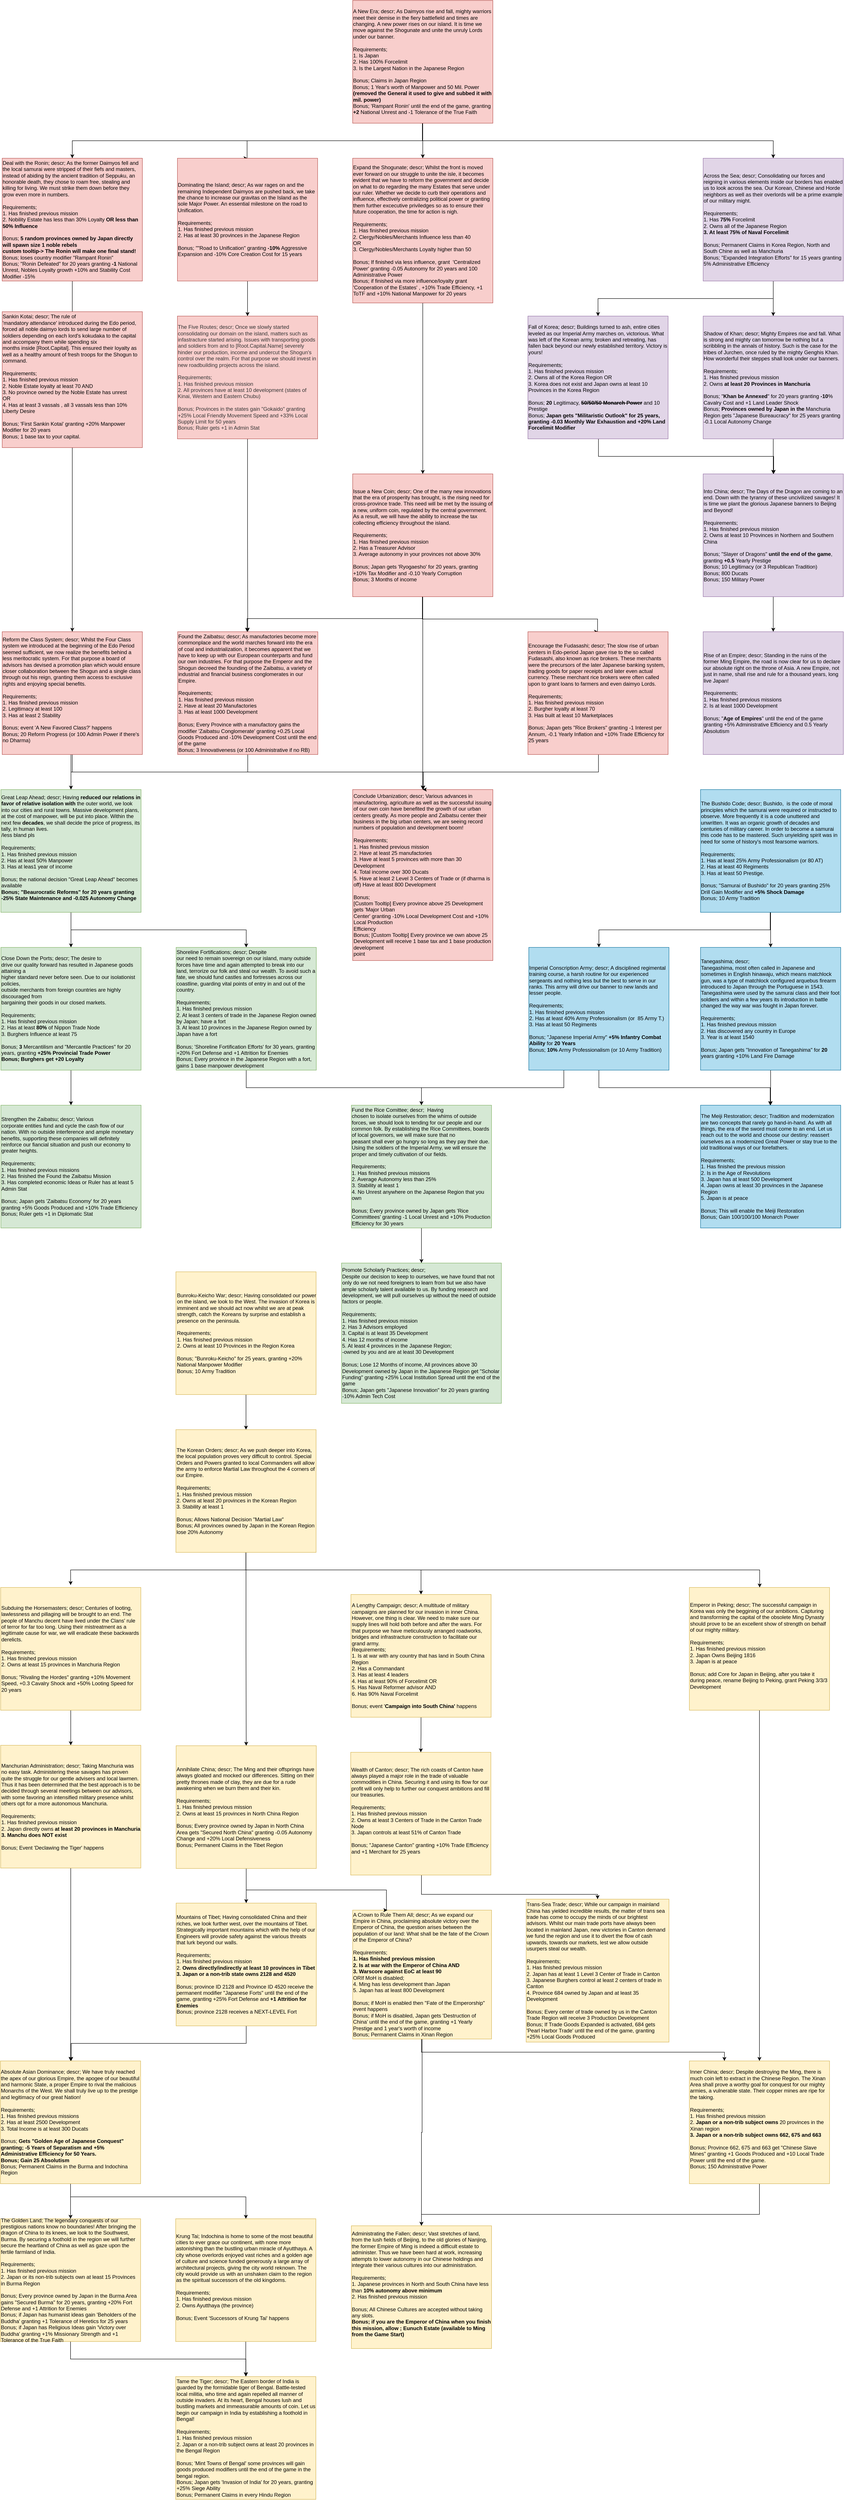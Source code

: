 <mxfile version="13.5.1" type="device" pages="4"><diagram id="JYwU84JVjTWL3QlMg8fV" name="Conquest Branch"><mxGraphModel dx="2701" dy="822" grid="1" gridSize="10" guides="1" tooltips="1" connect="1" arrows="1" fold="1" page="1" pageScale="1" pageWidth="827" pageHeight="1169" math="0" shadow="0"><root><mxCell id="0"/><mxCell id="1" parent="0"/><mxCell id="KGIceImLFy47RnDLKndv-4" value="" style="edgeStyle=orthogonalEdgeStyle;rounded=0;orthogonalLoop=1;jettySize=auto;html=1;" parent="1" source="KGIceImLFy47RnDLKndv-1" target="KGIceImLFy47RnDLKndv-3" edge="1"><mxGeometry relative="1" as="geometry"/></mxCell><mxCell id="KGIceImLFy47RnDLKndv-16" style="edgeStyle=orthogonalEdgeStyle;rounded=0;orthogonalLoop=1;jettySize=auto;html=1;entryX=0.5;entryY=0;entryDx=0;entryDy=0;" parent="1" source="KGIceImLFy47RnDLKndv-1" target="KGIceImLFy47RnDLKndv-5" edge="1"><mxGeometry relative="1" as="geometry"><Array as="points"><mxPoint x="319" y="720"/><mxPoint x="-81" y="720"/></Array></mxGeometry></mxCell><mxCell id="KGIceImLFy47RnDLKndv-18" style="edgeStyle=orthogonalEdgeStyle;rounded=0;orthogonalLoop=1;jettySize=auto;html=1;entryX=0.5;entryY=0;entryDx=0;entryDy=0;" parent="1" source="KGIceImLFy47RnDLKndv-1" target="KGIceImLFy47RnDLKndv-13" edge="1"><mxGeometry relative="1" as="geometry"><Array as="points"><mxPoint x="320" y="720"/><mxPoint x="-480" y="720"/></Array></mxGeometry></mxCell><mxCell id="KGIceImLFy47RnDLKndv-19" style="edgeStyle=orthogonalEdgeStyle;rounded=0;orthogonalLoop=1;jettySize=auto;html=1;" parent="1" source="KGIceImLFy47RnDLKndv-1" target="KGIceImLFy47RnDLKndv-11" edge="1"><mxGeometry relative="1" as="geometry"><Array as="points"><mxPoint x="320" y="720"/><mxPoint x="1120" y="720"/></Array></mxGeometry></mxCell><mxCell id="KGIceImLFy47RnDLKndv-1" value="&lt;div style=&quot;text-align: left&quot;&gt;&lt;span&gt;A New Era; descr; As Daimyos rise and fall, mighty warriors meet their demise in the fiery battlefield and times are changing. A new power rises on our island. It is time we move against the Shogunate and unite the unruly Lords under our banner.&lt;/span&gt;&lt;/div&gt;&lt;div style=&quot;text-align: left&quot;&gt;&lt;span&gt;&lt;br&gt;&lt;/span&gt;&lt;/div&gt;&lt;div style=&quot;text-align: left&quot;&gt;&lt;span&gt;Requirements;&lt;/span&gt;&lt;/div&gt;&lt;div style=&quot;text-align: left&quot;&gt;&lt;span&gt;1. Is Japan&lt;/span&gt;&lt;/div&gt;&lt;div style=&quot;text-align: left&quot;&gt;&lt;span&gt;2. Has 100% Forcelimit&lt;/span&gt;&lt;/div&gt;&lt;div style=&quot;text-align: left&quot;&gt;&lt;span&gt;3. Is the Largest Nation in the Japanese Region&lt;/span&gt;&lt;/div&gt;&lt;div style=&quot;text-align: left&quot;&gt;&lt;span&gt;&lt;br&gt;&lt;/span&gt;&lt;/div&gt;&lt;div style=&quot;text-align: left&quot;&gt;&lt;span&gt;Bonus; Claims in Japan Region&lt;/span&gt;&lt;/div&gt;&lt;div style=&quot;text-align: left&quot;&gt;&lt;span&gt;Bonus; 1 Year's worth of Manpower and 50 Mil. Power&amp;nbsp; &lt;b&gt;(removed the General it used to give and subbed it with mil. power)&lt;/b&gt;&lt;br&gt;&lt;/span&gt;&lt;/div&gt;&lt;div style=&quot;text-align: left&quot;&gt;&lt;span style=&quot;text-align: center&quot;&gt;&lt;div style=&quot;text-align: left ; display: inline&quot;&gt;Bonus; 'Rampant Ronin' until the end of the game, granting &lt;b&gt;+2&lt;/b&gt; National Unrest and -1 Tolerance of the True Faith&lt;/div&gt;&lt;/span&gt;&lt;/div&gt;" style="rounded=0;whiteSpace=wrap;html=1;fillColor=#f8cecc;strokeColor=#b85450;" parent="1" vertex="1"><mxGeometry x="160" y="400" width="320" height="280" as="geometry"/></mxCell><mxCell id="KGIceImLFy47RnDLKndv-36" value="" style="edgeStyle=orthogonalEdgeStyle;rounded=0;orthogonalLoop=1;jettySize=auto;html=1;" parent="1" source="KGIceImLFy47RnDLKndv-3" target="KGIceImLFy47RnDLKndv-37" edge="1"><mxGeometry relative="1" as="geometry"><mxPoint x="320" y="1120" as="targetPoint"/></mxGeometry></mxCell><mxCell id="KGIceImLFy47RnDLKndv-3" value="&lt;div style=&quot;text-align: left&quot;&gt;Expand the Shogunate; descr; Whilst the front is moved ever forward on our struggle to unite the isle, it becomes evident that we have to reform the government and decide on what to do regarding the many Estates that serve under our ruler. Whether we decide to curb their operations and influence, effectively centralizing political power or granting them further excecutive priviledges so as to ensure their future cooperation, the time for action is nigh.&lt;br&gt;&lt;/div&gt;&lt;div style=&quot;text-align: left&quot;&gt;&lt;br&gt;&lt;/div&gt;&lt;div style=&quot;text-align: left&quot;&gt;Requirements;&lt;/div&gt;&lt;div style=&quot;text-align: left&quot;&gt;1. Has finished previous mission&lt;/div&gt;&lt;div style=&quot;text-align: left&quot;&gt;2. Clergy/Nobles/Merchants Influence less than 40&lt;/div&gt;&lt;div style=&quot;text-align: left&quot;&gt;OR &lt;br&gt;&lt;/div&gt;&lt;div style=&quot;text-align: left&quot;&gt;3. Clergy/Nobles/Merchants Loyalty higher than 50&lt;/div&gt;&lt;div style=&quot;text-align: left&quot;&gt;&lt;br&gt;&lt;/div&gt;&lt;div style=&quot;text-align: left&quot;&gt;Bonus; If finished via less influence, grant &amp;nbsp;'Centralized Power' granting -0.05 Autonomy for 20 years and 100 Administrative Power&lt;/div&gt;&lt;div style=&quot;text-align: left&quot;&gt;Bonus; if finished via more influence/loyalty grant 'Cooperation of the Estates' , +10% Trade Efficiency, +1 ToTF and +10% National Manpower for 20 years&lt;/div&gt;" style="rounded=0;whiteSpace=wrap;html=1;fillColor=#f8cecc;strokeColor=#b85450;" parent="1" vertex="1"><mxGeometry x="160" y="760" width="320" height="330" as="geometry"/></mxCell><mxCell id="KGIceImLFy47RnDLKndv-43" style="edgeStyle=orthogonalEdgeStyle;rounded=0;orthogonalLoop=1;jettySize=auto;html=1;" parent="1" source="KGIceImLFy47RnDLKndv-37" target="KGIceImLFy47RnDLKndv-41" edge="1"><mxGeometry relative="1" as="geometry"><Array as="points"><mxPoint x="319" y="1810"/><mxPoint x="-81" y="1810"/></Array></mxGeometry></mxCell><mxCell id="KGIceImLFy47RnDLKndv-58" style="edgeStyle=orthogonalEdgeStyle;rounded=0;orthogonalLoop=1;jettySize=auto;html=1;entryX=0.5;entryY=0;entryDx=0;entryDy=0;" parent="1" source="KGIceImLFy47RnDLKndv-37" target="KGIceImLFy47RnDLKndv-56" edge="1"><mxGeometry relative="1" as="geometry"><Array as="points"><mxPoint x="319" y="1811"/><mxPoint x="719" y="1811"/></Array></mxGeometry></mxCell><mxCell id="KGIceImLFy47RnDLKndv-66" style="edgeStyle=orthogonalEdgeStyle;rounded=0;orthogonalLoop=1;jettySize=auto;html=1;entryX=0.5;entryY=0;entryDx=0;entryDy=0;" parent="1" source="KGIceImLFy47RnDLKndv-37" target="KGIceImLFy47RnDLKndv-61" edge="1"><mxGeometry relative="1" as="geometry"/></mxCell><mxCell id="KGIceImLFy47RnDLKndv-37" value="&lt;div style=&quot;text-align: left&quot;&gt;&lt;span style=&quot;line-height: 14.4px&quot;&gt;Issue a New Coin; descr; One of the many new innovations that the era of prosperity has brought, is the rising need for cross-province trade. This need will be met by the issuing of a new, uniform coin, regulated by the central government. As a result, we will have the ability to increase the tax collecting efficiency throughout the island.&lt;/span&gt;&lt;br&gt;&lt;/div&gt;&lt;div style=&quot;text-align: left&quot;&gt;&lt;br&gt;&lt;/div&gt;&lt;div style=&quot;text-align: left&quot;&gt;Requirements;&lt;/div&gt;&lt;div style=&quot;text-align: left&quot;&gt;1. Has finished previous mission&lt;/div&gt;&lt;div style=&quot;text-align: left&quot;&gt;2. Has a Treasurer Advisor&lt;/div&gt;&lt;div style=&quot;text-align: left&quot;&gt;3. Average autonomy in your provinces not above 30%&lt;/div&gt;&lt;div style=&quot;text-align: left&quot;&gt;&lt;br&gt;&lt;/div&gt;&lt;div style=&quot;text-align: left&quot;&gt;Bonus; Japan gets 'Ryogaesho' for 20 years, granting +10% Tax Modifier and -0.10 Yearly Corruption&lt;br&gt;Bonus; 3 Months of income&lt;br&gt;&lt;/div&gt;" style="rounded=0;whiteSpace=wrap;html=1;fillColor=#f8cecc;strokeColor=#b85450;" parent="1" vertex="1"><mxGeometry x="160" y="1480" width="320" height="280" as="geometry"/></mxCell><mxCell id="KGIceImLFy47RnDLKndv-61" value="Conclude Urbanization; descr; Various advances in manufactoring, agriculture as well as the successful issuing of our own coin have benefited the growth of our urban centers greatly. As more people and Zaibatsu center their business in the big urban centers, we are seeing record numbers of population and development boom!&lt;br&gt;&lt;br&gt;Requirements;&lt;br&gt;1. Has finished previous mission&lt;br&gt;2. Have at least 25 manufactories&amp;nbsp;&lt;br&gt;3. Have at least 5 provinces with more than 30 Development&lt;br&gt;4. Total income over 300 Ducats&lt;br&gt;5. Have at least 2 Level 3 Centers of Trade or (if dharma is off) Have at least 800 Development &lt;br&gt;&lt;br&gt;Bonus;&lt;br&gt; [Custom Tooltip] Every province above 25 Development gets 'Major Urban &lt;br&gt;Center' granting -10% Local Development Cost and +10% Local Production &lt;br&gt;Efficiency&lt;br&gt;Bonus; [Custom Tooltip] Every province we own above 25 &lt;br&gt;Development will receive 1 base tax and 1 base production development &lt;br&gt;point" style="rounded=0;whiteSpace=wrap;html=1;fillColor=#f8cecc;strokeColor=#b85450;align=left;" parent="1" vertex="1"><mxGeometry x="160" y="2200" width="320" height="390" as="geometry"/></mxCell><mxCell id="KGIceImLFy47RnDLKndv-65" style="edgeStyle=orthogonalEdgeStyle;rounded=0;orthogonalLoop=1;jettySize=auto;html=1;" parent="1" source="KGIceImLFy47RnDLKndv-56" target="KGIceImLFy47RnDLKndv-61" edge="1"><mxGeometry relative="1" as="geometry"><Array as="points"><mxPoint x="721" y="2160"/><mxPoint x="321" y="2160"/></Array></mxGeometry></mxCell><mxCell id="KGIceImLFy47RnDLKndv-56" value="&lt;div style=&quot;text-align: left&quot;&gt;&lt;span style=&quot;line-height: 14.4px&quot;&gt;Encourage the Fudasashi; descr; The slow rise of urban centers in Edo-period Japan gave rise to the so called Fudasashi, also known as rice brokers. These merchants were the precursors of the later Japanese banking system, trading goods for paper receipts and later even actual currency. These merchant rice brokers were often called upon to grant loans to farmers and even daimyo Lords.&amp;nbsp;&lt;/span&gt;&lt;/div&gt;&lt;div style=&quot;text-align: left&quot;&gt;&lt;span style=&quot;line-height: 14.4px&quot;&gt;&lt;br&gt;&lt;/span&gt;&lt;/div&gt;&lt;div style=&quot;text-align: left&quot;&gt;&lt;span style=&quot;line-height: 14.4px&quot;&gt;Requirements;&lt;/span&gt;&lt;/div&gt;&lt;div style=&quot;text-align: left&quot;&gt;&lt;span style=&quot;line-height: 14.4px&quot;&gt;1. Has finished previous mission&lt;/span&gt;&lt;/div&gt;&lt;div style=&quot;text-align: left&quot;&gt;&lt;span style=&quot;line-height: 14.4px&quot;&gt;2. Burgher loyalty at least 70&amp;nbsp;&lt;/span&gt;&lt;/div&gt;&lt;div style=&quot;text-align: left&quot;&gt;&lt;span style=&quot;line-height: 14.4px&quot;&gt;3. Has built at least 10 Marketplaces&lt;/span&gt;&lt;/div&gt;&lt;div style=&quot;text-align: left&quot;&gt;&lt;span style=&quot;line-height: 14.4px&quot;&gt;&lt;br&gt;&lt;/span&gt;&lt;/div&gt;&lt;div style=&quot;text-align: left&quot;&gt;&lt;span style=&quot;line-height: 14.4px&quot;&gt;Bonus; Japan gets &quot;Rice Brokers&quot; granting -1 Interest per Annum, -0.1 Yearly Inflation and +10% Trade Efficiency for 25 years&lt;/span&gt;&lt;/div&gt;" style="rounded=0;whiteSpace=wrap;html=1;fillColor=#f8cecc;strokeColor=#b85450;" parent="1" vertex="1"><mxGeometry x="560" y="1840" width="320" height="280" as="geometry"/></mxCell><mxCell id="KGIceImLFy47RnDLKndv-21" value="" style="edgeStyle=orthogonalEdgeStyle;rounded=0;orthogonalLoop=1;jettySize=auto;html=1;" parent="1" source="KGIceImLFy47RnDLKndv-11" target="KGIceImLFy47RnDLKndv-20" edge="1"><mxGeometry relative="1" as="geometry"/></mxCell><mxCell id="KGIceImLFy47RnDLKndv-23" style="edgeStyle=orthogonalEdgeStyle;rounded=0;orthogonalLoop=1;jettySize=auto;html=1;" parent="1" source="KGIceImLFy47RnDLKndv-11" target="KGIceImLFy47RnDLKndv-22" edge="1"><mxGeometry relative="1" as="geometry"><Array as="points"><mxPoint x="1120" y="1080"/><mxPoint x="720" y="1080"/></Array></mxGeometry></mxCell><mxCell id="KGIceImLFy47RnDLKndv-11" value="&lt;div style=&quot;text-align: left&quot;&gt;&lt;div style=&quot;line-height: 14.4px&quot;&gt;Across the Sea; descr; Consolidating our forces and reigning in various elements inside our borders has enabled us to look across the sea. Our Korean, Chinese and Horde neighbors as well as their overlords will be a prime example of our military might.&amp;nbsp;&lt;/div&gt;&lt;div style=&quot;line-height: 14.4px&quot;&gt;&lt;br&gt;&lt;/div&gt;&lt;div style=&quot;line-height: 14.4px&quot;&gt;Requirements;&lt;/div&gt;&lt;div style=&quot;line-height: 14.4px&quot;&gt;1. Has &lt;b&gt;75%&lt;/b&gt; Forcelimit&lt;/div&gt;&lt;div style=&quot;line-height: 14.4px&quot;&gt;2. Owns all of the Japanese Region&lt;/div&gt;&lt;div style=&quot;line-height: 14.4px&quot;&gt;&lt;b&gt;3. At least 75% of Naval Forcelimit&lt;/b&gt;&lt;br&gt;&lt;/div&gt;&lt;div style=&quot;line-height: 14.4px&quot;&gt;&lt;br&gt;&lt;/div&gt;&lt;div style=&quot;line-height: 14.4px&quot;&gt;Bonus; Permanent Claims in Korea Region, North and South Chine as well as Manchuria&lt;/div&gt;&lt;div style=&quot;line-height: 14.4px&quot;&gt;Bonus; &quot;Expanded Integration Efforts&quot; for 15 years granting 5% Administrative Efficiency &lt;br&gt;&lt;/div&gt;&lt;/div&gt;" style="rounded=0;whiteSpace=wrap;html=1;fillColor=#e1d5e7;strokeColor=#9673a6;" parent="1" vertex="1"><mxGeometry x="960" y="760" width="320" height="280" as="geometry"/></mxCell><mxCell id="KGIceImLFy47RnDLKndv-25" value="" style="edgeStyle=orthogonalEdgeStyle;rounded=0;orthogonalLoop=1;jettySize=auto;html=1;" parent="1" source="KGIceImLFy47RnDLKndv-20" target="KGIceImLFy47RnDLKndv-24" edge="1"><mxGeometry relative="1" as="geometry"/></mxCell><mxCell id="KGIceImLFy47RnDLKndv-20" value="&lt;div style=&quot;text-align: left&quot;&gt;&lt;div style=&quot;line-height: 14.4px&quot;&gt;&lt;div style=&quot;line-height: 14.4px&quot;&gt;Shadow of Khan; descr; Mighty Empires rise and fall. What is strong and mighty can tomorrow be nothing but a scribbling in the annals of history. Such is the case for the tribes of Jurchen, once ruled by the mighty Genghis Khan. How wonderful their steppes shall look under our banners.&lt;/div&gt;&lt;div style=&quot;line-height: 14.4px&quot;&gt;&lt;br&gt;&lt;/div&gt;&lt;div style=&quot;line-height: 14.4px&quot;&gt;Requirements;&lt;/div&gt;&lt;div style=&quot;line-height: 14.4px&quot;&gt;1. Has finished previous mission&lt;/div&gt;&lt;div style=&quot;line-height: 14.4px&quot;&gt;2. Owns &lt;b&gt;at least 20 Provinces in Manchuria&lt;/b&gt;&lt;/div&gt;&lt;div style=&quot;line-height: 14.4px&quot;&gt;&lt;br&gt;&lt;/div&gt;&lt;div style=&quot;line-height: 14.4px&quot;&gt;Bonus; &quot;&lt;b&gt;Khan be Annexed&lt;/b&gt;&quot; for 20 years granting &lt;b&gt;-10&lt;/b&gt;% Cavalry Cost and +1 Land Leader Shock&lt;/div&gt;&lt;div style=&quot;line-height: 14.4px&quot;&gt;Bonus; &lt;b&gt;Provinces owned by Japan in the&amp;nbsp;&lt;/b&gt;Manchuria Region gets &quot;Japanese Bureaucracy&quot; for 25 years granting -0.1 Local Autonomy Change&amp;nbsp;&lt;/div&gt;&lt;/div&gt;&lt;/div&gt;" style="rounded=0;whiteSpace=wrap;html=1;fillColor=#e1d5e7;strokeColor=#9673a6;" parent="1" vertex="1"><mxGeometry x="960" y="1120" width="320" height="280" as="geometry"/></mxCell><mxCell id="KGIceImLFy47RnDLKndv-28" value="" style="edgeStyle=orthogonalEdgeStyle;rounded=0;orthogonalLoop=1;jettySize=auto;html=1;" parent="1" source="KGIceImLFy47RnDLKndv-24" target="KGIceImLFy47RnDLKndv-27" edge="1"><mxGeometry relative="1" as="geometry"/></mxCell><mxCell id="KGIceImLFy47RnDLKndv-24" value="&lt;div style=&quot;text-align: left&quot;&gt;&lt;div style=&quot;line-height: 14.4px&quot;&gt;&lt;div style=&quot;line-height: 14.4px&quot;&gt;&lt;div style=&quot;line-height: 14.4px&quot;&gt;Into China; descr; The Days of the Dragon are coming to an end. Down with the tyranny of these uncivilized savages! It is time we plant the glorious Japanese banners to Beijing and Beyond!&lt;/div&gt;&lt;div style=&quot;line-height: 14.4px&quot;&gt;&lt;br&gt;&lt;/div&gt;&lt;div style=&quot;line-height: 14.4px&quot;&gt;Requirements;&lt;/div&gt;&lt;div style=&quot;line-height: 14.4px&quot;&gt;1. Has finished previous mission&lt;/div&gt;&lt;div style=&quot;line-height: 14.4px&quot;&gt;2. Owns at least 10 Provinces in Northern and Southern China&lt;/div&gt;&lt;div style=&quot;line-height: 14.4px&quot;&gt;&lt;br&gt;&lt;/div&gt;&lt;div style=&quot;line-height: 14.4px&quot;&gt;Bonus; &quot;Slayer of Dragons&quot; &lt;b&gt;until the end of the game&lt;/b&gt;, granting &lt;b&gt;+0.5&amp;nbsp;&lt;/b&gt;Yearly Prestige&lt;/div&gt;&lt;div style=&quot;line-height: 14.4px&quot;&gt;Bonus; 10 Legitimacy (or 3 Republican Tradition)&lt;/div&gt;&lt;div style=&quot;line-height: 14.4px&quot;&gt;Bonus; 800 Ducats&lt;/div&gt;&lt;div style=&quot;line-height: 14.4px&quot;&gt;Bonus; 150 Military Power&lt;/div&gt;&lt;/div&gt;&lt;/div&gt;&lt;/div&gt;" style="rounded=0;whiteSpace=wrap;html=1;fillColor=#e1d5e7;strokeColor=#9673a6;" parent="1" vertex="1"><mxGeometry x="960" y="1480" width="320" height="280" as="geometry"/></mxCell><mxCell id="KGIceImLFy47RnDLKndv-27" value="&lt;div style=&quot;text-align: left&quot;&gt;&lt;div style=&quot;line-height: 14.4px&quot;&gt;&lt;div style=&quot;line-height: 14.4px&quot;&gt;&lt;div style=&quot;line-height: 14.4px&quot;&gt;&lt;div style=&quot;line-height: 14.4px&quot;&gt;Rise of an Empire; descr; Standing in the ruins of the former Ming Empire, the road is now clear for us to declare our absolute right on the throne of Asia. A new Empire, not just in name, shall rise and rule for a thousand years, long live Japan!&lt;/div&gt;&lt;div style=&quot;line-height: 14.4px&quot;&gt;&lt;br&gt;&lt;/div&gt;&lt;div style=&quot;line-height: 14.4px&quot;&gt;Requirements;&lt;/div&gt;&lt;div style=&quot;line-height: 14.4px&quot;&gt;1. Has finished previous missions&lt;/div&gt;&lt;div style=&quot;line-height: 14.4px&quot;&gt;2. Is at least 1000 Development&lt;/div&gt;&lt;div style=&quot;line-height: 14.4px&quot;&gt;&lt;br&gt;&lt;/div&gt;&lt;div style=&quot;line-height: 14.4px&quot;&gt;Bonus; &quot;&lt;b&gt;Age of Empires&lt;/b&gt;&quot; until the end of the game granting +5% Administrative Efficiency and 0.5 Yearly Absolutism&lt;/div&gt;&lt;/div&gt;&lt;/div&gt;&lt;/div&gt;&lt;/div&gt;" style="rounded=0;whiteSpace=wrap;html=1;fillColor=#e1d5e7;strokeColor=#9673a6;" parent="1" vertex="1"><mxGeometry x="960" y="1840" width="320" height="280" as="geometry"/></mxCell><mxCell id="KGIceImLFy47RnDLKndv-31" value="" style="edgeStyle=orthogonalEdgeStyle;rounded=0;orthogonalLoop=1;jettySize=auto;html=1;" parent="1" source="KGIceImLFy47RnDLKndv-5" target="KGIceImLFy47RnDLKndv-30" edge="1"><mxGeometry relative="1" as="geometry"/></mxCell><mxCell id="KGIceImLFy47RnDLKndv-5" value="&lt;div style=&quot;text-align: left&quot;&gt;&lt;div style=&quot;line-height: 14.4px&quot;&gt;Dominating the Island; descr; As war rages on and the remaining Independent Daimyos are pushed back, we take the chance to increase our gravitas on the Island as the sole Major Power. An essential milestone on the road to Unification.&lt;/div&gt;&lt;div style=&quot;line-height: 14.4px&quot;&gt;&lt;br&gt;&lt;/div&gt;&lt;div style=&quot;line-height: 14.4px&quot;&gt;Requirements;&lt;/div&gt;&lt;div style=&quot;line-height: 14.4px&quot;&gt;1. Has finished previous mission&lt;/div&gt;&lt;div style=&quot;line-height: 14.4px&quot;&gt;2. Has at least 30 provinces in the Japanese Region&lt;/div&gt;&lt;div style=&quot;line-height: 14.4px&quot;&gt;&lt;br&gt;&lt;/div&gt;&lt;div style=&quot;line-height: 14.4px&quot;&gt;Bonus; &quot;&quot;Road to Unification&quot; granting&lt;b&gt; -10%&lt;/b&gt; Aggressive Expansion and -10% Core Creation Cost for 15 years&lt;/div&gt;&lt;/div&gt;" style="rounded=0;whiteSpace=wrap;html=1;fillColor=#f8cecc;strokeColor=#b85450;" parent="1" vertex="1"><mxGeometry x="-240" y="760" width="320" height="280" as="geometry"/></mxCell><mxCell id="KGIceImLFy47RnDLKndv-40" value="" style="edgeStyle=orthogonalEdgeStyle;rounded=0;orthogonalLoop=1;jettySize=auto;html=1;entryX=0.5;entryY=0;entryDx=0;entryDy=0;" parent="1" source="KGIceImLFy47RnDLKndv-30" target="KGIceImLFy47RnDLKndv-41" edge="1"><mxGeometry relative="1" as="geometry"><mxPoint x="-80" y="1480" as="targetPoint"/></mxGeometry></mxCell><mxCell id="KGIceImLFy47RnDLKndv-30" value="&lt;div style=&quot;text-align: left&quot;&gt;&lt;div style=&quot;line-height: 14.4px&quot;&gt;&lt;span style=&quot;color: rgb(51 , 51 , 51) ; line-height: 14.4px&quot;&gt;The Five Routes; descr; Once we slowly started consolidating our domain on the island, matters such as infastracture started arising. Issues with transporting goods and soldiers from and to [Root.Capital.Name] severely hinder our production, income and undercut the Shogun's control over the realm. For that purpose we should invest in new roadbuilding projects across the island.&lt;/span&gt;&lt;br&gt;&lt;/div&gt;&lt;div style=&quot;line-height: 14.4px&quot;&gt;&lt;span style=&quot;color: rgb(51 , 51 , 51) ; line-height: 14.4px&quot;&gt;&lt;br&gt;&lt;/span&gt;&lt;/div&gt;&lt;div style=&quot;line-height: 14.4px&quot;&gt;&lt;span style=&quot;color: rgb(51 , 51 , 51) ; line-height: 14.4px&quot;&gt;Requirements;&lt;/span&gt;&lt;/div&gt;&lt;div style=&quot;line-height: 14.4px&quot;&gt;&lt;font color=&quot;#333333&quot;&gt;1. Has finished previous mission&lt;/font&gt;&lt;/div&gt;&lt;div style=&quot;line-height: 14.4px&quot;&gt;&lt;font color=&quot;#333333&quot;&gt;2. All provinces have at least 10 development (states of Kinai, Western and Eastern Chubu)&lt;b&gt;&lt;br&gt;&lt;/b&gt;&lt;/font&gt;&lt;/div&gt;&lt;div style=&quot;line-height: 14.4px&quot;&gt;&lt;br&gt;&lt;/div&gt;&lt;div style=&quot;line-height: 14.4px&quot;&gt;&lt;font color=&quot;#333333&quot;&gt;Bonus; Provinces in the states gain &quot;Gokaido&quot; granting +25% Local Friendly Movement Speed and +33% Local Supply Limit for 50 years&lt;br&gt;Bonus; Ruler gets +1 in Admin Stat&lt;br&gt;&lt;/font&gt;&lt;/div&gt;&lt;/div&gt;" style="rounded=0;whiteSpace=wrap;html=1;fillColor=#f8cecc;strokeColor=#b85450;" parent="1" vertex="1"><mxGeometry x="-240" y="1120" width="320" height="280" as="geometry"/></mxCell><mxCell id="KGIceImLFy47RnDLKndv-63" style="edgeStyle=orthogonalEdgeStyle;rounded=0;orthogonalLoop=1;jettySize=auto;html=1;entryX=0.5;entryY=0;entryDx=0;entryDy=0;" parent="1" source="KGIceImLFy47RnDLKndv-41" target="KGIceImLFy47RnDLKndv-61" edge="1"><mxGeometry relative="1" as="geometry"><Array as="points"><mxPoint x="-79" y="2160"/><mxPoint x="321" y="2160"/></Array></mxGeometry></mxCell><mxCell id="KGIceImLFy47RnDLKndv-41" value="&lt;div style=&quot;text-align: left&quot;&gt;&lt;div style=&quot;line-height: 14.4px&quot;&gt;Found the Zaibatsu; descr; As manufactories become more commonplace and the world marches forward into the era of coal and industrialization, it becomes apparent that we have to keep up with our European counterparts and fund our own industries. For that purpose the Emperor and the Shogun decreed the founding of the Zaibatsu, a variety of industrial and financial business conglomerates in our Empire.&lt;/div&gt;&lt;div style=&quot;line-height: 14.4px&quot;&gt;&lt;br&gt;&lt;/div&gt;&lt;div style=&quot;line-height: 14.4px&quot;&gt;Requirements;&lt;/div&gt;&lt;div style=&quot;line-height: 14.4px&quot;&gt;1. Has finished previous mission&lt;/div&gt;&lt;div style=&quot;line-height: 14.4px&quot;&gt;2. Have at least 20 Manufactories&lt;/div&gt;&lt;div style=&quot;line-height: 14.4px&quot;&gt;3. Has at least 1000 Development&lt;/div&gt;&lt;div style=&quot;line-height: 14.4px&quot;&gt;&lt;br&gt;&lt;/div&gt;&lt;div style=&quot;line-height: 14.4px&quot;&gt;Bonus; Every Province with a manufactory gains the modifier 'Zaibatsu Conglomerate' granting +0.25 Local Goods Produced and -10% Development Cost until the end of the game&lt;/div&gt;&lt;div style=&quot;line-height: 14.4px&quot;&gt;Bonus; 3 Innovativeness (or 100 Administrative if no RB)&lt;/div&gt;&lt;/div&gt;" style="rounded=0;whiteSpace=wrap;html=1;fillColor=#f8cecc;strokeColor=#b85450;" parent="1" vertex="1"><mxGeometry x="-239.5" y="1840" width="320" height="280" as="geometry"/></mxCell><mxCell id="KGIceImLFy47RnDLKndv-45" value="" style="edgeStyle=orthogonalEdgeStyle;rounded=0;orthogonalLoop=1;jettySize=auto;html=1;" parent="1" source="KGIceImLFy47RnDLKndv-13" edge="1"><mxGeometry relative="1" as="geometry"><mxPoint x="-480.0" y="1120" as="targetPoint"/></mxGeometry></mxCell><mxCell id="KGIceImLFy47RnDLKndv-13" value="&lt;div style=&quot;text-align: left&quot;&gt;&lt;div style=&quot;line-height: 14.4px&quot;&gt;Deal with the Ronin; descr; As the former Daimyos fell and the local samurai were stripped of their fiefs and masters, instead of abiding by the ancient tradition of Seppuku, an honorable death, they chose to roam free, stealing and killing for living. We must strike them down before they grow even more in numbers.&lt;/div&gt;&lt;div style=&quot;line-height: 14.4px&quot;&gt;&lt;br&gt;&lt;/div&gt;&lt;div style=&quot;line-height: 14.4px&quot;&gt;Requirements;&lt;/div&gt;&lt;div style=&quot;line-height: 14.4px&quot;&gt;1. Has finished previous mission&lt;/div&gt;&lt;div style=&quot;line-height: 14.4px&quot;&gt;2. Nobility Estate has less than 30% Loyalty &lt;b&gt;OR less than 50% Influence&lt;/b&gt;&lt;br&gt;&lt;/div&gt;&lt;div style=&quot;line-height: 14.4px&quot;&gt;&lt;br&gt;&lt;/div&gt;&lt;div style=&quot;line-height: 14.4px&quot;&gt;Bonus; &lt;b&gt;5 random provinces owned by Japan directly will spawn size 1 noble rebels&lt;br&gt; custom tooltip-&amp;gt; The Ronin will make one final stand!&amp;nbsp;&lt;/b&gt; &lt;br&gt;&lt;/div&gt;&lt;div style=&quot;line-height: 14.4px&quot;&gt;Bonus; loses country modifier &quot;Rampant Ronin&quot;&lt;/div&gt;&lt;div style=&quot;line-height: 14.4px&quot;&gt;Bonus; &quot;Ronin Defeated&quot; for 20 years granting &lt;b&gt;-1&lt;/b&gt; National Unrest, Nobles Loyalty growth +10% and Stability Cost Modifier -15%&lt;/div&gt;&lt;/div&gt;" style="rounded=0;whiteSpace=wrap;html=1;fillColor=#f8cecc;strokeColor=#b85450;" parent="1" vertex="1"><mxGeometry x="-640" y="760" width="320" height="280" as="geometry"/></mxCell><mxCell id="KGIceImLFy47RnDLKndv-26" style="edgeStyle=orthogonalEdgeStyle;rounded=0;orthogonalLoop=1;jettySize=auto;html=1;" parent="1" source="KGIceImLFy47RnDLKndv-22" target="KGIceImLFy47RnDLKndv-24" edge="1"><mxGeometry relative="1" as="geometry"><Array as="points"><mxPoint x="721" y="1440"/><mxPoint x="1121" y="1440"/></Array></mxGeometry></mxCell><mxCell id="KGIceImLFy47RnDLKndv-22" value="&lt;div style=&quot;text-align: left&quot;&gt;&lt;span&gt;Fall of Korea; descr; Buildings turned to ash, entire cities leveled as our Imperial Army marches on, victorious. What was left of the Korean army, broken and retreating, has fallen back beyond our newly established territory. Victory is yours!&lt;/span&gt;&lt;/div&gt;&lt;div style=&quot;text-align: left&quot;&gt;&lt;span&gt;&lt;br&gt;&lt;/span&gt;&lt;/div&gt;&lt;div style=&quot;text-align: left&quot;&gt;&lt;span&gt;Requirements;&lt;/span&gt;&lt;/div&gt;&lt;div style=&quot;text-align: left&quot;&gt;&lt;span&gt;1. Has finished previous mission&lt;/span&gt;&lt;/div&gt;&lt;div style=&quot;text-align: left&quot;&gt;&lt;span&gt;2. Owns all of the Korea Region OR&lt;/span&gt;&lt;/div&gt;&lt;div style=&quot;text-align: left&quot;&gt;&lt;span&gt;3. Korea does not exist and Japan owns at least 10 Provinces in the Korea Region&lt;/span&gt;&lt;/div&gt;&lt;div style=&quot;text-align: left&quot;&gt;&lt;span&gt;&lt;br&gt;&lt;/span&gt;&lt;/div&gt;&lt;div style=&quot;text-align: left&quot;&gt;Bonus; &lt;b&gt;20&lt;/b&gt; Legitimacy, &lt;strike&gt;&lt;b&gt;50/50/50 Monarch Power&lt;/b&gt;&lt;/strike&gt; and 10 Prestige&lt;/div&gt;&lt;div style=&quot;text-align: left&quot;&gt;Bonus; &lt;b&gt;Japan gets &quot;Militaristic Outlook&quot; for 25 years, granting -0.03 Monthly War Exhaustion and +20% Land Forcelimit Modifier&lt;/b&gt;&lt;/div&gt;" style="rounded=0;whiteSpace=wrap;html=1;fillColor=#e1d5e7;strokeColor=#9673a6;" parent="1" vertex="1"><mxGeometry x="560" y="1120" width="320" height="280" as="geometry"/></mxCell><mxCell id="KGIceImLFy47RnDLKndv-49" style="edgeStyle=orthogonalEdgeStyle;rounded=0;orthogonalLoop=1;jettySize=auto;html=1;entryX=0.5;entryY=0;entryDx=0;entryDy=0;" parent="1" source="KGIceImLFy47RnDLKndv-46" target="KGIceImLFy47RnDLKndv-48" edge="1"><mxGeometry relative="1" as="geometry"/></mxCell><mxCell id="KGIceImLFy47RnDLKndv-46" value="&lt;div align=&quot;left&quot;&gt;Sankin Kotai; descr; The rule of &lt;br&gt;&lt;div&gt;'mandatory attendance' introduced during the Edo period, forced all noble daimyo lords to send large number of soldiers depending on each lord's kokudaka to the capital and accompany them while spending six &lt;br&gt;&lt;/div&gt;months inside [Root.Capital]. This ensured their loyalty as well as a healthy amount of fresh troops for the Shogun to command.&lt;/div&gt;&lt;div align=&quot;left&quot;&gt;&lt;br&gt;&lt;/div&gt;&lt;div align=&quot;left&quot;&gt;Requirements;&lt;/div&gt;&lt;div align=&quot;left&quot;&gt;1. Has finished previous mission&lt;/div&gt;&lt;div align=&quot;left&quot;&gt;2. Noble Estate loyalty at least 70 AND&lt;br&gt;&lt;/div&gt;&lt;div align=&quot;left&quot;&gt;3. No province owned by the Noble Estate has unrest&amp;nbsp;&lt;/div&gt;&lt;div align=&quot;left&quot;&gt;&lt;span style=&quot;line-height: 1.2&quot;&gt;OR&lt;/span&gt;&lt;br&gt;&lt;/div&gt;&lt;div align=&quot;left&quot;&gt;4. Has at least 3 vassals , all 3 vassals less than 10% Liberty Desire&lt;/div&gt;&lt;div align=&quot;left&quot;&gt;&lt;br&gt;&lt;/div&gt;&lt;div align=&quot;left&quot;&gt;Bonus; 'First Sankin Kotai' granting +20% Manpower Modifier for 20 years&lt;/div&gt;&lt;div align=&quot;left&quot;&gt;Bonus; 1 base tax to your capital.&lt;/div&gt;&lt;div style=&quot;text-align: left&quot;&gt;&lt;br&gt;&lt;/div&gt;" style="rounded=0;whiteSpace=wrap;html=1;fillColor=#f8cecc;strokeColor=#b85450;" parent="1" vertex="1"><mxGeometry x="-640" y="1110" width="320" height="310" as="geometry"/></mxCell><mxCell id="KGIceImLFy47RnDLKndv-64" style="edgeStyle=orthogonalEdgeStyle;rounded=0;orthogonalLoop=1;jettySize=auto;html=1;" parent="1" source="KGIceImLFy47RnDLKndv-48" target="KGIceImLFy47RnDLKndv-61" edge="1"><mxGeometry relative="1" as="geometry"><Array as="points"><mxPoint x="-483" y="2160"/><mxPoint x="321" y="2160"/></Array></mxGeometry></mxCell><mxCell id="nAunhlDeVvLGTkwDFHZn-2" style="edgeStyle=orthogonalEdgeStyle;rounded=0;orthogonalLoop=1;jettySize=auto;html=1;" parent="1" source="KGIceImLFy47RnDLKndv-48" target="mDLrqUT_7cso-zulDvcA-1" edge="1"><mxGeometry relative="1" as="geometry"/></mxCell><mxCell id="KGIceImLFy47RnDLKndv-48" value="&lt;div style=&quot;text-align: left&quot;&gt;Reform the Class System; descr; Whilst the Four Class system we introduced at the beginning of the Edo Period seemed sufficient, we now realize the benefits behind a less meritocratic system. For that purpose a board of advisors has devised a promotion plan which would ensure closer collaboration between the Shogun and a single class through out his reign, granting them access to exclusive rights and enjoying special benefits.&lt;/div&gt;&lt;div style=&quot;text-align: left&quot;&gt;&lt;br&gt;&lt;/div&gt;&lt;div style=&quot;text-align: left&quot;&gt;Requirements;&lt;/div&gt;&lt;div style=&quot;text-align: left&quot;&gt;1. Has finished previous mission&lt;/div&gt;&lt;div style=&quot;text-align: left&quot;&gt;2. Legitimacy at least 100&lt;/div&gt;&lt;div style=&quot;text-align: left&quot;&gt;3. Has at least 2 Stability&lt;/div&gt;&lt;div style=&quot;text-align: left&quot;&gt;&lt;br&gt;&lt;/div&gt;&lt;div style=&quot;text-align: left&quot;&gt;Bonus; event 'A New Favored Class?' happens&lt;br&gt;Bonus; 20 Reform Progress (or 100 Admin Power if there's no Dharma)&lt;br&gt;&lt;/div&gt;&lt;div style=&quot;text-align: left&quot;&gt;&lt;br&gt;&lt;/div&gt;" style="rounded=0;whiteSpace=wrap;html=1;fillColor=#f8cecc;strokeColor=#b85450;" parent="1" vertex="1"><mxGeometry x="-640" y="1840" width="320" height="280" as="geometry"/></mxCell><mxCell id="KGIceImLFy47RnDLKndv-68" value="" style="edgeStyle=orthogonalEdgeStyle;rounded=0;orthogonalLoop=1;jettySize=auto;html=1;strokeColor=#000000;" parent="1" source="KGIceImLFy47RnDLKndv-69" edge="1"><mxGeometry relative="1" as="geometry"><mxPoint x="-83.5" y="3660" as="targetPoint"/></mxGeometry></mxCell><mxCell id="KGIceImLFy47RnDLKndv-69" value="Bunroku-Keicho War; descr; Having consolidated our power on the island, we look to the West. The invasion of Korea is imminent and we should act now whilst we are at peak strength, catch the Koreans by surprise and establish a presence on the peninsula.&lt;br&gt;&lt;br&gt;Requirements;&lt;br&gt;1. Has finished previous mission&lt;br&gt;2. Owns at least 10 Provinces in the Region Korea&lt;br&gt;&lt;br&gt;Bonus; &quot;Bunroku-Keicho&quot; for 25 years, granting +20% National Manpower Modifier&lt;br&gt;Bonus; 10 Army Tradition" style="rounded=0;whiteSpace=wrap;html=1;fillColor=#fff2cc;strokeColor=#d6b656;align=left;" parent="1" vertex="1"><mxGeometry x="-243.5" y="3300" width="320" height="280" as="geometry"/></mxCell><mxCell id="KGIceImLFy47RnDLKndv-71" style="edgeStyle=orthogonalEdgeStyle;rounded=0;orthogonalLoop=1;jettySize=auto;html=1;strokeColor=#000000;" parent="1" edge="1"><mxGeometry relative="1" as="geometry"><mxPoint x="-83.786" y="3934.571" as="sourcePoint"/><mxPoint x="-483.786" y="4014.571" as="targetPoint"/><Array as="points"><mxPoint x="-84" y="3980"/><mxPoint x="-484" y="3980"/></Array></mxGeometry></mxCell><mxCell id="KGIceImLFy47RnDLKndv-74" style="edgeStyle=orthogonalEdgeStyle;rounded=0;orthogonalLoop=1;jettySize=auto;html=1;strokeColor=#000000;" parent="1" source="KGIceImLFy47RnDLKndv-75" target="KGIceImLFy47RnDLKndv-94" edge="1"><mxGeometry relative="1" as="geometry"/></mxCell><mxCell id="0W3vgs6KybNB7hE_-6T8-2" style="edgeStyle=orthogonalEdgeStyle;rounded=0;orthogonalLoop=1;jettySize=auto;html=1;" parent="1" source="KGIceImLFy47RnDLKndv-75" target="KGIceImLFy47RnDLKndv-79" edge="1"><mxGeometry relative="1" as="geometry"><Array as="points"><mxPoint x="-84" y="3980"/><mxPoint x="1089" y="3980"/></Array></mxGeometry></mxCell><mxCell id="hamzV5R7oIiLKxgTU66x-5" style="edgeStyle=orthogonalEdgeStyle;rounded=0;orthogonalLoop=1;jettySize=auto;html=1;" parent="1" source="KGIceImLFy47RnDLKndv-75" target="KGIceImLFy47RnDLKndv-98" edge="1"><mxGeometry relative="1" as="geometry"><Array as="points"><mxPoint x="-83" y="3980"/><mxPoint x="316" y="3980"/></Array></mxGeometry></mxCell><mxCell id="KGIceImLFy47RnDLKndv-75" value="&lt;div style=&quot;text-align: left&quot;&gt;&lt;span&gt;The Korean Orders; descr; As we push deeper into Korea, the local population proves very difficult to control. Special Orders and Powers granted to local Commanders will allow the army to enforce Martial Law throughout the 4 corners of our Empire.&lt;/span&gt;&lt;/div&gt;&lt;div style=&quot;text-align: left&quot;&gt;&lt;span&gt;&lt;br&gt;&lt;/span&gt;&lt;/div&gt;&lt;div style=&quot;text-align: left&quot;&gt;&lt;span&gt;Requirements;&lt;/span&gt;&lt;/div&gt;&lt;div style=&quot;text-align: left&quot;&gt;&lt;span&gt;1. Has finished previous mission&lt;/span&gt;&lt;/div&gt;&lt;div style=&quot;text-align: left&quot;&gt;&lt;span&gt;2. Owns at least 20 provinces in the Korean Region&lt;br&gt;&lt;/span&gt;&lt;/div&gt;&lt;div style=&quot;text-align: left&quot;&gt;&lt;span&gt;3. Stability at least 1&lt;/span&gt;&lt;/div&gt;&lt;div style=&quot;text-align: left&quot;&gt;&lt;span&gt;&lt;br&gt;&lt;/span&gt;&lt;/div&gt;&lt;div style=&quot;text-align: left&quot;&gt;&lt;span&gt;Bonus; Allows National Decision &quot;Martial Law&quot;&lt;/span&gt;&lt;span&gt;&amp;nbsp;&lt;/span&gt;&lt;/div&gt;&lt;div style=&quot;text-align: left&quot;&gt;&lt;span&gt;Bonus; All provinces owned by Japan in the Korean Region lose 20% Autonomy&lt;br&gt;&lt;/span&gt;&lt;/div&gt;" style="rounded=0;whiteSpace=wrap;html=1;fillColor=#fff2cc;strokeColor=#d6b656;" parent="1" vertex="1"><mxGeometry x="-243.5" y="3660" width="320" height="280" as="geometry"/></mxCell><mxCell id="KGIceImLFy47RnDLKndv-76" value="" style="edgeStyle=orthogonalEdgeStyle;rounded=0;orthogonalLoop=1;jettySize=auto;html=1;strokeColor=#000000;" parent="1" source="KGIceImLFy47RnDLKndv-77" target="KGIceImLFy47RnDLKndv-85" edge="1"><mxGeometry relative="1" as="geometry"/></mxCell><mxCell id="KGIceImLFy47RnDLKndv-77" value="&lt;div style=&quot;text-align: left&quot;&gt;Subduing the Horsemasters; descr; Centuries of looting, lawlessness and pillaging will be brought to an end. The people of Manchu decent have lived under the Clans' rule of terror for far too long. Using their mistreatment as a legitimate cause for war, we will eradicate these backwards derelicts.&lt;/div&gt;&lt;div style=&quot;text-align: left&quot;&gt;&lt;br&gt;&lt;/div&gt;&lt;div style=&quot;text-align: left&quot;&gt;Requirements;&lt;/div&gt;&lt;div style=&quot;text-align: left&quot;&gt;1. Has finished previous mission&lt;/div&gt;&lt;div style=&quot;text-align: left&quot;&gt;2. Owns at least 15 provinces in Manchuria Region&lt;/div&gt;&lt;div style=&quot;text-align: left&quot;&gt;&lt;br&gt;&lt;/div&gt;&lt;div style=&quot;text-align: left&quot;&gt;Bonus; &quot;Rivaling the Hordes&quot; granting +10% Movement Speed, +0.3 Cavalry Shock and +50% Looting Speed for 20 years&lt;/div&gt;" style="rounded=0;whiteSpace=wrap;html=1;fillColor=#fff2cc;strokeColor=#d6b656;" parent="1" vertex="1"><mxGeometry x="-643.5" y="4020" width="320" height="280" as="geometry"/></mxCell><mxCell id="KGIceImLFy47RnDLKndv-78" value="" style="edgeStyle=orthogonalEdgeStyle;rounded=0;orthogonalLoop=1;jettySize=auto;html=1;strokeColor=#000000;" parent="1" source="KGIceImLFy47RnDLKndv-79" target="KGIceImLFy47RnDLKndv-87" edge="1"><mxGeometry relative="1" as="geometry"/></mxCell><mxCell id="KGIceImLFy47RnDLKndv-79" value="&lt;div style=&quot;text-align: left&quot;&gt;Emperor in Peking; descr; The successful campaign in Korea was only the beggining of our ambitions. Capturing and transforming the capital of the obsolete Ming Dynasty should prove to be an excellent show of strength on behalf of our mighty military.&lt;/div&gt;&lt;div style=&quot;text-align: left&quot;&gt;&lt;br&gt;&lt;/div&gt;&lt;div style=&quot;text-align: left&quot;&gt;Requirements;&lt;/div&gt;&lt;div style=&quot;text-align: left&quot;&gt;1. Has finished previous mission&lt;/div&gt;&lt;div style=&quot;text-align: left&quot;&gt;2. Japan Owns Beijing 1816&lt;br&gt;3. Japan is at peace&lt;br&gt;&lt;/div&gt;&lt;div style=&quot;text-align: left&quot;&gt;&lt;br&gt;&lt;/div&gt;&lt;div style=&quot;text-align: left&quot;&gt;Bonus; add Core for Japan in Beijing, after you take it during peace, rename Beijing to Peking, grant Peking 3/3/3 Development&lt;/div&gt;&lt;div style=&quot;text-align: left&quot;&gt;&lt;br&gt;&lt;/div&gt;" style="rounded=0;whiteSpace=wrap;html=1;fillColor=#fff2cc;strokeColor=#d6b656;" parent="1" vertex="1"><mxGeometry x="928.5" y="4020" width="320" height="280" as="geometry"/></mxCell><mxCell id="KGIceImLFy47RnDLKndv-82" style="edgeStyle=orthogonalEdgeStyle;rounded=0;orthogonalLoop=1;jettySize=auto;html=1;entryX=0.5;entryY=0;entryDx=0;entryDy=0;strokeColor=#000000;" parent="1" source="KGIceImLFy47RnDLKndv-83" target="KGIceImLFy47RnDLKndv-88" edge="1"><mxGeometry relative="1" as="geometry"/></mxCell><mxCell id="hamzV5R7oIiLKxgTU66x-10" style="edgeStyle=orthogonalEdgeStyle;rounded=0;orthogonalLoop=1;jettySize=auto;html=1;entryX=0.25;entryY=0;entryDx=0;entryDy=0;" parent="1" source="KGIceImLFy47RnDLKndv-83" target="KGIceImLFy47RnDLKndv-87" edge="1"><mxGeometry relative="1" as="geometry"><Array as="points"><mxPoint x="317" y="5080"/><mxPoint x="1009" y="5080"/></Array></mxGeometry></mxCell><mxCell id="KGIceImLFy47RnDLKndv-83" value="&lt;div style=&quot;text-align: left&quot;&gt;&lt;span&gt;A Crown to Rule Them All; descr; As we expand our Empire in China, proclaiming absolute victory over the Emperor of China, the question arises between the population of our land: What shall be the fate of the Crown of the Emperor of China?&lt;/span&gt;&lt;/div&gt;&lt;div style=&quot;text-align: left&quot;&gt;&lt;span&gt;&lt;br&gt;&lt;/span&gt;&lt;/div&gt;&lt;div style=&quot;text-align: left&quot;&gt;&lt;span&gt;Requirements;&lt;/span&gt;&lt;/div&gt;&lt;div align=&quot;left&quot;&gt;&lt;b&gt;1. Has finished previous mission&lt;/b&gt;&lt;/div&gt;&lt;div align=&quot;left&quot;&gt;&lt;b&gt;2. Is at war with the Emperor of China AND&lt;br&gt;&lt;/b&gt;&lt;/div&gt;&lt;div align=&quot;left&quot;&gt;&lt;b&gt;3. Warscore against EoC at least 90&lt;/b&gt;&lt;br&gt;ORIf MoH is disabled;&lt;br&gt;4. Ming has less development than Japan&lt;/div&gt;&lt;div align=&quot;left&quot;&gt;5. Japan has at least 800 Development&lt;br&gt;&lt;/div&gt;&lt;br&gt;&lt;div style=&quot;text-align: left&quot;&gt;&lt;span&gt;Bonus; if MoH is enabled then &quot;Fate of the Emperorship&quot; event happens&lt;br&gt;Bonus; if MoH is disabled, Japan gets 'Destruction of China' until the end of the game, granting +1 Yearly Prestige and 1 year's worth of income&lt;br&gt;&lt;/span&gt;&lt;/div&gt;&lt;div style=&quot;text-align: left&quot;&gt;&lt;span&gt;Bonus; Permanent Claims in Xinan Region&lt;/span&gt;&lt;/div&gt;" style="rounded=0;whiteSpace=wrap;html=1;fillColor=#fff2cc;strokeColor=#d6b656;" parent="1" vertex="1"><mxGeometry x="160" y="4756" width="317" height="294" as="geometry"/></mxCell><mxCell id="hamzV5R7oIiLKxgTU66x-6" value="&lt;div align=&quot;left&quot;&gt;Trans-Sea Trade; descr; While our campaign in mainland China has yielded incredible results, the matter of trans sea trade has come to occupy the minds of our brightest advisors. Whilst our main trade ports have always been located in mainland Japan, new victories in Canton demand we fund the region and use it to divert the flow of cash upwards, towards our markets, lest we allow outside usurpers steal our wealth.&lt;/div&gt;&lt;div align=&quot;left&quot;&gt;&lt;br&gt;&lt;/div&gt;&lt;div align=&quot;left&quot;&gt;Requirements;&lt;/div&gt;&lt;div align=&quot;left&quot;&gt;1. Has finished previous mission&lt;/div&gt;&lt;div align=&quot;left&quot;&gt;2. Japan has at least 1 Level 3 Center of Trade in Canton&lt;/div&gt;&lt;div align=&quot;left&quot;&gt;3. Japanese Burghers control at least 2 centers of trade in Canton &lt;br&gt;&lt;/div&gt;&lt;div align=&quot;left&quot;&gt;4. Province 684 owned by Japan and at least 35 Development&lt;/div&gt;&lt;div align=&quot;left&quot;&gt;&lt;br&gt;&lt;/div&gt;&lt;div align=&quot;left&quot;&gt;Bonus; Every center of trade owned by us in the Canton Trade Region will receive 3 Production Development&lt;/div&gt;&lt;div align=&quot;left&quot;&gt;Bonus; If Trade Goods Expanded is activated, 684 gets 'Pearl Harbor Trade' until the end of the game, granting +25% Local Goods Produced&lt;br&gt;&lt;/div&gt;" style="rounded=0;whiteSpace=wrap;html=1;fillColor=#fff2cc;strokeColor=#d6b656;" parent="1" vertex="1"><mxGeometry x="556" y="4731" width="326" height="326" as="geometry"/></mxCell><mxCell id="KGIceImLFy47RnDLKndv-84" style="edgeStyle=orthogonalEdgeStyle;rounded=0;orthogonalLoop=1;jettySize=auto;html=1;entryX=0.5;entryY=0;entryDx=0;entryDy=0;strokeColor=#000000;" parent="1" source="KGIceImLFy47RnDLKndv-85" target="KGIceImLFy47RnDLKndv-91" edge="1"><mxGeometry relative="1" as="geometry"/></mxCell><mxCell id="KGIceImLFy47RnDLKndv-85" value="&lt;div style=&quot;text-align: left&quot;&gt;&lt;span&gt;Manchurian Administration; descr; Taking Manchuria was no easy task. Administering these savages has proven quite the struggle for our gentle advisers and local lawmen. Thus it has been determined that the best approach is to be decided through several meetings between our advisors, with some favoring an intensified military presence whilst others opt for a more autonomous Manchuria.&lt;br&gt;&lt;/span&gt;&lt;/div&gt;&lt;div style=&quot;text-align: left&quot;&gt;&lt;span&gt;&lt;br&gt;&lt;/span&gt;&lt;/div&gt;&lt;div style=&quot;text-align: left&quot;&gt;&lt;span&gt;Requirements;&lt;/span&gt;&lt;/div&gt;&lt;div style=&quot;text-align: left&quot;&gt;&lt;span&gt;1. Has finished previous mission&lt;/span&gt;&lt;/div&gt;&lt;div style=&quot;text-align: left&quot;&gt;2. Japan directly owns &lt;b&gt;at least 20 provinces in Manchuria&lt;/b&gt;&lt;/div&gt;&lt;div style=&quot;text-align: left&quot;&gt;&lt;b&gt;3. Manchu does NOT exist&lt;/b&gt;&lt;br&gt;&lt;/div&gt;&lt;div style=&quot;text-align: left&quot;&gt;&lt;br&gt;&lt;/div&gt;&lt;div style=&quot;text-align: left&quot;&gt;Bonus; Event 'Declawing the Tiger' happens &lt;br&gt;&lt;/div&gt;" style="rounded=0;whiteSpace=wrap;html=1;fillColor=#fff2cc;strokeColor=#d6b656;" parent="1" vertex="1"><mxGeometry x="-643.5" y="4380" width="320" height="280" as="geometry"/></mxCell><mxCell id="hamzV5R7oIiLKxgTU66x-4" style="edgeStyle=orthogonalEdgeStyle;rounded=0;orthogonalLoop=1;jettySize=auto;html=1;" parent="1" source="KGIceImLFy47RnDLKndv-87" target="KGIceImLFy47RnDLKndv-88" edge="1"><mxGeometry relative="1" as="geometry"><Array as="points"><mxPoint x="1089" y="5450"/><mxPoint x="317" y="5450"/></Array></mxGeometry></mxCell><mxCell id="KGIceImLFy47RnDLKndv-87" value="&lt;div style=&quot;text-align: left&quot;&gt;&lt;span&gt;Inner China; descr; Despite destroying the Ming, there is much coin left to extract in the Chinese Region. The Xinan Area shall prove a worthy goal for conquest for our mighty armies, a vulnerable state. Their copper mines are ripe for the taking.&lt;/span&gt;&lt;/div&gt;&lt;div style=&quot;text-align: left&quot;&gt;&lt;span&gt;&lt;br&gt;&lt;/span&gt;&lt;/div&gt;&lt;div style=&quot;text-align: left&quot;&gt;&lt;span&gt;Requirements;&lt;/span&gt;&lt;/div&gt;&lt;div style=&quot;text-align: left&quot;&gt;&lt;span&gt;1. Has finished previous mission&lt;/span&gt;&lt;/div&gt;&lt;div style=&quot;text-align: left&quot;&gt;&lt;span&gt;2. &lt;b&gt;Japan or a non-trib subject owns&lt;/b&gt; 20 provinces in the Xinan region&lt;/span&gt;&lt;/div&gt;&lt;div style=&quot;text-align: left&quot;&gt;&lt;span&gt;&lt;b&gt;3. Japan or a non-trib subject owns 662, 675 and 663&lt;/b&gt;&lt;br&gt;&lt;/span&gt;&lt;/div&gt;&lt;div style=&quot;text-align: left&quot;&gt;&lt;span&gt;&lt;br&gt;&lt;/span&gt;&lt;/div&gt;&lt;div style=&quot;text-align: left&quot;&gt;&lt;span&gt;Bonus; Province 662, 675 and 663 get &quot;Chinese Slave Mines&quot; granting +1 Goods Produced and +10 Local Trade Power until the end of the game.&amp;nbsp;&lt;/span&gt;&lt;/div&gt;&lt;div style=&quot;text-align: left&quot;&gt;&lt;span&gt;Bonus; 150 Administrative Power&lt;/span&gt;&lt;/div&gt;&lt;div style=&quot;text-align: left&quot;&gt;&lt;span&gt;&lt;br&gt;&lt;/span&gt;&lt;/div&gt;" style="rounded=0;whiteSpace=wrap;html=1;fillColor=#fff2cc;strokeColor=#d6b656;" parent="1" vertex="1"><mxGeometry x="928.5" y="5100" width="320" height="280" as="geometry"/></mxCell><mxCell id="KGIceImLFy47RnDLKndv-88" value="&lt;div style=&quot;text-align: left&quot;&gt;&lt;div style=&quot;line-height: 14.4px&quot;&gt;Administrating the Fallen; descr; Vast stretches of land, from the lush fields of Beijing, to the old glories of Nanjing, the former Empire of Ming is indeed a difficult estate to administer. Thus we have been hard at work, increasing attempts to lower autonomy in our Chinese holdings and integrate their various cultures into our administration.&lt;/div&gt;&lt;div style=&quot;line-height: 14.4px&quot;&gt;&lt;br&gt;&lt;/div&gt;&lt;div style=&quot;line-height: 14.4px&quot;&gt;Requirements;&lt;/div&gt;&lt;div style=&quot;line-height: 14.4px&quot;&gt;1. Japanese provinces in North and South China have less than &lt;b&gt;10% autonomy above minimum&lt;/b&gt;&lt;br&gt;&lt;/div&gt;&lt;div style=&quot;line-height: 14.4px&quot;&gt;2. Has finished previous mission&lt;/div&gt;&lt;div style=&quot;line-height: 14.4px&quot;&gt;&lt;br&gt;&lt;/div&gt;&lt;div style=&quot;line-height: 14.4px&quot;&gt;Bonus; All Chinese Cultures are accepted without taking any slots. &lt;br&gt;&lt;/div&gt;&lt;div style=&quot;line-height: 14.4px&quot;&gt;&lt;b&gt;Bonus; if you are the Emperor of China when you finish this mission, allow ; Eunuch Estate (available to Ming from the Game Start)&lt;/b&gt;&lt;br&gt;&lt;/div&gt;&lt;br&gt;&lt;/div&gt;" style="rounded=0;whiteSpace=wrap;html=1;fillColor=#fff2cc;strokeColor=#d6b656;" parent="1" vertex="1"><mxGeometry x="157" y="5476" width="320" height="280" as="geometry"/></mxCell><mxCell id="KGIceImLFy47RnDLKndv-89" style="edgeStyle=orthogonalEdgeStyle;rounded=0;orthogonalLoop=1;jettySize=auto;html=1;strokeColor=#000000;" parent="1" source="KGIceImLFy47RnDLKndv-90" target="KGIceImLFy47RnDLKndv-91" edge="1"><mxGeometry relative="1" as="geometry"><Array as="points"><mxPoint x="-82.5" y="5060"/><mxPoint x="-482.5" y="5060"/></Array></mxGeometry></mxCell><mxCell id="KGIceImLFy47RnDLKndv-90" value="&lt;div style=&quot;text-align: left&quot;&gt;&lt;span&gt;Mountains of Tibet; Having consolidated China and their riches, we look further west, over the mountains of Tibet. Strategically important mountains which with the help of our Engineers will provide safety against the various threats that lurk beyond our walls.&lt;/span&gt;&lt;/div&gt;&lt;div style=&quot;text-align: left&quot;&gt;&lt;span&gt;&lt;br&gt;&lt;/span&gt;&lt;/div&gt;&lt;div style=&quot;text-align: left&quot;&gt;&lt;span&gt;Requirements;&lt;/span&gt;&lt;/div&gt;&lt;div style=&quot;text-align: left&quot;&gt;&lt;span&gt;1. Has finished previous mission&lt;/span&gt;&lt;/div&gt;&lt;div style=&quot;text-align: left&quot;&gt;&lt;span&gt;2. &lt;b&gt;Owns directly/indirectly at least 10 provinces in Tibet&lt;/b&gt;&lt;/span&gt;&lt;/div&gt;&lt;div style=&quot;text-align: left&quot;&gt;&lt;span&gt;&lt;b&gt;3. Japan or a non-trib state owns 2128 and 4520&lt;/b&gt;&lt;br&gt;&lt;/span&gt;&lt;/div&gt;&lt;div style=&quot;text-align: left&quot;&gt;&lt;span&gt;&lt;br&gt;&lt;/span&gt;&lt;/div&gt;&lt;div style=&quot;text-align: left&quot;&gt;&lt;span&gt;Bonus; province ID 2128 and Province ID 4520 receive the permanent modifier &quot;Japanese Forts&quot; until the end of the game, granting +25% Fort Defense and &lt;b&gt;+1 Attrition for Enemies&lt;/b&gt;&lt;br&gt;&lt;/span&gt;&lt;/div&gt;&lt;div style=&quot;text-align: left&quot;&gt;Bonus; province 2128 receives a NEXT-LEVEL Fort&lt;br&gt;&lt;/div&gt;" style="rounded=0;whiteSpace=wrap;html=1;fillColor=#fff2cc;strokeColor=#d6b656;" parent="1" vertex="1"><mxGeometry x="-243" y="4740" width="320" height="280" as="geometry"/></mxCell><mxCell id="DlX4n28MynybgIEN8VPe-2" value="" style="edgeStyle=orthogonalEdgeStyle;rounded=0;orthogonalLoop=1;jettySize=auto;html=1;" parent="1" source="KGIceImLFy47RnDLKndv-91" target="DlX4n28MynybgIEN8VPe-1" edge="1"><mxGeometry relative="1" as="geometry"/></mxCell><mxCell id="DlX4n28MynybgIEN8VPe-5" style="edgeStyle=orthogonalEdgeStyle;rounded=0;orthogonalLoop=1;jettySize=auto;html=1;" parent="1" source="KGIceImLFy47RnDLKndv-91" target="DlX4n28MynybgIEN8VPe-3" edge="1"><mxGeometry relative="1" as="geometry"><Array as="points"><mxPoint x="-483.75" y="5410"/><mxPoint x="-83.75" y="5410"/></Array></mxGeometry></mxCell><mxCell id="KGIceImLFy47RnDLKndv-91" value="&lt;div style=&quot;text-align: left&quot;&gt;&lt;span&gt;Absolute Asian Dominance; descr; We have truly reached the apex of our glorious Empire, the apogee of our beautiful and harmonic State, a proper Empire to rival the malicious Monarchs of the West. We shall truly live up to the prestige and legitimacy of our great Nation!&lt;/span&gt;&lt;/div&gt;&lt;div style=&quot;text-align: left&quot;&gt;&lt;span&gt;&lt;br&gt;&lt;/span&gt;&lt;/div&gt;&lt;div style=&quot;text-align: left&quot;&gt;&lt;span&gt;Requirements;&lt;/span&gt;&lt;/div&gt;&lt;div style=&quot;text-align: left&quot;&gt;&lt;span&gt;1. Has finished previous missions&lt;/span&gt;&lt;/div&gt;&lt;div style=&quot;text-align: left&quot;&gt;&lt;span&gt;2. Has at least 2500 Development&lt;/span&gt;&lt;/div&gt;&lt;div style=&quot;text-align: left&quot;&gt;&lt;span&gt;3. Total Income is at least 300 Ducats&lt;/span&gt;&lt;/div&gt;&lt;div style=&quot;text-align: left&quot;&gt;&lt;span&gt;&lt;br&gt;&lt;/span&gt;&lt;/div&gt;&lt;div style=&quot;text-align: left&quot;&gt;Bonus; &lt;b&gt;Gets &quot;Golden Age of Japanese Conquest&quot; granting; -5 Years of Separatism and +&lt;span style=&quot;line-height: 1.2&quot;&gt;5% Administrative Efficiency for 50 Years.&lt;/span&gt;&lt;/b&gt;&lt;/div&gt;&lt;div style=&quot;text-align: left&quot;&gt;&lt;span style=&quot;line-height: 1.2&quot;&gt;&lt;b&gt;Bonus; Gain 25 Absolutism&lt;/b&gt;&lt;br&gt;&lt;/span&gt;&lt;/div&gt;&lt;div style=&quot;text-align: left&quot;&gt;Bonus; Permanent Claims in the Burma and Indochina Region&lt;/div&gt;" style="rounded=0;whiteSpace=wrap;html=1;fillColor=#fff2cc;strokeColor=#d6b656;" parent="1" vertex="1"><mxGeometry x="-644" y="5100" width="320" height="280" as="geometry"/></mxCell><mxCell id="DlX4n28MynybgIEN8VPe-8" style="edgeStyle=orthogonalEdgeStyle;rounded=0;orthogonalLoop=1;jettySize=auto;html=1;" parent="1" source="DlX4n28MynybgIEN8VPe-1" target="DlX4n28MynybgIEN8VPe-6" edge="1"><mxGeometry relative="1" as="geometry"><Array as="points"><mxPoint x="-483.75" y="5780"/><mxPoint x="-83.75" y="5780"/></Array></mxGeometry></mxCell><mxCell id="DlX4n28MynybgIEN8VPe-1" value="&lt;div style=&quot;text-align: left&quot;&gt;The Golden Land; The legendary conquests of our prestigious nations know no boundaries! After bringing the dragon of China to its knees, we look to the Southwest, Burma. By securing a foothold in the region we will further secure the heartland of China as well as gaze upon the fertile farmland of India.&lt;br&gt;&lt;br&gt;Requirements;&lt;br&gt;1. Has finished previous mission&lt;br&gt;2. Japan or its non-trib subjects own at least 15 Provinces in Burma Region&lt;br&gt;&lt;br&gt;Bonus; Every province owned by Japan in the Burma Area gains &quot;Secured Burma&quot; for 20 years, granting +20% Fort Defense and +1 Attrition for Enemies&lt;br&gt;Bonus; if Japan has humanist ideas gain 'Beholders of the Buddha' granting +1 Tolerance of Heretics for 25 years&lt;br&gt;Bonus; if Japan has Religious Ideas gain 'Victory over Buddha' granting +1% Missionary Strength and +1 Tolerance of the True Faith&lt;br&gt;&lt;/div&gt;" style="rounded=0;whiteSpace=wrap;html=1;fillColor=#fff2cc;strokeColor=#d6b656;" parent="1" vertex="1"><mxGeometry x="-644" y="5460" width="320" height="280" as="geometry"/></mxCell><mxCell id="DlX4n28MynybgIEN8VPe-7" value="" style="edgeStyle=orthogonalEdgeStyle;rounded=0;orthogonalLoop=1;jettySize=auto;html=1;" parent="1" edge="1"><mxGeometry relative="1" as="geometry"><mxPoint x="-84" y="5739" as="sourcePoint"/><mxPoint x="-84" y="5819" as="targetPoint"/></mxGeometry></mxCell><mxCell id="DlX4n28MynybgIEN8VPe-3" value="&lt;div align=&quot;left&quot;&gt;Krung Tai; Indochina is home to some of the most beautiful cities to ever grace our continent, with none more astonishing than the bustling urban miracle of Ayutthaya. A city whose overlords enjoyed vast riches and a golden age of culture and science funded generously a large array of architectural projects, giving the city world reknown. The city would provide us with an unshaken claim to the region as the spiritual successors of the old kingdoms.&lt;br&gt;&lt;br&gt;Requirements;&lt;br&gt;1. Has finished previous mission&lt;br&gt;2. Owns Ayutthaya (the province) &lt;br&gt;&lt;br&gt;Bonus; Event 'Successors of Krung Tai' happens&lt;br&gt;&lt;br&gt;&lt;/div&gt;" style="rounded=0;whiteSpace=wrap;html=1;fillColor=#fff2cc;strokeColor=#d6b656;" parent="1" vertex="1"><mxGeometry x="-244" y="5460" width="320" height="280" as="geometry"/></mxCell><mxCell id="DlX4n28MynybgIEN8VPe-6" value="&lt;div align=&quot;left&quot;&gt;Tame the Tiger; descr; The Eastern border of India is guarded by the formidable tiger of Bengal. Battle-tested local militia, who time and again repelled all manner of outside invaders. At its heart, Bengal houses lush and bustling markets and immeasurable amounts of coin. Let us begin our campaign in India by establishing a foothold in Bengal!&lt;br&gt;&lt;br&gt;Requirements;&lt;br&gt;1. Has finished previous mission&lt;br&gt;2. Japan or a non-trib subject owns at least 20 provinces in the Bengal Region&lt;br&gt;&lt;br&gt;Bonus; 'Mint Towns of Bengal' some provinces will gain goods produced modifiers until the end of the game in the bengal region.&lt;br&gt;Bonus; Japan gets 'Invasion of India' for 20 years, granting +25% Siege Ability&lt;br&gt;Bonus; Permanent Claims in every Hindu Region&lt;br&gt; &lt;/div&gt;" style="rounded=0;whiteSpace=wrap;html=1;fillColor=#fff2cc;strokeColor=#d6b656;align=left;" parent="1" vertex="1"><mxGeometry x="-244" y="5820" width="320" height="280" as="geometry"/></mxCell><mxCell id="KGIceImLFy47RnDLKndv-92" style="edgeStyle=orthogonalEdgeStyle;rounded=0;orthogonalLoop=1;jettySize=auto;html=1;strokeColor=#000000;" parent="1" source="KGIceImLFy47RnDLKndv-94" target="KGIceImLFy47RnDLKndv-90" edge="1"><mxGeometry relative="1" as="geometry"/></mxCell><mxCell id="hamzV5R7oIiLKxgTU66x-2" style="edgeStyle=orthogonalEdgeStyle;rounded=0;orthogonalLoop=1;jettySize=auto;html=1;entryX=0.25;entryY=0;entryDx=0;entryDy=0;" parent="1" source="KGIceImLFy47RnDLKndv-94" target="KGIceImLFy47RnDLKndv-83" edge="1"><mxGeometry relative="1" as="geometry"><Array as="points"><mxPoint x="-83" y="4710"/><mxPoint x="237" y="4710"/></Array></mxGeometry></mxCell><mxCell id="KGIceImLFy47RnDLKndv-94" value="&lt;div style=&quot;text-align: left&quot;&gt;Annihilate China; descr; The Ming and their offsprings have always gloated and mocked our differences. Sitting on their pretty thrones made of clay, they are due for a rude awakening when we burn them and their kin.&lt;/div&gt;&lt;div style=&quot;text-align: left&quot;&gt;&lt;br&gt;&lt;/div&gt;&lt;div style=&quot;text-align: left&quot;&gt;Requirements;&lt;/div&gt;&lt;div style=&quot;text-align: left&quot;&gt;1. Has finished previous mission&lt;/div&gt;&lt;div style=&quot;text-align: left&quot;&gt;2. Owns at least 15 provinces in North China Region&lt;/div&gt;&lt;div style=&quot;text-align: left&quot;&gt;&lt;br&gt;&lt;/div&gt;&lt;div style=&quot;text-align: left&quot;&gt;Bonus; Every province owned by Japan in North China Area gets &quot;Secured North China&quot; granting -0.05 Autonomy Change and +20% Local Defensiveness&lt;/div&gt;&lt;div style=&quot;text-align: left&quot;&gt;Bonus; Permanent Claims in the Tibet Region&lt;br&gt;&lt;/div&gt;" style="rounded=0;whiteSpace=wrap;html=1;fillColor=#fff2cc;strokeColor=#d6b656;" parent="1" vertex="1"><mxGeometry x="-243" y="4381" width="320" height="280" as="geometry"/></mxCell><mxCell id="hamzV5R7oIiLKxgTU66x-9" style="edgeStyle=orthogonalEdgeStyle;rounded=0;orthogonalLoop=1;jettySize=auto;html=1;" parent="1" source="KGIceImLFy47RnDLKndv-96" target="hamzV5R7oIiLKxgTU66x-6" edge="1"><mxGeometry relative="1" as="geometry"><Array as="points"><mxPoint x="317" y="4720"/><mxPoint x="719" y="4720"/></Array></mxGeometry></mxCell><mxCell id="KGIceImLFy47RnDLKndv-96" value="&lt;div style=&quot;text-align: left&quot;&gt;Wealth of Canton; descr; The rich coasts of Canton have always played a major role in the trade of valuable commodities in China. Securing it and using its flow for our profit will only help to further our conquest ambitions and fill our treasuries.&lt;/div&gt;&lt;div style=&quot;text-align: left&quot;&gt;&lt;br&gt;&lt;/div&gt;&lt;div style=&quot;text-align: left&quot;&gt;Requirements;&lt;/div&gt;&lt;div style=&quot;text-align: left&quot;&gt;1. Has finished previous mission&lt;/div&gt;&lt;div style=&quot;text-align: left&quot;&gt;2. Owns at least 3 Centers of Trade in the Canton Trade Node&lt;/div&gt;&lt;div style=&quot;text-align: left&quot;&gt;3. Japan controls at least 51% of Canton Trade&amp;nbsp;&lt;/div&gt;&lt;div style=&quot;text-align: left&quot;&gt;&lt;br&gt;&lt;/div&gt;&lt;div align=&quot;left&quot;&gt;Bonus; &quot;Japanese Canton&quot; granting +10% Trade Efficiency and +1 Merchant for 25 years&lt;br&gt;&lt;/div&gt;&lt;div align=&quot;left&quot;&gt;&lt;br&gt;&lt;/div&gt;" style="rounded=0;whiteSpace=wrap;html=1;fillColor=#fff2cc;strokeColor=#d6b656;" parent="1" vertex="1"><mxGeometry x="155.5" y="4396" width="320" height="280" as="geometry"/></mxCell><mxCell id="KGIceImLFy47RnDLKndv-97" style="edgeStyle=orthogonalEdgeStyle;rounded=0;orthogonalLoop=1;jettySize=auto;html=1;strokeColor=#000000;" parent="1" source="KGIceImLFy47RnDLKndv-98" target="KGIceImLFy47RnDLKndv-96" edge="1"><mxGeometry relative="1" as="geometry"/></mxCell><mxCell id="KGIceImLFy47RnDLKndv-98" value="A Lengthy Campaign; descr; A multitude of military campaigns are planned for our invasion in inner China. However, one thing is clear. We need to make sure our supply lines will hold both before and after the wars. For that purpose we have meticulously arranged roadworks, bridges and infrastracture construction to facilitate our grand army.&lt;br&gt;Requirements;&lt;br&gt;1. Is at war with any country that has land in South China Region&lt;br&gt;2. Has a Commandant&amp;nbsp;&lt;br&gt;3. Has at least 4 leaders&lt;br&gt;&lt;div&gt;4. Has at least 90% of Forcelimit OR&lt;/div&gt;&lt;div&gt;5. Has Naval Reformer advisor AND&lt;/div&gt;&lt;div&gt;6. Has 90% Naval Forcelimit&lt;br&gt;&lt;/div&gt;&lt;br&gt;Bonus; event '&lt;b&gt;Campaign into South China'&lt;/b&gt; happens" style="rounded=0;whiteSpace=wrap;html=1;fillColor=#fff2cc;strokeColor=#d6b656;align=left;" parent="1" vertex="1"><mxGeometry x="156" y="4036" width="320" height="280" as="geometry"/></mxCell><mxCell id="5eGZbTmWMA8fYzg2-eUd-5" style="edgeStyle=orthogonalEdgeStyle;rounded=0;orthogonalLoop=1;jettySize=auto;html=1;" parent="1" source="oc3b_qx2CQPnWl4LUFhQ-3" target="oc3b_qx2CQPnWl4LUFhQ-7" edge="1"><mxGeometry relative="1" as="geometry"/></mxCell><mxCell id="5eGZbTmWMA8fYzg2-eUd-6" style="edgeStyle=orthogonalEdgeStyle;rounded=0;orthogonalLoop=1;jettySize=auto;html=1;" parent="1" source="oc3b_qx2CQPnWl4LUFhQ-3" target="oc3b_qx2CQPnWl4LUFhQ-5" edge="1"><mxGeometry relative="1" as="geometry"><Array as="points"><mxPoint x="1113" y="2520"/><mxPoint x="722" y="2520"/></Array></mxGeometry></mxCell><mxCell id="oc3b_qx2CQPnWl4LUFhQ-3" value="&lt;div style=&quot;text-align: left&quot;&gt;&lt;span&gt;The Bushido Code; descr; Bushido,&amp;nbsp; is the code of moral principles which the samurai were required or instructed to observe. More frequently it is a code unuttered and unwritten. It was an organic growth of decades and centuries of military career. In order to become a samurai this code has to be mastered. Such unyielding spirit was in need for some of history's most fearsome warriors.&lt;/span&gt;&lt;/div&gt;&lt;div style=&quot;text-align: left&quot;&gt;&lt;span&gt;&lt;br&gt;&lt;/span&gt;&lt;/div&gt;&lt;div style=&quot;text-align: left&quot;&gt;&lt;span&gt;Requirements;&lt;/span&gt;&lt;/div&gt;&lt;div style=&quot;text-align: left&quot;&gt;&lt;span&gt;1. Has at least 25% Army Professionalism (or 80 AT)&lt;/span&gt;&lt;/div&gt;&lt;div style=&quot;text-align: left&quot;&gt;&lt;span&gt;2. Has at least 40 Regiments&lt;/span&gt;&lt;/div&gt;&lt;div style=&quot;text-align: left&quot;&gt;&lt;span&gt;3. Has at least 50 Prestige.&lt;/span&gt;&lt;/div&gt;&lt;div style=&quot;text-align: left&quot;&gt;&lt;span&gt;&lt;br&gt;&lt;/span&gt;&lt;/div&gt;&lt;div style=&quot;text-align: left&quot;&gt;&lt;span&gt;Bonus; &quot;Samurai of Bushido&quot; for 20 years granting 25% Drill Gain Modifier and &lt;b&gt;+5% Shock Damage&lt;/b&gt;&lt;/span&gt;&lt;/div&gt;&lt;div style=&quot;text-align: left&quot;&gt;&lt;span&gt;Bonus; 10 Army Tradition&lt;/span&gt;&lt;/div&gt;" style="rounded=0;whiteSpace=wrap;html=1;fillColor=#b1ddf0;strokeColor=#10739e;" parent="1" vertex="1"><mxGeometry x="954" y="2200.0" width="320" height="280" as="geometry"/></mxCell><mxCell id="5eGZbTmWMA8fYzg2-eUd-3" style="edgeStyle=orthogonalEdgeStyle;rounded=0;orthogonalLoop=1;jettySize=auto;html=1;" parent="1" source="oc3b_qx2CQPnWl4LUFhQ-5" target="oc3b_qx2CQPnWl4LUFhQ-9" edge="1"><mxGeometry relative="1" as="geometry"><Array as="points"><mxPoint x="722" y="2880"/><mxPoint x="1113" y="2880"/></Array></mxGeometry></mxCell><mxCell id="5eGZbTmWMA8fYzg2-eUd-12" style="edgeStyle=orthogonalEdgeStyle;rounded=0;orthogonalLoop=1;jettySize=auto;html=1;exitX=0.25;exitY=1;exitDx=0;exitDy=0;entryX=0.5;entryY=0;entryDx=0;entryDy=0;" parent="1" source="oc3b_qx2CQPnWl4LUFhQ-5" target="5eGZbTmWMA8fYzg2-eUd-9" edge="1"><mxGeometry relative="1" as="geometry"/></mxCell><mxCell id="oc3b_qx2CQPnWl4LUFhQ-5" value="&lt;div style=&quot;text-align: left&quot;&gt;&lt;span&gt;Imperial Conscription Army; descr; A disciplined regimental training course, a harsh routine for our experienced sergeants and nothing less but the best to serve in our ranks. This army will drive our banner to new lands and lesser people.&lt;/span&gt;&lt;/div&gt;&lt;div style=&quot;text-align: left&quot;&gt;&lt;span&gt;&lt;br&gt;&lt;/span&gt;&lt;/div&gt;&lt;div style=&quot;text-align: left&quot;&gt;&lt;span&gt;Requirements;&lt;/span&gt;&lt;/div&gt;&lt;div style=&quot;text-align: left&quot;&gt;&lt;span&gt;1. Has finished previous mission&lt;/span&gt;&lt;/div&gt;&lt;div style=&quot;text-align: left&quot;&gt;&lt;span&gt;2. Has at least 40% Army Professionalism (or&amp;nbsp; 85 Army T.)&lt;/span&gt;&lt;/div&gt;&lt;div style=&quot;text-align: left&quot;&gt;&lt;span&gt;3. Has at least 50 Regiments&lt;/span&gt;&lt;/div&gt;&lt;div style=&quot;text-align: left&quot;&gt;&lt;span&gt;&lt;br&gt;&lt;/span&gt;&lt;/div&gt;&lt;div style=&quot;text-align: left&quot;&gt;&lt;span&gt;Bonus; &quot;Japanese Imperial Army&quot; &lt;b&gt;+5% Infantry Combat Ability&lt;/b&gt; for&lt;b&gt; 20 Years&lt;/b&gt;&lt;br&gt;&lt;/span&gt;&lt;/div&gt;&lt;div style=&quot;text-align: left&quot;&gt;&lt;span&gt;Bonus; &lt;b&gt;10%&lt;/b&gt; Army Professionalism (or 10 Army Tradition)&lt;/span&gt;&lt;/div&gt;" style="rounded=0;whiteSpace=wrap;html=1;fillColor=#b1ddf0;strokeColor=#10739e;" parent="1" vertex="1"><mxGeometry x="562" y="2560.0" width="320" height="280" as="geometry"/></mxCell><mxCell id="5eGZbTmWMA8fYzg2-eUd-4" style="edgeStyle=orthogonalEdgeStyle;rounded=0;orthogonalLoop=1;jettySize=auto;html=1;" parent="1" source="oc3b_qx2CQPnWl4LUFhQ-7" target="oc3b_qx2CQPnWl4LUFhQ-9" edge="1"><mxGeometry relative="1" as="geometry"/></mxCell><mxCell id="oc3b_qx2CQPnWl4LUFhQ-7" value="&lt;div style=&quot;text-align: left&quot;&gt;&lt;span&gt;Tanegashima; descr;&amp;nbsp;&lt;/span&gt;&lt;/div&gt;&lt;div style=&quot;text-align: left&quot;&gt;&lt;span&gt;Tanegashima, most often called in Japanese and sometimes in English hinawaju, which means matchlock gun, was a type of matchlock configured arquebus firearm introduced to Japan through the Portuguese in 1543. Tanegashima were used by the samurai class and their foot soldiers and within a few years its introduction in battle changed the way war was fought in Japan forever.&lt;/span&gt;&lt;/div&gt;&lt;div style=&quot;text-align: left&quot;&gt;&lt;span&gt;&lt;br&gt;&lt;/span&gt;&lt;/div&gt;&lt;div style=&quot;text-align: left&quot;&gt;&lt;span&gt;Requirements;&amp;nbsp;&lt;/span&gt;&lt;/div&gt;&lt;div style=&quot;text-align: left&quot;&gt;&lt;span&gt;1. Has finished previous mission&lt;/span&gt;&lt;/div&gt;&lt;div style=&quot;text-align: left&quot;&gt;&lt;span&gt;2. Has discovered any country in Europe&lt;/span&gt;&lt;/div&gt;&lt;div style=&quot;text-align: left&quot;&gt;&lt;span&gt;3. Year is at least 1540&lt;/span&gt;&lt;/div&gt;&lt;div style=&quot;text-align: left&quot;&gt;&lt;span&gt;&lt;br&gt;&lt;/span&gt;&lt;/div&gt;&lt;div style=&quot;text-align: left&quot;&gt;&lt;span&gt;Bonus; Japan gets &quot;Innovation of Tanegashima&quot; for &lt;b&gt;20&lt;/b&gt; years granting +10% Land Fire Damage&amp;nbsp;&lt;/span&gt;&lt;/div&gt;" style="rounded=0;whiteSpace=wrap;html=1;fillColor=#b1ddf0;strokeColor=#10739e;" parent="1" vertex="1"><mxGeometry x="954" y="2560" width="320" height="280" as="geometry"/></mxCell><mxCell id="oc3b_qx2CQPnWl4LUFhQ-9" value="&lt;div style=&quot;text-align: left&quot;&gt;The Meiji Restoration; descr; Tradition and modernization are two concepts that rarely go hand-in-hand. As with all things, the era of the sword must come to an end. Let us reach out to the world and choose our destiny: reassert ourselves as a modernized Great Power or stay true to the old traditional ways of our forefathers.&lt;/div&gt;&lt;div style=&quot;text-align: left&quot;&gt;&lt;br&gt;&lt;/div&gt;&lt;div style=&quot;text-align: left&quot;&gt;Requirements;&amp;nbsp;&lt;/div&gt;&lt;div style=&quot;text-align: left&quot;&gt;1. Has finished the previous mission&lt;/div&gt;&lt;div style=&quot;text-align: left&quot;&gt;2. Is in the Age of Revolutions&lt;br&gt;3. Japan has at least 500 Development&lt;br&gt;4. Japan owns at least 30 provinces in the Japanese Region&lt;br&gt;5. Japan is at peace&lt;br&gt;&lt;/div&gt;&lt;div style=&quot;text-align: left&quot;&gt;&lt;br&gt;&lt;/div&gt;&lt;div style=&quot;text-align: left&quot;&gt;Bonus; This will enable the Meiji Restoration&lt;/div&gt;&lt;div style=&quot;text-align: left&quot;&gt;Bonus; Gain 100/100/100 Monarch Power&lt;br&gt;&lt;/div&gt;" style="rounded=0;whiteSpace=wrap;html=1;fillColor=#b1ddf0;strokeColor=#10739e;" parent="1" vertex="1"><mxGeometry x="954" y="2920" width="320" height="280" as="geometry"/></mxCell><mxCell id="mDLrqUT_7cso-zulDvcA-3" value="" style="edgeStyle=orthogonalEdgeStyle;rounded=0;orthogonalLoop=1;jettySize=auto;html=1;" parent="1" source="mDLrqUT_7cso-zulDvcA-1" target="mDLrqUT_7cso-zulDvcA-2" edge="1"><mxGeometry relative="1" as="geometry"/></mxCell><mxCell id="mDLrqUT_7cso-zulDvcA-7" style="edgeStyle=orthogonalEdgeStyle;rounded=0;orthogonalLoop=1;jettySize=auto;html=1;" parent="1" source="mDLrqUT_7cso-zulDvcA-1" target="mDLrqUT_7cso-zulDvcA-4" edge="1"><mxGeometry relative="1" as="geometry"><Array as="points"><mxPoint x="-483" y="2520"/><mxPoint x="-83" y="2520"/></Array></mxGeometry></mxCell><mxCell id="mDLrqUT_7cso-zulDvcA-1" value="&lt;div style=&quot;text-align: left&quot;&gt;&lt;span&gt;Great Leap Ahead; descr; Having &lt;b&gt;reduced our relations&lt;/b&gt; &lt;/span&gt;&lt;span&gt;&lt;span&gt;&lt;b&gt;in favor of relative isolation with &lt;/b&gt;&lt;/span&gt;the outer world, we look into our cities and rural towns. Massive development plans, at the cost of manpower, will be put into place. Within the next few &lt;b&gt;decades&lt;/b&gt;, we shall decide the price of progress, its tally, in human lives.&lt;/span&gt;&lt;/div&gt;&lt;div style=&quot;text-align: left&quot;&gt;&lt;span&gt;/less bland pls&lt;/span&gt;&lt;/div&gt;&lt;div style=&quot;text-align: left&quot;&gt;&lt;span&gt;&lt;br&gt;&lt;/span&gt;&lt;/div&gt;&lt;div style=&quot;text-align: left&quot;&gt;&lt;span&gt;Requirements;&lt;/span&gt;&lt;/div&gt;&lt;div style=&quot;text-align: left&quot;&gt;&lt;span&gt;1. Has finished previous mission&lt;/span&gt;&lt;/div&gt;&lt;div style=&quot;text-align: left&quot;&gt;&lt;span&gt;2. Has at least 50% Manpower&lt;/span&gt;&lt;/div&gt;&lt;div style=&quot;text-align: left&quot;&gt;&lt;span&gt;3. Has at leas1 year of income&lt;/span&gt;&lt;/div&gt;&lt;div style=&quot;text-align: left&quot;&gt;&lt;span&gt;&lt;br&gt;&lt;/span&gt;&lt;/div&gt;&lt;div style=&quot;text-align: left&quot;&gt;&lt;span&gt;Bonus; the national decision &quot;Great Leap Ahead&quot; becomes available&lt;/span&gt;&lt;/div&gt;&lt;div style=&quot;text-align: left&quot;&gt;&lt;span&gt;&lt;b&gt;Bonus; &quot;Beaurocratic Reforms&quot; for 20 years granting -25% State Maintenance and -0.025 Autonomy Change&lt;/b&gt;&lt;/span&gt;&lt;/div&gt;&lt;div style=&quot;text-align: left&quot;&gt;&lt;span&gt;&lt;br&gt;&lt;/span&gt;&lt;/div&gt;" style="rounded=0;whiteSpace=wrap;html=1;fillColor=#d5e8d4;strokeColor=#82b366;" parent="1" vertex="1"><mxGeometry x="-643" y="2200.0" width="320" height="280" as="geometry"/></mxCell><mxCell id="5eGZbTmWMA8fYzg2-eUd-2" value="" style="edgeStyle=orthogonalEdgeStyle;rounded=0;orthogonalLoop=1;jettySize=auto;html=1;" parent="1" source="mDLrqUT_7cso-zulDvcA-2" target="5eGZbTmWMA8fYzg2-eUd-1" edge="1"><mxGeometry relative="1" as="geometry"/></mxCell><mxCell id="mDLrqUT_7cso-zulDvcA-2" value="&lt;div style=&quot;text-align: left&quot;&gt;Close Down the Ports; descr; The desire to&lt;br&gt; drive our quality forward has resulted in Japanese goods attaining a &lt;br&gt;higher standard never before seen. Due to our isolationist policies, &lt;br&gt;outside merchants from foreign countries are highly discouraged from &lt;br&gt;bargaining their goods in our closed markets.&amp;nbsp;&lt;/div&gt;&lt;div style=&quot;text-align: left&quot;&gt;&lt;span&gt;&lt;br&gt;&lt;/span&gt;&lt;/div&gt;&lt;div style=&quot;text-align: left&quot;&gt;&lt;span&gt;Requirements;&lt;/span&gt;&lt;/div&gt;&lt;div style=&quot;text-align: left&quot;&gt;&lt;span&gt;1. Has finished previous mission&lt;/span&gt;&lt;/div&gt;&lt;div style=&quot;text-align: left&quot;&gt;&lt;span&gt;2. Has at least &lt;b&gt;80%&lt;/b&gt; of Nippon Trade Node&lt;/span&gt;&lt;/div&gt;&lt;div style=&quot;text-align: left&quot;&gt;&lt;span&gt;3. Burghers Influence at least 75&lt;/span&gt;&lt;/div&gt;&lt;div style=&quot;text-align: left&quot;&gt;&lt;span&gt;&lt;br&gt;&lt;/span&gt;&lt;/div&gt;&lt;div style=&quot;text-align: left&quot;&gt;Bonus; &lt;b&gt;3&lt;/b&gt; Mercantilism and &quot;Mercantile&amp;nbsp;Practices&quot; for 20 years, granting &lt;b&gt;+25% Provincial Trade Power&amp;nbsp;&lt;/b&gt;&lt;/div&gt;&lt;div style=&quot;text-align: left&quot;&gt;&lt;b&gt;Bonus; Burghers get +20 Loyalty &lt;br&gt;&lt;/b&gt;&lt;/div&gt;" style="rounded=0;whiteSpace=wrap;html=1;fillColor=#d5e8d4;strokeColor=#82b366;" parent="1" vertex="1"><mxGeometry x="-643" y="2560.0" width="320" height="280" as="geometry"/></mxCell><mxCell id="5eGZbTmWMA8fYzg2-eUd-1" value="&lt;div style=&quot;text-align: left&quot;&gt;Strengthen the Zaibatsu; descr; Various &lt;br&gt;corporate entities fund and cycle the cash flow of our nation. With no outside interference and ample monetary benefits, supporting these companies will definitely reinforce our fiancial situation and push our economy to greater heights.&lt;/div&gt;&lt;div style=&quot;text-align: left&quot;&gt;&lt;br&gt;&lt;/div&gt;&lt;div style=&quot;text-align: left&quot;&gt;Requirements;&lt;/div&gt;&lt;div style=&quot;text-align: left&quot;&gt;1. Has finished previous missions&lt;/div&gt;&lt;div style=&quot;text-align: left&quot;&gt;2. Has finished the Found the Zaibatsu Mission&lt;/div&gt;&lt;div style=&quot;text-align: left&quot;&gt;3. Has completed economic Ideas or Ruler has at least 5 Admin Stat&lt;br&gt;&lt;/div&gt;&lt;div style=&quot;text-align: left&quot;&gt;&lt;br&gt;&lt;/div&gt;&lt;div style=&quot;text-align: left&quot;&gt;Bonus; Japan gets 'Zaibatsu Economy' for 20 years granting +5% Goods Produced and +10% Trade Efficiency&lt;/div&gt;&lt;div style=&quot;text-align: left&quot;&gt;Bonus; Ruler gets +1 in Diplomatic Stat&lt;/div&gt;" style="rounded=0;whiteSpace=wrap;html=1;fillColor=#d5e8d4;strokeColor=#82b366;" parent="1" vertex="1"><mxGeometry x="-643" y="2920.0" width="320" height="280" as="geometry"/></mxCell><mxCell id="5eGZbTmWMA8fYzg2-eUd-8" value="" style="edgeStyle=orthogonalEdgeStyle;rounded=0;orthogonalLoop=1;jettySize=auto;html=1;" parent="1" source="mDLrqUT_7cso-zulDvcA-4" target="5eGZbTmWMA8fYzg2-eUd-9" edge="1"><mxGeometry relative="1" as="geometry"><mxPoint x="-83" y="2920.0" as="targetPoint"/><Array as="points"><mxPoint x="-83" y="2880"/><mxPoint x="317" y="2880"/></Array></mxGeometry></mxCell><mxCell id="mDLrqUT_7cso-zulDvcA-4" value="&lt;div style=&quot;text-align: left&quot;&gt;Shoreline Fortifications; descr; Despite &lt;br&gt;our need to remain sovereign on our island, many outside forces have time and again attempted to break into our land, terrorize our folk and steal our wealth. To avoid such a fate, we should fund castles and fortresses across our coastline, guarding vital points of entry in and out of the country.&lt;/div&gt;&lt;div style=&quot;text-align: left&quot;&gt;&lt;br&gt;&lt;/div&gt;&lt;div style=&quot;text-align: left&quot;&gt;Requirements;&lt;/div&gt;&lt;div style=&quot;text-align: left&quot;&gt;1. Has finished previous mission&lt;/div&gt;&lt;div style=&quot;text-align: left&quot;&gt;2. At least 3 centers of trade in the Japanese Region owned by Japan; have a fort&lt;/div&gt;&lt;div style=&quot;text-align: left&quot;&gt;3. At least 10 provinces in the Japanese Region owned by Japan have a fort&amp;nbsp;&lt;/div&gt;&lt;div style=&quot;text-align: left&quot;&gt;&lt;br&gt;&lt;/div&gt;&lt;div style=&quot;text-align: left&quot;&gt;Bonus; 'Shoreline Fortification Efforts' for 30 years, granting +20% Fort Defense and +1 Attrition for Enemies&lt;/div&gt;&lt;div style=&quot;text-align: left&quot;&gt;Bonus; Every province in the Japanese Region with a fort, gains 1 base manpower development&lt;/div&gt;" style="rounded=0;whiteSpace=wrap;html=1;fillColor=#d5e8d4;strokeColor=#82b366;" parent="1" vertex="1"><mxGeometry x="-243" y="2560.0" width="320" height="280" as="geometry"/></mxCell><mxCell id="fKafQ8S3BWL64DH104b4-2" value="" style="edgeStyle=orthogonalEdgeStyle;rounded=0;orthogonalLoop=1;jettySize=auto;html=1;" parent="1" source="5eGZbTmWMA8fYzg2-eUd-9" target="fKafQ8S3BWL64DH104b4-1" edge="1"><mxGeometry relative="1" as="geometry"/></mxCell><mxCell id="5eGZbTmWMA8fYzg2-eUd-9" value="&lt;div style=&quot;text-align: left&quot;&gt;Fund the Rice Comittee; descr; &amp;nbsp;Having &lt;br&gt;chosen to isolate ourselves from the whims of outside forces, we should look to tending for our people and our common folk. By establishing the Rice Committees, boards of local governors, we will make sure that no &lt;br&gt;peasant shall ever go hungry so long as they pay their due. Using the soldiers of the Imperial Army, we will ensure the proper and timely cultivation of our fields.&lt;br&gt;&lt;/div&gt;&lt;div style=&quot;text-align: left&quot;&gt;&lt;br&gt;&lt;/div&gt;&lt;div style=&quot;text-align: left&quot;&gt;Requirements;&lt;/div&gt;&lt;div style=&quot;text-align: left&quot;&gt;1. Has finished previous missions&lt;/div&gt;&lt;div style=&quot;text-align: left&quot;&gt;2. Average Autonomy less than 25%&lt;/div&gt;&lt;div style=&quot;text-align: left&quot;&gt;3. Stability at least 1&lt;/div&gt;&lt;div style=&quot;text-align: left&quot;&gt;4. No Unrest anywhere on the Japanese Region that you own&lt;/div&gt;&lt;div style=&quot;text-align: left&quot;&gt;&lt;br&gt;&lt;/div&gt;&lt;div style=&quot;text-align: left&quot;&gt;Bonus; Every province owned by Japan gets 'Rice Committees' granting -1 Local Unrest and +10% Production Efficiency for 30 years&lt;br&gt;&lt;/div&gt;" style="rounded=0;whiteSpace=wrap;html=1;fillColor=#d5e8d4;strokeColor=#82b366;" parent="1" vertex="1"><mxGeometry x="157" y="2920.0" width="320" height="280" as="geometry"/></mxCell><mxCell id="fKafQ8S3BWL64DH104b4-1" value="&lt;div style=&quot;text-align: left&quot;&gt;Promote Scholarly Practices; descr; &lt;br&gt;Despite our decision to keep to ourselves, we have found that not only do we not need foreigners to learn from but we also have ample scholarly talent available to us. By funding research and development, we will pull ourselves up without the need of outside factors or people.&lt;/div&gt;&lt;div style=&quot;text-align: left&quot;&gt;&lt;br&gt;&lt;/div&gt;&lt;div style=&quot;text-align: left&quot;&gt;Requirements;&lt;/div&gt;&lt;div style=&quot;text-align: left&quot;&gt;1. Has finished previous mission&lt;/div&gt;&lt;div style=&quot;text-align: left&quot;&gt;2. Has 3 Advisors employed&lt;/div&gt;&lt;div style=&quot;text-align: left&quot;&gt;3. Capital is at least 35 Development&lt;/div&gt;&lt;div style=&quot;text-align: left&quot;&gt;4. Has 12 months of income&lt;br&gt;5. At least 4 provinces in the Japanese Region;&lt;br&gt;-owned by you and are at least 30 Development&lt;br&gt;&lt;br&gt;&lt;/div&gt;&lt;div style=&quot;text-align: left&quot;&gt;Bonus; Lose 12 Months of income, All provinces above 30 Development owned by Japan in the Japanese Region get &quot;Scholar Funding&quot; granting +25% Local Institution Spread until the end of the game&lt;br&gt;&lt;/div&gt;&lt;div style=&quot;text-align: left&quot;&gt;Bonus; Japan gets &quot;Japanese Innovation&quot; for 20 years granting -10% Admin Tech Cost&lt;br&gt;&lt;/div&gt;" style="rounded=0;whiteSpace=wrap;html=1;fillColor=#d5e8d4;strokeColor=#82b366;" parent="1" vertex="1"><mxGeometry x="134.5" y="3280" width="365" height="320" as="geometry"/></mxCell></root></mxGraphModel></diagram><diagram id="SZyokOZ4AWPlEAgFqBTO" name="Naval/Colonial Branch"><mxGraphModel dx="8728" dy="3909" grid="1" gridSize="10" guides="1" tooltips="1" connect="1" arrows="1" fold="1" page="1" pageScale="1" pageWidth="827" pageHeight="1169" math="0" shadow="0"><root><mxCell id="3zRBBO3Q1MhN0YBbCJ9B-0"/><mxCell id="3zRBBO3Q1MhN0YBbCJ9B-1" parent="3zRBBO3Q1MhN0YBbCJ9B-0"/><mxCell id="o5zkmy64kjvfRqMPWai6-3" style="edgeStyle=orthogonalEdgeStyle;rounded=0;html=1;jettySize=auto;orthogonalLoop=1;" parent="3zRBBO3Q1MhN0YBbCJ9B-1" edge="1"><mxGeometry relative="1" as="geometry"><mxPoint x="119.333" y="2280.1" as="sourcePoint"/></mxGeometry></mxCell><mxCell id="o5zkmy64kjvfRqMPWai6-5" style="edgeStyle=orthogonalEdgeStyle;rounded=0;html=1;jettySize=auto;orthogonalLoop=1;" parent="3zRBBO3Q1MhN0YBbCJ9B-1" edge="1"><mxGeometry relative="1" as="geometry"><mxPoint x="-280" y="2280.5" as="sourcePoint"/></mxGeometry></mxCell><mxCell id="o5zkmy64kjvfRqMPWai6-7" style="edgeStyle=orthogonalEdgeStyle;rounded=0;html=1;jettySize=auto;orthogonalLoop=1;" parent="3zRBBO3Q1MhN0YBbCJ9B-1" edge="1"><mxGeometry relative="1" as="geometry"><mxPoint x="519" y="2370.5" as="targetPoint"/></mxGeometry></mxCell><mxCell id="MBrx-aPgmYxml1XpBjVo-19" style="edgeStyle=orthogonalEdgeStyle;rounded=0;orthogonalLoop=1;jettySize=auto;html=1;" parent="3zRBBO3Q1MhN0YBbCJ9B-1" source="MBrx-aPgmYxml1XpBjVo-0" target="MBrx-aPgmYxml1XpBjVo-18" edge="1"><mxGeometry relative="1" as="geometry"><Array as="points"><mxPoint x="-1061" y="3110"/><mxPoint x="-1501" y="3110"/></Array></mxGeometry></mxCell><mxCell id="l6C1v_be5p3fBS62GtJW-9" style="edgeStyle=orthogonalEdgeStyle;rounded=0;orthogonalLoop=1;jettySize=auto;html=1;" parent="3zRBBO3Q1MhN0YBbCJ9B-1" source="MBrx-aPgmYxml1XpBjVo-0" target="l6C1v_be5p3fBS62GtJW-3" edge="1"><mxGeometry relative="1" as="geometry"><Array as="points"><mxPoint x="-1060" y="3111"/><mxPoint x="-620" y="3111"/></Array></mxGeometry></mxCell><mxCell id="l6C1v_be5p3fBS62GtJW-10" style="edgeStyle=orthogonalEdgeStyle;rounded=0;orthogonalLoop=1;jettySize=auto;html=1;" parent="3zRBBO3Q1MhN0YBbCJ9B-1" source="MBrx-aPgmYxml1XpBjVo-0" target="l6C1v_be5p3fBS62GtJW-1" edge="1"><mxGeometry relative="1" as="geometry"/></mxCell><mxCell id="l6C1v_be5p3fBS62GtJW-11" style="edgeStyle=orthogonalEdgeStyle;rounded=0;orthogonalLoop=1;jettySize=auto;html=1;" parent="3zRBBO3Q1MhN0YBbCJ9B-1" source="MBrx-aPgmYxml1XpBjVo-0" target="l6C1v_be5p3fBS62GtJW-5" edge="1"><mxGeometry relative="1" as="geometry"><Array as="points"><mxPoint x="-1060" y="3111"/><mxPoint x="-180" y="3111"/></Array></mxGeometry></mxCell><mxCell id="l6C1v_be5p3fBS62GtJW-70" style="edgeStyle=orthogonalEdgeStyle;rounded=0;orthogonalLoop=1;jettySize=auto;html=1;" parent="3zRBBO3Q1MhN0YBbCJ9B-1" source="MBrx-aPgmYxml1XpBjVo-0" target="MBrx-aPgmYxml1XpBjVo-20" edge="1"><mxGeometry relative="1" as="geometry"><Array as="points"><mxPoint x="-1060" y="3111"/><mxPoint x="-1940" y="3111"/></Array></mxGeometry></mxCell><mxCell id="MBrx-aPgmYxml1XpBjVo-0" value="&lt;div style=&quot;text-align: left&quot;&gt;&lt;span&gt;Colonialist Ventures; descr; From &lt;br&gt;the moment our island-nation formed, our wealth and merchants reached far-away lands. Tales of strange people, savages and mysterious land filled with gems and gold reached our shores. By focusing on &lt;br&gt;colonialism, we shall be a pioneering force driving our settles into &lt;br&gt;uncharted territory.&lt;/span&gt;&lt;/div&gt;&lt;div style=&quot;text-align: left&quot;&gt;&lt;span&gt;&lt;br&gt;&lt;/span&gt;&lt;/div&gt;&lt;div style=&quot;text-align: left&quot;&gt;&lt;span&gt;Requirements;&amp;nbsp;&lt;br&gt;1. Has finished previous mission&lt;/span&gt;&lt;/div&gt;&lt;div style=&quot;text-align: left&quot;&gt;&lt;span&gt;2. Has unlocked Quest for the New World Idea&lt;/span&gt;&lt;/div&gt;&lt;div style=&quot;text-align: left&quot;&gt;&lt;span&gt;3. Isolation Level less than 3 (if MoH is not enabled, leave it blank)&lt;br&gt;&lt;/span&gt;&lt;/div&gt;&lt;div style=&quot;text-align: left&quot;&gt;&lt;span&gt;&lt;br&gt;&lt;/span&gt;&lt;/div&gt;&lt;div style=&quot;text-align: left&quot;&gt;&lt;span&gt;&lt;b&gt;Bonus; &quot;Into Uncharted Shores&quot; for 30 years, granting +33% Colonial Range &lt;/b&gt;&lt;br&gt;&lt;/span&gt;&lt;/div&gt;&lt;div style=&quot;text-align: left&quot;&gt;&lt;span&gt;Bonus; 300 Ducats&lt;br&gt;&lt;/span&gt;&lt;/div&gt;" style="rounded=0;whiteSpace=wrap;html=1;align=center;fillColor=#dae8fc;strokeColor=#6c8ebf;" parent="3zRBBO3Q1MhN0YBbCJ9B-1" vertex="1"><mxGeometry x="-1241" y="2750" width="360" height="320" as="geometry"/></mxCell><mxCell id="MBrx-aPgmYxml1XpBjVo-23" value="" style="edgeStyle=orthogonalEdgeStyle;rounded=0;orthogonalLoop=1;jettySize=auto;html=1;" parent="3zRBBO3Q1MhN0YBbCJ9B-1" source="MBrx-aPgmYxml1XpBjVo-18" target="MBrx-aPgmYxml1XpBjVo-22" edge="1"><mxGeometry relative="1" as="geometry"/></mxCell><mxCell id="l6C1v_be5p3fBS62GtJW-26" style="edgeStyle=orthogonalEdgeStyle;rounded=0;orthogonalLoop=1;jettySize=auto;html=1;" parent="3zRBBO3Q1MhN0YBbCJ9B-1" source="MBrx-aPgmYxml1XpBjVo-18" target="l6C1v_be5p3fBS62GtJW-24" edge="1"><mxGeometry relative="1" as="geometry"><Array as="points"><mxPoint x="-1501" y="3510"/><mxPoint x="-1061" y="3510"/></Array></mxGeometry></mxCell><mxCell id="MBrx-aPgmYxml1XpBjVo-18" value="&lt;div align=&quot;left&quot;&gt;Secure Okinawa; As the vast seas open ahead of us with&lt;br&gt; stories of unfathomable riches and spices, the island of Okinawa is &lt;br&gt;designated as our main Colonial Port for South Asia, in our efforts to populate the wild jungles of the Moluccas and set up trade in the &lt;br&gt;region.&lt;br&gt;&lt;/div&gt;&lt;div align=&quot;left&quot;&gt;&lt;br&gt;&lt;/div&gt;&lt;div align=&quot;left&quot;&gt;Requirements;&lt;/div&gt;&lt;div align=&quot;left&quot;&gt;1. Has finished previous mission&lt;/div&gt;&lt;div align=&quot;left&quot;&gt;2. Japan or its non-tributary States own Okinawa (1015)&lt;/div&gt;&lt;div align=&quot;left&quot;&gt;3. 1015 is at least 10 Development &lt;br&gt;&lt;/div&gt;&lt;div align=&quot;left&quot;&gt;4. 1015 has a Dock (or Drydock)&lt;/div&gt;&lt;div align=&quot;left&quot;&gt;&lt;br&gt;&lt;/div&gt;&lt;div align=&quot;left&quot;&gt;Bonus; Gain a full colony in 2154 and 2155 if possible &lt;br&gt;&lt;/div&gt;&lt;div align=&quot;left&quot;&gt;Bonus; Okinawa gets modifier 'Island Station' until the end &lt;br&gt;of the game, granting -25% Local Ship Construction Time, -10% Local Ship Cost&lt;br&gt; and +25% Local Ship Repair&lt;/div&gt;&lt;div align=&quot;left&quot;&gt;&lt;br&gt;&lt;/div&gt;" style="rounded=0;whiteSpace=wrap;html=1;align=left;fillColor=#dae8fc;strokeColor=#6c8ebf;" parent="3zRBBO3Q1MhN0YBbCJ9B-1" vertex="1"><mxGeometry x="-1681" y="3150" width="360" height="320" as="geometry"/></mxCell><mxCell id="l6C1v_be5p3fBS62GtJW-27" style="edgeStyle=orthogonalEdgeStyle;rounded=0;orthogonalLoop=1;jettySize=auto;html=1;" parent="3zRBBO3Q1MhN0YBbCJ9B-1" source="l6C1v_be5p3fBS62GtJW-1" target="l6C1v_be5p3fBS62GtJW-24" edge="1"><mxGeometry relative="1" as="geometry"/></mxCell><mxCell id="l6C1v_be5p3fBS62GtJW-1" value="&lt;div align=&quot;left&quot;&gt;The Island Station; descr; The voyage East is &lt;br&gt;cumbersome and long. In order to avoid losing sailors and explorers, as well as to increase the efficiency of our communications, we should establish a foothold in the islands between the new unknown continent and our homes. &lt;br&gt;&lt;/div&gt;&lt;div align=&quot;left&quot;&gt;&lt;br&gt;&lt;/div&gt;&lt;div align=&quot;left&quot;&gt;Requirements; &lt;br&gt;&lt;/div&gt;&lt;div align=&quot;left&quot;&gt;1. Has finished previous mission&lt;/div&gt;&lt;div align=&quot;left&quot;&gt;2. Owns province 1240 (Hawaii) or &lt;br&gt;&lt;/div&gt;&lt;div align=&quot;left&quot;&gt;3. Owns province 1994 (Wake)&lt;/div&gt;&lt;div align=&quot;left&quot;&gt;&lt;br&gt;&lt;/div&gt;&lt;div align=&quot;left&quot;&gt;Bonus;&lt;br&gt; either (or both) island(s) get modifier 'Island Station' until the end &lt;br&gt;of the game, granting -25% Local Ship Construction Time, -10% Local Ship Cost&lt;br&gt; and +25% Local Ship Repair&lt;/div&gt;&lt;div align=&quot;left&quot;&gt;Bonus; Gain an explorer with 60 Naval Tradition&lt;br&gt;&lt;/div&gt;" style="rounded=0;whiteSpace=wrap;html=1;align=center;fillColor=#dae8fc;strokeColor=#6c8ebf;" parent="3zRBBO3Q1MhN0YBbCJ9B-1" vertex="1"><mxGeometry x="-1241" y="3150" width="360" height="320" as="geometry"/></mxCell><mxCell id="l6C1v_be5p3fBS62GtJW-49" value="" style="edgeStyle=orthogonalEdgeStyle;rounded=0;orthogonalLoop=1;jettySize=auto;html=1;" parent="3zRBBO3Q1MhN0YBbCJ9B-1" source="l6C1v_be5p3fBS62GtJW-24" target="l6C1v_be5p3fBS62GtJW-48" edge="1"><mxGeometry relative="1" as="geometry"><Array as="points"><mxPoint x="-1062" y="3909"/><mxPoint x="-622" y="3909"/></Array></mxGeometry></mxCell><mxCell id="l6C1v_be5p3fBS62GtJW-24" value="&lt;div align=&quot;left&quot;&gt;The Kaiji Kyoku Edict; descr; Drafted by our enlightened leader, the Kaiji Kyoku edict sought to expand the use of Island Stations to a more widespread level across the island itself. Instead of flooding the Stations with materials for ship building, contracts for maritime contstruction were handed down to local ship builders under the government's strict supervision, enabling the masters of the craft to freely create and design cutting edge vessels.&lt;/div&gt;&lt;div align=&quot;left&quot;&gt;&lt;br&gt;&lt;/div&gt;&lt;div align=&quot;left&quot;&gt;Requirements;&lt;/div&gt;&lt;div align=&quot;left&quot;&gt;1. Has finished previous mission&lt;/div&gt;&lt;div align=&quot;left&quot;&gt;2. Has at least 25 Shipyards/Grand Shipyards&lt;br&gt;&lt;/div&gt;&lt;div align=&quot;left&quot;&gt;3. Has at least 15 Docks/Dridocks&lt;/div&gt;&lt;div align=&quot;left&quot;&gt;4. At least 5 Coastal provinces in the Japanese Region;&lt;/div&gt;&lt;div align=&quot;left&quot;&gt;-Have a Shipyard and a dock&lt;/div&gt;&lt;div align=&quot;left&quot;&gt;-are 25 development&lt;/div&gt;&lt;div align=&quot;left&quot;&gt;&lt;br&gt;&lt;/div&gt;&lt;div align=&quot;left&quot;&gt;Bonus; Japan gets &quot;Kaiji Kyoku Vessels&quot; for 30 years, granting -25% Naval Attrition, +1 yearly Naval Tradition and -10% Naval Maintenance&lt;br&gt;&lt;/div&gt;" style="rounded=0;whiteSpace=wrap;html=1;align=center;fillColor=#dae8fc;strokeColor=#6c8ebf;" parent="3zRBBO3Q1MhN0YBbCJ9B-1" vertex="1"><mxGeometry x="-1241" y="3550" width="360" height="320" as="geometry"/></mxCell><mxCell id="l6C1v_be5p3fBS62GtJW-51" value="" style="edgeStyle=orthogonalEdgeStyle;rounded=0;orthogonalLoop=1;jettySize=auto;html=1;entryX=0.5;entryY=0;entryDx=0;entryDy=0;" parent="3zRBBO3Q1MhN0YBbCJ9B-1" source="l6C1v_be5p3fBS62GtJW-48" target="l6C1v_be5p3fBS62GtJW-52" edge="1"><mxGeometry relative="1" as="geometry"><mxPoint x="-621" y="4350" as="targetPoint"/></mxGeometry></mxCell><mxCell id="l6C1v_be5p3fBS62GtJW-48" value="&lt;div align=&quot;left&quot;&gt;Dawn of Colonialism; descr; While our naval and mercantile prowess has never been questioned, our advisors are fully aware of the fact that we need to stay ahead of the current. As we bravely step into a new era for our great nation, we should strive to pioneer and placate ourselves as the continents leading colonial power, lest we fall under the influence of foreigners from faraway lands.&lt;/div&gt;&lt;div align=&quot;left&quot;&gt;&lt;br&gt;&lt;/div&gt;&lt;div align=&quot;left&quot;&gt;Requirements;&lt;/div&gt;&lt;div align=&quot;left&quot;&gt;1. Has finished previous mission&lt;/div&gt;&lt;div align=&quot;left&quot;&gt;2. Has at least 25 Light Ships&lt;br&gt;&lt;/div&gt;&lt;div align=&quot;left&quot;&gt;3. Has at least 1 Explorer&lt;/div&gt;&lt;div align=&quot;left&quot;&gt;&lt;br&gt;&lt;/div&gt;&lt;div align=&quot;left&quot;&gt;Bonus; event &lt;b&gt;'Japanese Colonial Era'&lt;/b&gt; happens&lt;/div&gt;&lt;div align=&quot;left&quot;&gt;Bonus; 100 Diplomatic Power&lt;br&gt;&lt;/div&gt;" style="rounded=0;whiteSpace=wrap;html=1;align=center;fillColor=#dae8fc;strokeColor=#6c8ebf;" parent="3zRBBO3Q1MhN0YBbCJ9B-1" vertex="1"><mxGeometry x="-801" y="3950" width="360" height="320" as="geometry"/></mxCell><mxCell id="l6C1v_be5p3fBS62GtJW-65" style="edgeStyle=orthogonalEdgeStyle;rounded=0;orthogonalLoop=1;jettySize=auto;html=1;" parent="3zRBBO3Q1MhN0YBbCJ9B-1" source="l6C1v_be5p3fBS62GtJW-52" edge="1"><mxGeometry relative="1" as="geometry"><Array as="points"><mxPoint x="-621" y="5111"/><mxPoint x="-1061" y="5111"/></Array><mxPoint x="-1062" y="5150" as="targetPoint"/></mxGeometry></mxCell><mxCell id="l6C1v_be5p3fBS62GtJW-52" value="&lt;div align=&quot;left&quot;&gt;Study Western Ships;descr; By opening ourselves up to colonial winds, we have come across all manner of new people. None more interesting than the European Captains and merchants, entering our ports. Their ships seem to be incredibly well designed and innovative and we have much to learn from such fascinating folk.&lt;br&gt;&lt;/div&gt;&lt;div align=&quot;left&quot;&gt;&lt;br&gt;&lt;/div&gt;&lt;div align=&quot;left&quot;&gt;Requirements;&lt;/div&gt;&lt;div align=&quot;left&quot;&gt;1. Has finished previous mission&lt;/div&gt;&lt;div align=&quot;left&quot;&gt;2. Has a Flagship (or 80 Naval Tradition)&lt;/div&gt;&lt;div align=&quot;left&quot;&gt;3. At least 25% of the Naval Forcelimit; is Heavy Ships&lt;/div&gt;&lt;div align=&quot;left&quot;&gt;4. Has at least 50 Innovativeness (or has unlocked Superior Seamanship Naval Idea )&amp;nbsp; &lt;br&gt;&lt;/div&gt;&lt;div align=&quot;left&quot;&gt;&lt;br&gt;&lt;/div&gt;&lt;div align=&quot;left&quot;&gt;Bonus; 'Western Naval Influences' for 25 years, granting +1 Yearly Naval Tradition, -10% Diplomatic Tech Cost and +10% Global Naval Engagement&lt;br&gt;&lt;/div&gt;&lt;div align=&quot;left&quot;&gt;Bonus; unlocks the Naval Professionalism Mechanic [have to look into this]&lt;br&gt;&lt;/div&gt;" style="rounded=0;whiteSpace=wrap;html=1;align=left;fillColor=#dae8fc;strokeColor=#6c8ebf;" parent="3zRBBO3Q1MhN0YBbCJ9B-1" vertex="1"><mxGeometry x="-801" y="4750" width="360" height="320" as="geometry"/></mxCell><mxCell id="l6C1v_be5p3fBS62GtJW-79" style="edgeStyle=orthogonalEdgeStyle;rounded=0;orthogonalLoop=1;jettySize=auto;html=1;" parent="3zRBBO3Q1MhN0YBbCJ9B-1" source="l6C1v_be5p3fBS62GtJW-76" edge="1"><mxGeometry relative="1" as="geometry"><Array as="points"><mxPoint x="-180" y="5109"/><mxPoint x="-1062" y="5109"/></Array><mxPoint x="-1062" y="5150" as="targetPoint"/></mxGeometry></mxCell><mxCell id="l6C1v_be5p3fBS62GtJW-76" value="&lt;div&gt;The Geokbuseon; descr; Having brought a significant amount of the Korean Peninsula under our heel, it is only natural that we try to learn from our enemies. The formidable and world-renowned Korean ship builders shall serve our naval Empire proudly through the construction of unimaginably powerful warships.&lt;/div&gt;&lt;div&gt;&lt;br&gt;&lt;/div&gt;&lt;div&gt;Requirements;&lt;/div&gt;&lt;div&gt;1. Has finished previous mission&lt;/div&gt;&lt;div&gt;2. Owns at least 15 provinces in the Korean region&lt;/div&gt;&lt;div&gt;3. Japan or a non-trib subject owns 735&lt;br&gt;&lt;/div&gt;&lt;div&gt;&lt;br&gt;&lt;/div&gt;&lt;div&gt;Bonus; 'Japanese Turtle Ships' granting +2.5% Ship Durability until the end of the game&lt;/div&gt;&lt;div&gt;Bonus; 735 gets 'Korean Shipbuilding Center' granting -25% Ship Build time and -10% Ship Cost until the end of the game&lt;br&gt;&lt;/div&gt;&lt;div&gt;&lt;br&gt;&lt;/div&gt;" style="rounded=0;whiteSpace=wrap;html=1;align=left;fillColor=#dae8fc;strokeColor=#6c8ebf;" parent="3zRBBO3Q1MhN0YBbCJ9B-1" vertex="1"><mxGeometry x="-360" y="4750" width="360" height="320" as="geometry"/></mxCell><mxCell id="l6C1v_be5p3fBS62GtJW-28" style="edgeStyle=orthogonalEdgeStyle;rounded=0;orthogonalLoop=1;jettySize=auto;html=1;" parent="3zRBBO3Q1MhN0YBbCJ9B-1" source="l6C1v_be5p3fBS62GtJW-3" target="l6C1v_be5p3fBS62GtJW-24" edge="1"><mxGeometry relative="1" as="geometry"><Array as="points"><mxPoint x="-621" y="3510"/><mxPoint x="-1061" y="3510"/></Array></mxGeometry></mxCell><mxCell id="l6C1v_be5p3fBS62GtJW-3" value="&lt;div align=&quot;left&quot;&gt;Populate the Kurils; descr; The islands of the Kurils to our North have always been the home to many kinds of natives and uncivilized folk. Let us set the stage for our great colonial Empire by reclaiming this land from the savages that inhabit it and turn it into an Island Station.&lt;br&gt;&lt;/div&gt;&lt;div align=&quot;left&quot;&gt;&lt;br&gt;&lt;/div&gt;&lt;div align=&quot;left&quot;&gt;&lt;br&gt;&lt;/div&gt;&lt;div align=&quot;left&quot;&gt;Requirements;&lt;/div&gt;&lt;div align=&quot;left&quot;&gt;1. Has finished previous mission&lt;/div&gt;&lt;div align=&quot;left&quot;&gt;2. Japan or a non-tributary subject owns 1032&lt;/div&gt;&lt;div align=&quot;left&quot;&gt;&lt;br&gt;&lt;/div&gt;&lt;div align=&quot;left&quot;&gt;Bonus; 1032 gets modifier 'Island Station' until the end &lt;br&gt;of the game, granting -25% Local Ship Construction Time, -10% Local Ship Cost&lt;br&gt; and +25% Local Ship Repair&lt;/div&gt;&lt;div align=&quot;left&quot;&gt;Bonus; If possible, start a colony in Sakhalin with 500 population&lt;br&gt;&lt;/div&gt;" style="rounded=0;whiteSpace=wrap;html=1;align=left;fillColor=#dae8fc;strokeColor=#6c8ebf;" parent="3zRBBO3Q1MhN0YBbCJ9B-1" vertex="1"><mxGeometry x="-801" y="3150" width="360" height="320" as="geometry"/></mxCell><mxCell id="l6C1v_be5p3fBS62GtJW-43" value="" style="edgeStyle=orthogonalEdgeStyle;rounded=0;orthogonalLoop=1;jettySize=auto;html=1;" parent="3zRBBO3Q1MhN0YBbCJ9B-1" source="l6C1v_be5p3fBS62GtJW-5" target="l6C1v_be5p3fBS62GtJW-42" edge="1"><mxGeometry relative="1" as="geometry"/></mxCell><mxCell id="l6C1v_be5p3fBS62GtJW-5" value="&lt;div style=&quot;text-align: left&quot;&gt;&lt;span&gt;&lt;b&gt;The Imperial Fleet&lt;/b&gt;; descr; As we begin &lt;br&gt;our journey into new lands the need of a grand fleet rises. What used to be sufficient has now become meager and the call for a Naval Expansion has never been greater &lt;b&gt;in the name of our Emperor and Shogun!&lt;/b&gt;&lt;br&gt;&lt;/span&gt;&lt;/div&gt;&lt;div style=&quot;text-align: left&quot;&gt;&lt;span&gt;&lt;br&gt;&lt;/span&gt;&lt;/div&gt;&lt;div style=&quot;text-align: left&quot;&gt;&lt;span&gt;Requirements;&lt;/span&gt;&lt;/div&gt;&lt;div style=&quot;text-align: left&quot;&gt;&lt;span&gt;1. Has finished previous mission&lt;/span&gt;&lt;/div&gt;&lt;div style=&quot;text-align: left&quot;&gt;&lt;span&gt;2. Has at least 10 Docks or Drydocks&lt;/span&gt;&lt;/div&gt;&lt;div style=&quot;text-align: left&quot;&gt;&lt;span&gt;3. Has at least 10 Shipyards or Grand Shipyards&lt;/span&gt;&lt;/div&gt;&lt;div style=&quot;text-align: left&quot;&gt;&lt;span&gt;4. Has 100% Naval Forcelimit&lt;/span&gt;&lt;/div&gt;&lt;div style=&quot;text-align: left&quot;&gt;&lt;span&gt;&lt;br&gt;&lt;/span&gt;&lt;/div&gt;&lt;div style=&quot;text-align: left&quot;&gt;&lt;span&gt;Bonus; &quot;Expanded Colonial Navy&quot; granting &lt;b&gt;+25% Ship Trade Power&lt;/b&gt; and Admiral Maneuver &lt;b&gt;+1 for 25 years&lt;/b&gt;&lt;br&gt;&lt;/span&gt;&lt;/div&gt;&lt;div style=&quot;text-align: left&quot;&gt;&lt;span&gt;Bonus; 5&lt;b&gt;&amp;nbsp;Mercantilism&lt;/b&gt;&lt;br&gt;&lt;/span&gt;&lt;/div&gt;&lt;div style=&quot;text-align: left&quot;&gt;&lt;span&gt;&lt;br&gt;&lt;br&gt;&lt;br&gt;&lt;/span&gt;&lt;/div&gt;" style="rounded=0;whiteSpace=wrap;html=1;align=left;fillColor=#dae8fc;strokeColor=#6c8ebf;" parent="3zRBBO3Q1MhN0YBbCJ9B-1" vertex="1"><mxGeometry x="-361" y="3150" width="360" height="320" as="geometry"/></mxCell><mxCell id="l6C1v_be5p3fBS62GtJW-45" value="" style="edgeStyle=orthogonalEdgeStyle;rounded=0;orthogonalLoop=1;jettySize=auto;html=1;entryX=0.5;entryY=0;entryDx=0;entryDy=0;" parent="3zRBBO3Q1MhN0YBbCJ9B-1" source="l6C1v_be5p3fBS62GtJW-42" target="l6C1v_be5p3fBS62GtJW-46" edge="1"><mxGeometry relative="1" as="geometry"><mxPoint x="-181" y="3950" as="targetPoint"/></mxGeometry></mxCell><mxCell id="l6C1v_be5p3fBS62GtJW-42" value="&lt;div style=&quot;text-align: left&quot;&gt;&lt;span&gt;Teikoku Kaigun; descr; Wherever our &lt;br&gt;Fleet reaches, the locals tremble in the sight of our banners! For those who pay tribute and assimilate under it, our flag is a sign of relief and protection. For those who wish to stop our Imperial Ambitions it's a spur of unending fear and dread. Sail forth and show the world what the Imperial Navy stands for!&lt;/span&gt;&lt;/div&gt;&lt;div style=&quot;text-align: left&quot;&gt;&lt;span&gt;&lt;br&gt;&lt;/span&gt;&lt;/div&gt;&lt;div style=&quot;text-align: left&quot;&gt;&lt;span&gt;Requirements;&lt;/span&gt;&lt;/div&gt;&lt;div style=&quot;text-align: left&quot;&gt;&lt;span&gt;1. Has finished previous mission&lt;/span&gt;&lt;/div&gt;&lt;div style=&quot;text-align: left&quot;&gt;&lt;span&gt;2. Has at least 25 Heavy Ships&lt;/span&gt;&lt;/div&gt;&lt;div style=&quot;text-align: left&quot;&gt;&lt;span&gt;3. Has at least 100 Ships&lt;/span&gt;&lt;/div&gt;&lt;div style=&quot;text-align: left&quot;&gt;&lt;br&gt;&lt;/div&gt;&lt;div style=&quot;text-align: left&quot;&gt;Bonus; 25 Naval Tradition and 10 Prestige&lt;/div&gt;&lt;div style=&quot;text-align: left&quot;&gt;Bonus; &quot;Imperial Navy&quot; until the end of the game granting +1 Naval Leader Fire&quot;&lt;/div&gt;" style="rounded=0;whiteSpace=wrap;html=1;align=left;fillColor=#dae8fc;strokeColor=#6c8ebf;" parent="3zRBBO3Q1MhN0YBbCJ9B-1" vertex="1"><mxGeometry x="-361" y="3550" width="360" height="320" as="geometry"/></mxCell><mxCell id="l6C1v_be5p3fBS62GtJW-54" style="edgeStyle=orthogonalEdgeStyle;rounded=0;orthogonalLoop=1;jettySize=auto;html=1;" parent="3zRBBO3Q1MhN0YBbCJ9B-1" source="l6C1v_be5p3fBS62GtJW-46" target="l6C1v_be5p3fBS62GtJW-52" edge="1"><mxGeometry relative="1" as="geometry"><Array as="points"><mxPoint x="-180" y="4711"/><mxPoint x="-620" y="4711"/></Array></mxGeometry></mxCell><mxCell id="l6C1v_be5p3fBS62GtJW-78" style="edgeStyle=orthogonalEdgeStyle;rounded=0;orthogonalLoop=1;jettySize=auto;html=1;" parent="3zRBBO3Q1MhN0YBbCJ9B-1" source="l6C1v_be5p3fBS62GtJW-46" target="l6C1v_be5p3fBS62GtJW-76" edge="1"><mxGeometry relative="1" as="geometry"/></mxCell><mxCell id="l6C1v_be5p3fBS62GtJW-46" value="&lt;div&gt;A Fleet's Pride; descr; The Japanese flag has long been associated with pride and honor. As we delve into the depths of building ourselves a mighty Empire based on maritime the matter of a national symbol arises. What better way to signify our superiority than with the construction of a mighty flagship? &lt;br&gt;&lt;/div&gt;&lt;div&gt;&lt;br&gt;&lt;/div&gt;&lt;div&gt;Requirements;&lt;/div&gt;&lt;div&gt;1. Has finished previous mission&lt;/div&gt;&lt;div&gt;2. Has a flagship (alternatively; Have 30 Heavy Ships)&lt;/div&gt;&lt;div&gt;&lt;br&gt;&lt;/div&gt;&lt;div&gt;Bonus; 25 Naval Tradition&lt;/div&gt;&lt;div&gt;Bonus; [if finished via flagship] As long as our flagship remains steady (if not possible, for 25 years), Japan gets 'Pride of Japan' granting +5% Morale of Navies and -10% Morale Hit when losing a ship&lt;br&gt;&lt;/div&gt;" style="rounded=0;whiteSpace=wrap;html=1;align=left;fillColor=#dae8fc;strokeColor=#6c8ebf;" parent="3zRBBO3Q1MhN0YBbCJ9B-1" vertex="1"><mxGeometry x="-361" y="4350" width="360" height="320" as="geometry"/></mxCell><mxCell id="l6C1v_be5p3fBS62GtJW-56" value="" style="edgeStyle=orthogonalEdgeStyle;rounded=0;orthogonalLoop=1;jettySize=auto;html=1;" parent="3zRBBO3Q1MhN0YBbCJ9B-1" source="MBrx-aPgmYxml1XpBjVo-22" target="l6C1v_be5p3fBS62GtJW-55" edge="1"><mxGeometry relative="1" as="geometry"/></mxCell><mxCell id="l6C1v_be5p3fBS62GtJW-68" style="edgeStyle=orthogonalEdgeStyle;rounded=0;orthogonalLoop=1;jettySize=auto;html=1;" parent="3zRBBO3Q1MhN0YBbCJ9B-1" source="MBrx-aPgmYxml1XpBjVo-22" target="l6C1v_be5p3fBS62GtJW-29" edge="1"><mxGeometry relative="1" as="geometry"><Array as="points"><mxPoint x="-1501" y="4311"/><mxPoint x="-1062" y="4311"/></Array></mxGeometry></mxCell><mxCell id="MBrx-aPgmYxml1XpBjVo-22" value="&lt;div style=&quot;text-align: left&quot;&gt;&lt;span&gt;Warlords of Trade; descr; The island&lt;br&gt; we inhabit is no stranger to travelers from far-away lands. Some speak &lt;br&gt;of wealthy islands ruled by local savage warlords. This could be a &lt;br&gt;golden opportunity to establish trade posts in the area and collect &lt;br&gt;great profit from potential trade ventures.&lt;/span&gt;&lt;/div&gt;&lt;div style=&quot;text-align: left&quot;&gt;&lt;span&gt;&lt;br&gt;&lt;/span&gt;&lt;/div&gt;&lt;div style=&quot;text-align: left&quot;&gt;&lt;span&gt;Bonus;&amp;nbsp;&lt;br&gt;1. Has finished previous mission&lt;/span&gt;&lt;/div&gt;&lt;div style=&quot;text-align: left&quot;&gt;&lt;span&gt;2. &lt;b&gt;Japan or a subject nation owns 3 provinces in the Moluccas Region&lt;/b&gt;&lt;br&gt;&lt;/span&gt;&lt;/div&gt;&lt;div style=&quot;text-align: left&quot;&gt;&lt;span&gt;&lt;br&gt;&lt;/span&gt;&lt;/div&gt;&lt;div style=&quot;text-align: left&quot;&gt;&lt;b&gt;&lt;span&gt;Bonus; &quot;Conquest of Indonesia&quot; granting -50% Native Uprising and +50% Native Assimilation Chance for 20 years&lt;/span&gt;&lt;/b&gt;&lt;/div&gt;&lt;div style=&quot;text-align: left&quot;&gt;&lt;span&gt;Bonus; &lt;b&gt;6 months of income&lt;/b&gt;&lt;br&gt;&lt;/span&gt;&lt;/div&gt;&lt;div style=&quot;text-align: left&quot;&gt;&lt;span&gt;&lt;b&gt;Bonus; Permanent claims in every center of trade in Malaya and Indonesia Region&lt;/b&gt;&lt;br&gt;&lt;/span&gt;&lt;/div&gt;" style="rounded=0;whiteSpace=wrap;html=1;align=center;fillColor=#dae8fc;strokeColor=#6c8ebf;" parent="3zRBBO3Q1MhN0YBbCJ9B-1" vertex="1"><mxGeometry x="-1681" y="3950" width="360" height="320" as="geometry"/></mxCell><mxCell id="l6C1v_be5p3fBS62GtJW-58" value="" style="edgeStyle=orthogonalEdgeStyle;rounded=0;orthogonalLoop=1;jettySize=auto;html=1;" parent="3zRBBO3Q1MhN0YBbCJ9B-1" source="l6C1v_be5p3fBS62GtJW-55" target="l6C1v_be5p3fBS62GtJW-57" edge="1"><mxGeometry relative="1" as="geometry"/></mxCell><mxCell id="l6C1v_be5p3fBS62GtJW-55" value="&lt;div align=&quot;left&quot;&gt;Control the Spice; descr; Islands located to the south of our expedition, later dubbed 'Spice Islands' by the Europeans, bear awe-inspiring amounts of spice and herbs. Such were the quantities of spices that flooded our markets, that the newfound herb is said to overtake even our need for tea. Sacrilegious! &lt;br&gt;&lt;/div&gt;&lt;div align=&quot;left&quot;&gt;&lt;br&gt;&lt;/div&gt;&lt;div align=&quot;left&quot;&gt;Requirements;&lt;/div&gt;&lt;div align=&quot;left&quot;&gt;1. Has finished previous mission&lt;/div&gt;&lt;div align=&quot;left&quot;&gt;2. Japan or a non-tributary State owns the 2 provinces that produce spice &lt;br&gt;&lt;/div&gt;&lt;div align=&quot;left&quot;&gt;&lt;br&gt;&lt;/div&gt;&lt;div align=&quot;left&quot;&gt;Bonus; event 'Of Spice and Herbs'&lt;/div&gt;" style="rounded=0;whiteSpace=wrap;html=1;align=left;fillColor=#dae8fc;strokeColor=#6c8ebf;" parent="3zRBBO3Q1MhN0YBbCJ9B-1" vertex="1"><mxGeometry x="-1681" y="4350" width="360" height="320" as="geometry"/></mxCell><mxCell id="l6C1v_be5p3fBS62GtJW-64" style="edgeStyle=orthogonalEdgeStyle;rounded=0;orthogonalLoop=1;jettySize=auto;html=1;" parent="3zRBBO3Q1MhN0YBbCJ9B-1" source="l6C1v_be5p3fBS62GtJW-57" edge="1"><mxGeometry relative="1" as="geometry"><Array as="points"><mxPoint x="-1501" y="5111"/><mxPoint x="-1061" y="5111"/></Array><mxPoint x="-1062" y="5150" as="targetPoint"/></mxGeometry></mxCell><mxCell id="l6C1v_be5p3fBS62GtJW-57" value="&lt;div style=&quot;text-align: left&quot;&gt;&lt;span&gt;Lord of Indonesia; descr; As our &lt;br&gt;influence and territory sees no end in the Islands around the Indonesian&lt;br&gt; Region, more and more locals recognize our Emperor as the sole Lord of &lt;br&gt;Indonesia. It is time we reap the benefits of our expansion.&lt;/span&gt;&lt;/div&gt;&lt;div style=&quot;text-align: left&quot;&gt;&lt;br&gt;&lt;/div&gt;&lt;div style=&quot;text-align: left&quot;&gt;Requirements;&lt;/div&gt;&lt;div style=&quot;text-align: left&quot;&gt;1. Has finished previous missions&lt;/div&gt;&lt;div style=&quot;text-align: left&quot;&gt;2. Is the Strongest Trade Power in Malacca Node&lt;/div&gt;&lt;div style=&quot;text-align: left&quot;&gt;3. Has at least 70% Trade Power in Malacca Node&lt;br&gt;&lt;/div&gt;&lt;div style=&quot;text-align: left&quot;&gt;&lt;br&gt;&lt;/div&gt;&lt;div style=&quot;text-align: left&quot;&gt;Bonus; &quot;Lord of Indonesia&quot; for 30 years, granting +15% Global Trade Power and +1 Yearly Legitimacy&lt;/div&gt;&lt;div style=&quot;text-align: left&quot;&gt;Bonus; 2 random centers of trade owned by japan get a +1 on their level&lt;/div&gt;&lt;div style=&quot;text-align: left&quot;&gt;&lt;br&gt;&lt;br&gt;&lt;br&gt;&lt;/div&gt;" style="rounded=0;whiteSpace=wrap;html=1;align=center;fillColor=#dae8fc;strokeColor=#6c8ebf;" parent="3zRBBO3Q1MhN0YBbCJ9B-1" vertex="1"><mxGeometry x="-1681" y="4750" width="360" height="320" as="geometry"/></mxCell><mxCell id="l6C1v_be5p3fBS62GtJW-74" style="edgeStyle=orthogonalEdgeStyle;rounded=0;orthogonalLoop=1;jettySize=auto;html=1;" parent="3zRBBO3Q1MhN0YBbCJ9B-1" source="l6C1v_be5p3fBS62GtJW-72" edge="1"><mxGeometry relative="1" as="geometry"><Array as="points"><mxPoint x="-1941" y="5110"/><mxPoint x="-1061" y="5110"/></Array><mxPoint x="-1062" y="5150" as="targetPoint"/></mxGeometry></mxCell><mxCell id="l6C1v_be5p3fBS62GtJW-72" value="&lt;div align=&quot;left&quot;&gt;Early Modern Colonial Empire; descr; To walk on the world stage is a difficult task, rubbing shoulders with the mightiest Empires the world has ever seen. To hold on to that spot is even harder as one nation's cutthroats advance on the other's. By establishing ourselves as a mighty colonial Empire, we will ensure that others do not tread on our sovereign domain!&lt;br&gt;&lt;/div&gt;&lt;div align=&quot;left&quot;&gt;&lt;br&gt;&lt;/div&gt;&lt;div align=&quot;left&quot;&gt;Requirements;&lt;/div&gt;&lt;div align=&quot;left&quot;&gt;1. Has finished previous mission&lt;/div&gt;&lt;div align=&quot;left&quot;&gt;2. Has at least 2 Colonial Subjects &lt;br&gt;&lt;/div&gt;&lt;div align=&quot;left&quot;&gt;3. Has at least 200 Ships&lt;/div&gt;&lt;div align=&quot;left&quot;&gt;4. &lt;b&gt;Is a great Power (or has 1000 Development)&lt;br&gt;&lt;/b&gt;&lt;/div&gt;&lt;div align=&quot;left&quot;&gt;&lt;b&gt;5. Stability at least 2&lt;/b&gt;&lt;/div&gt;&lt;div align=&quot;left&quot;&gt;&lt;b&gt;&lt;/b&gt;&lt;br&gt;&lt;/div&gt;&lt;div align=&quot;left&quot;&gt;Bonus; Japan gets 'True Colonial Empire' as long as it remains above 0 Stability, granting -5% Subject Liberty Desire and +10% Global Tariffs&lt;/div&gt;&lt;div align=&quot;left&quot;&gt;Bonus; every Colonial Subject of Japan gets 'Wave of Prosperity'&lt;br&gt;&lt;/div&gt;&lt;div align=&quot;left&quot;&gt;granting +5% Goods Produced and +5% Production Efficiency for 10 years&lt;br&gt;&lt;/div&gt;" style="rounded=0;whiteSpace=wrap;html=1;align=left;fillColor=#dae8fc;strokeColor=#6c8ebf;" parent="3zRBBO3Q1MhN0YBbCJ9B-1" vertex="1"><mxGeometry x="-2121" y="4750" width="360" height="320" as="geometry"/></mxCell><mxCell id="l6C1v_be5p3fBS62GtJW-62" value="&lt;div style=&quot;text-align: left&quot;&gt;&lt;span&gt;Umi No Teikoku; descr; From our home&lt;br&gt; shores of Japan, to the exotic lands of America and the fascinating &lt;br&gt;beaches of Indonesia, we have truly become the masters of sea, commerce and colonialism. None shall challenge our rule. Long live Japan!&lt;/span&gt;&lt;/div&gt;&lt;div style=&quot;text-align: left&quot;&gt;&lt;span&gt;&lt;br&gt;&lt;/span&gt;&lt;/div&gt;&lt;div style=&quot;text-align: left&quot;&gt;&lt;span&gt;Requirements;&lt;/span&gt;&lt;/div&gt;&lt;div style=&quot;text-align: left&quot;&gt;&lt;span&gt;1. Has finished previous missions&lt;/span&gt;&lt;/div&gt;&lt;div style=&quot;text-align: left&quot;&gt;&lt;span&gt;2. Has at least &lt;b&gt;250&lt;/b&gt; Ships&lt;/span&gt;&lt;/div&gt;&lt;div style=&quot;text-align: left&quot;&gt;&lt;span&gt;3. Has at least 3 Colonial Subjects&lt;/span&gt;&lt;/div&gt;&lt;div style=&quot;text-align: left&quot;&gt;&lt;span&gt;4. Controls at least &lt;b&gt;90%&lt;/b&gt; of Nippon Trade Node&lt;/span&gt;&lt;/div&gt;&lt;div style=&quot;text-align: left&quot;&gt;&lt;span&gt;&lt;br&gt;&lt;/span&gt;&lt;/div&gt;&lt;div style=&quot;text-align: left&quot;&gt;Bonus; &quot;Umi No Teikoku&quot; until the end of the game granting -10% Naval Maintenance, +2.5% Ship Durability and 20% Trade Steering&lt;/div&gt;&lt;div style=&quot;text-align: left&quot;&gt;&lt;br&gt;&lt;br&gt;&lt;br&gt;&lt;/div&gt;" style="rounded=0;whiteSpace=wrap;html=1;align=center;fillColor=#dae8fc;strokeColor=#6c8ebf;" parent="3zRBBO3Q1MhN0YBbCJ9B-1" vertex="1"><mxGeometry x="-1241" y="5150" width="360" height="320" as="geometry"/></mxCell><mxCell id="l6C1v_be5p3fBS62GtJW-40" value="" style="edgeStyle=orthogonalEdgeStyle;rounded=0;orthogonalLoop=1;jettySize=auto;html=1;" parent="3zRBBO3Q1MhN0YBbCJ9B-1" source="MBrx-aPgmYxml1XpBjVo-20" target="l6C1v_be5p3fBS62GtJW-39" edge="1"><mxGeometry relative="1" as="geometry"/></mxCell><mxCell id="MBrx-aPgmYxml1XpBjVo-20" value="&lt;div align=&quot;left&quot;&gt;Discover America; descr; A long ago, in a continent far far away &lt;br&gt;&lt;/div&gt;&lt;div align=&quot;left&quot;&gt;there existed peaceful people, unaware of the fact they were not alone. All that changed when our boats first sailed across the coasts of this virgin land. Reports are coming back, of lush fields full of maze, valuable rocks and even gold. Truly an Era of Discovery!&lt;/div&gt;&lt;div align=&quot;left&quot;&gt;&lt;br&gt;&lt;/div&gt;&lt;div align=&quot;left&quot;&gt;Requirements;&lt;/div&gt;&lt;div align=&quot;left&quot;&gt;1. Can see any province of the American continents&lt;/div&gt;&lt;div align=&quot;left&quot;&gt;2. Has finished the previous mission&lt;br&gt;&lt;/div&gt;&lt;div align=&quot;left&quot;&gt;3. Has chosen a Native Policy.&lt;/div&gt;&lt;div align=&quot;left&quot;&gt;&lt;br&gt;&lt;/div&gt;&lt;div align=&quot;left&quot;&gt;Bonus; Event 'The Colonial Menace' happens&lt;/div&gt;&lt;div align=&quot;left&quot;&gt;Bonus; 10 Prestige&lt;br&gt;&lt;/div&gt;" style="rounded=0;whiteSpace=wrap;html=1;align=left;fillColor=#dae8fc;strokeColor=#6c8ebf;" parent="3zRBBO3Q1MhN0YBbCJ9B-1" vertex="1"><mxGeometry x="-2121" y="3150" width="360" height="320" as="geometry"/></mxCell><mxCell id="l6C1v_be5p3fBS62GtJW-41" style="edgeStyle=orthogonalEdgeStyle;rounded=0;orthogonalLoop=1;jettySize=auto;html=1;" parent="3zRBBO3Q1MhN0YBbCJ9B-1" source="l6C1v_be5p3fBS62GtJW-39" target="l6C1v_be5p3fBS62GtJW-22" edge="1"><mxGeometry relative="1" as="geometry"/></mxCell><mxCell id="l6C1v_be5p3fBS62GtJW-39" value="&lt;div&gt;Establish Shokuminchi; descr; Having touched down upon the beautiful and exotic beaches of the new continent, we should seek to establish colonies using convicts from our cities. This is the beginning of a new age of goods, trade and widened horizons!&lt;/div&gt;&lt;div&gt;&lt;br&gt;&lt;/div&gt;&lt;div&gt;Requirements;&lt;/div&gt;&lt;div&gt;1. Has finished previous mission&lt;/div&gt;&lt;div&gt;2. Owns at least 1 province in the Americas&lt;/div&gt;&lt;div&gt;&lt;br&gt;&lt;/div&gt;&lt;div&gt;Bonus; Japan gets 'New Shokuminchi' for 25 years, granting -20% Cost to Expel Minorities (or +5% Settler Chance), -1 National Unrest and +5 Global Settler Increase&lt;br&gt;&lt;/div&gt;" style="rounded=0;whiteSpace=wrap;html=1;align=left;fillColor=#dae8fc;strokeColor=#6c8ebf;" parent="3zRBBO3Q1MhN0YBbCJ9B-1" vertex="1"><mxGeometry x="-2121" y="3550" width="360" height="320" as="geometry"/></mxCell><mxCell id="l6C1v_be5p3fBS62GtJW-71" style="edgeStyle=orthogonalEdgeStyle;rounded=0;orthogonalLoop=1;jettySize=auto;html=1;entryX=0.5;entryY=0;entryDx=0;entryDy=0;" parent="3zRBBO3Q1MhN0YBbCJ9B-1" source="l6C1v_be5p3fBS62GtJW-22" target="l6C1v_be5p3fBS62GtJW-72" edge="1"><mxGeometry relative="1" as="geometry"><mxPoint x="-1941" y="4740" as="targetPoint"/></mxGeometry></mxCell><mxCell id="l6C1v_be5p3fBS62GtJW-22" value="&lt;div style=&quot;text-align: left&quot;&gt;&lt;span&gt;Dominant Power; descr; A dozen inmates sent off to the colonies were the first of our people reaching the shores of the New World. However as we charted the new land we realized we need our brightest and best instead. Working to expand the land, we become the dominant pioneering force in this brave New World.&lt;/span&gt;&lt;/div&gt;&lt;div style=&quot;text-align: left&quot;&gt;&lt;span&gt;&lt;br&gt;&lt;/span&gt;&lt;/div&gt;&lt;div style=&quot;text-align: left&quot;&gt;&lt;span&gt;Requirements;&amp;nbsp;&lt;/span&gt;&lt;/div&gt;&lt;div style=&quot;text-align: left&quot;&gt;&lt;span&gt;1. Has finished the previous mission&lt;/span&gt;&lt;/div&gt;&lt;div style=&quot;text-align: left&quot;&gt;&lt;span&gt;2. Has at least 1 Colonial Nation as a subject&lt;/span&gt;&lt;/div&gt;&lt;div style=&quot;text-align: left&quot;&gt;&lt;b&gt;&lt;span&gt;3. Ruler administrative skill at least 4&lt;br&gt;&lt;/span&gt;&lt;/b&gt;&lt;/div&gt;&lt;div style=&quot;text-align: left&quot;&gt;&lt;b&gt;&lt;span&gt;&lt;br&gt;&lt;/span&gt;&lt;/b&gt;&lt;/div&gt;&lt;div style=&quot;text-align: left&quot;&gt;&lt;span&gt;&lt;b&gt;Bonus; event 'Japanese Colonial Code'&lt;/b&gt;&lt;br&gt;&lt;/span&gt;&lt;/div&gt;" style="rounded=0;whiteSpace=wrap;html=1;align=left;fillColor=#dae8fc;strokeColor=#6c8ebf;" parent="3zRBBO3Q1MhN0YBbCJ9B-1" vertex="1"><mxGeometry x="-2121" y="3945.5" width="360" height="320" as="geometry"/></mxCell><mxCell id="l6C1v_be5p3fBS62GtJW-69" style="edgeStyle=orthogonalEdgeStyle;rounded=0;orthogonalLoop=1;jettySize=auto;html=1;" parent="3zRBBO3Q1MhN0YBbCJ9B-1" source="l6C1v_be5p3fBS62GtJW-29" target="l6C1v_be5p3fBS62GtJW-57" edge="1"><mxGeometry relative="1" as="geometry"><Array as="points"><mxPoint x="-1062" y="4711"/><mxPoint x="-1501" y="4711"/></Array></mxGeometry></mxCell><mxCell id="l6C1v_be5p3fBS62GtJW-29" value="&lt;div align=&quot;left&quot;&gt;Foothold in Malacca; descr; Our quest to set up new colonies and expand our ever-rising horizons across the globe have led us to the bustling and lively markets of Malacca. The region is home to some of the busiest and wealthiest merchants and such coin would surely be better off inside our treasuries and fund a golden age of architecture and development in our land&lt;br&gt;&lt;/div&gt;&lt;div align=&quot;left&quot;&gt;&lt;br&gt;&lt;/div&gt;&lt;div align=&quot;left&quot;&gt;Requirements;&lt;/div&gt;&lt;div align=&quot;left&quot;&gt;1. Has finished previous mission&lt;/div&gt;&lt;div align=&quot;left&quot;&gt;2. Owns at least 4 Centers of Trade in Malacca&lt;/div&gt;&lt;div align=&quot;left&quot;&gt;&lt;br&gt;&lt;/div&gt;&lt;div align=&quot;left&quot;&gt;Bonus; 'Architecture and Development Funds' for 30 years, granting -20% Construction Cost, +10% Goods Produced and -10% Development Cost&lt;br&gt;&lt;/div&gt;" style="rounded=0;whiteSpace=wrap;html=1;align=left;fillColor=#dae8fc;strokeColor=#6c8ebf;" parent="3zRBBO3Q1MhN0YBbCJ9B-1" vertex="1"><mxGeometry x="-1241" y="4350" width="360" height="320" as="geometry"/></mxCell><mxCell id="vRzFTqGkTxNGEP9lyeCZ-0" value="" style="edgeStyle=orthogonalEdgeStyle;rounded=0;orthogonalLoop=1;jettySize=auto;html=1;" parent="3zRBBO3Q1MhN0YBbCJ9B-1" source="vRzFTqGkTxNGEP9lyeCZ-4" target="vRzFTqGkTxNGEP9lyeCZ-6" edge="1"><mxGeometry relative="1" as="geometry"/></mxCell><mxCell id="vRzFTqGkTxNGEP9lyeCZ-1" style="edgeStyle=orthogonalEdgeStyle;rounded=0;orthogonalLoop=1;jettySize=auto;html=1;entryX=0.5;entryY=0;entryDx=0;entryDy=0;" parent="3zRBBO3Q1MhN0YBbCJ9B-1" source="vRzFTqGkTxNGEP9lyeCZ-4" target="vRzFTqGkTxNGEP9lyeCZ-23" edge="1"><mxGeometry relative="1" as="geometry"><Array as="points"><mxPoint x="-1059" y="-230"/><mxPoint x="-1459" y="-230"/></Array></mxGeometry></mxCell><mxCell id="vRzFTqGkTxNGEP9lyeCZ-2" style="edgeStyle=orthogonalEdgeStyle;rounded=0;orthogonalLoop=1;jettySize=auto;html=1;entryX=0.5;entryY=0;entryDx=0;entryDy=0;" parent="3zRBBO3Q1MhN0YBbCJ9B-1" source="vRzFTqGkTxNGEP9lyeCZ-4" target="vRzFTqGkTxNGEP9lyeCZ-29" edge="1"><mxGeometry relative="1" as="geometry"><Array as="points"><mxPoint x="-1058" y="-230"/><mxPoint x="-1858" y="-230"/></Array></mxGeometry></mxCell><mxCell id="vRzFTqGkTxNGEP9lyeCZ-3" style="edgeStyle=orthogonalEdgeStyle;rounded=0;orthogonalLoop=1;jettySize=auto;html=1;" parent="3zRBBO3Q1MhN0YBbCJ9B-1" source="vRzFTqGkTxNGEP9lyeCZ-4" target="vRzFTqGkTxNGEP9lyeCZ-16" edge="1"><mxGeometry relative="1" as="geometry"><Array as="points"><mxPoint x="-1058" y="-230"/><mxPoint x="-258" y="-230"/></Array></mxGeometry></mxCell><mxCell id="vRzFTqGkTxNGEP9lyeCZ-4" value="&lt;div style=&quot;text-align: left&quot;&gt;&lt;span&gt;A New Era; descr; As Daimyos rise and fall, mighty warriors meet their demise in the fiery battlefield and times are changing. A new power rises on our island. It is time we move against the Shogunate and unite the unruly Lords under our banner.&lt;/span&gt;&lt;/div&gt;&lt;div style=&quot;text-align: left&quot;&gt;&lt;span&gt;&lt;br&gt;&lt;/span&gt;&lt;/div&gt;&lt;div style=&quot;text-align: left&quot;&gt;&lt;span&gt;Requirements;&lt;/span&gt;&lt;/div&gt;&lt;div style=&quot;text-align: left&quot;&gt;&lt;span&gt;1. Is Japan&lt;/span&gt;&lt;/div&gt;&lt;div style=&quot;text-align: left&quot;&gt;&lt;span&gt;2. Has 75% Forcelimit&lt;/span&gt;&lt;/div&gt;&lt;div style=&quot;text-align: left&quot;&gt;&lt;span&gt;3. Is the Largest Nation in the Japanese Region&lt;/span&gt;&lt;/div&gt;&lt;div style=&quot;text-align: left&quot;&gt;&lt;span&gt;&lt;br&gt;&lt;/span&gt;&lt;/div&gt;&lt;div style=&quot;text-align: left&quot;&gt;&lt;span&gt;Bonus; Claims in Japan Region&lt;/span&gt;&lt;/div&gt;&lt;div style=&quot;text-align: left&quot;&gt;&lt;span&gt;Bonus; 1 Year's worth of Manpower&amp;nbsp; &lt;b&gt;(removed the General it used to give and subbed it with mil. power)&lt;/b&gt;&lt;br&gt;&lt;/span&gt;&lt;/div&gt;&lt;div style=&quot;text-align: left&quot;&gt;&lt;span style=&quot;text-align: center&quot;&gt;&lt;div style=&quot;text-align: left ; display: inline&quot;&gt;Bonus; 'Rampant Ronin' until the end of the game, granting &lt;b&gt;+2&lt;/b&gt; National Unrest and -1 Tolerance of the True Faith&lt;/div&gt;&lt;/span&gt;&lt;/div&gt;" style="rounded=0;whiteSpace=wrap;html=1;fillColor=#f8cecc;strokeColor=#b85450;" parent="3zRBBO3Q1MhN0YBbCJ9B-1" vertex="1"><mxGeometry x="-1218" y="-550" width="320" height="280" as="geometry"/></mxCell><mxCell id="vRzFTqGkTxNGEP9lyeCZ-5" value="" style="edgeStyle=orthogonalEdgeStyle;rounded=0;orthogonalLoop=1;jettySize=auto;html=1;" parent="3zRBBO3Q1MhN0YBbCJ9B-1" source="vRzFTqGkTxNGEP9lyeCZ-6" target="vRzFTqGkTxNGEP9lyeCZ-10" edge="1"><mxGeometry relative="1" as="geometry"><mxPoint x="-1058" y="170" as="targetPoint"/></mxGeometry></mxCell><mxCell id="vRzFTqGkTxNGEP9lyeCZ-6" value="&lt;div style=&quot;text-align: left&quot;&gt;Expand the Shogunate; descr; Whilst the front is moved ever forward on our struggle to unite the isle, it becomes evident that we have to reform the government and decide on what to do regarding the many Estates that serve under our Shogun. Whether we decide to curb their operations and influence, effectively centralizing political power or granting them further excecutive priviledges so as to ensure their future cooperation.&lt;/div&gt;&lt;div style=&quot;text-align: left&quot;&gt;&lt;br&gt;&lt;/div&gt;&lt;div style=&quot;text-align: left&quot;&gt;Requirements;&lt;/div&gt;&lt;div style=&quot;text-align: left&quot;&gt;1. Has finished previous mission&lt;/div&gt;&lt;div style=&quot;text-align: left&quot;&gt;2. Clergy/Nobles/Merchants Influence less than 40&lt;/div&gt;&lt;div style=&quot;text-align: left&quot;&gt;OR&amp;nbsp;&lt;/div&gt;&lt;div style=&quot;text-align: left&quot;&gt;3. Clergy/Nobles/Merchants Influence higher than 70&lt;/div&gt;&lt;div style=&quot;text-align: left&quot;&gt;4. Clergy/Nobles/Merchants Loyalty higher than 60&lt;/div&gt;&lt;div style=&quot;text-align: left&quot;&gt;&lt;br&gt;&lt;/div&gt;&lt;div style=&quot;text-align: left&quot;&gt;Bonus; If finished via less influence, grant &amp;nbsp;'Centralized Power' granting&amp;nbsp; -0.05 Autonomy for 20 years and 100 Administrative Power&lt;/div&gt;&lt;div style=&quot;text-align: left&quot;&gt;Bonus; if finished via more influence/loyalty grant 'Cooperation of the Estates' , +10% Trade Efficiency, +5% Tax Modifier and +10% National Manpower for 20 years&lt;/div&gt;" style="rounded=0;whiteSpace=wrap;html=1;fillColor=#f8cecc;strokeColor=#b85450;" parent="3zRBBO3Q1MhN0YBbCJ9B-1" vertex="1"><mxGeometry x="-1218" y="-190" width="320" height="320" as="geometry"/></mxCell><mxCell id="vRzFTqGkTxNGEP9lyeCZ-7" style="edgeStyle=orthogonalEdgeStyle;rounded=0;orthogonalLoop=1;jettySize=auto;html=1;" parent="3zRBBO3Q1MhN0YBbCJ9B-1" source="vRzFTqGkTxNGEP9lyeCZ-10" target="vRzFTqGkTxNGEP9lyeCZ-27" edge="1"><mxGeometry relative="1" as="geometry"><Array as="points"><mxPoint x="-1059" y="860"/><mxPoint x="-1459" y="860"/></Array></mxGeometry></mxCell><mxCell id="vRzFTqGkTxNGEP9lyeCZ-8" style="edgeStyle=orthogonalEdgeStyle;rounded=0;orthogonalLoop=1;jettySize=auto;html=1;entryX=0.5;entryY=0;entryDx=0;entryDy=0;" parent="3zRBBO3Q1MhN0YBbCJ9B-1" source="vRzFTqGkTxNGEP9lyeCZ-10" target="vRzFTqGkTxNGEP9lyeCZ-13" edge="1"><mxGeometry relative="1" as="geometry"><Array as="points"><mxPoint x="-1059" y="861"/><mxPoint x="-659" y="861"/></Array></mxGeometry></mxCell><mxCell id="vRzFTqGkTxNGEP9lyeCZ-9" style="edgeStyle=orthogonalEdgeStyle;rounded=0;orthogonalLoop=1;jettySize=auto;html=1;entryX=0.5;entryY=0;entryDx=0;entryDy=0;" parent="3zRBBO3Q1MhN0YBbCJ9B-1" source="vRzFTqGkTxNGEP9lyeCZ-10" target="vRzFTqGkTxNGEP9lyeCZ-11" edge="1"><mxGeometry relative="1" as="geometry"/></mxCell><mxCell id="vRzFTqGkTxNGEP9lyeCZ-10" value="&lt;div style=&quot;text-align: left&quot;&gt;&lt;span style=&quot;line-height: 14.4px&quot;&gt;Issue a New Coin; descr; One of the many new innovations that the era of prosperity has brought, is the rising need for cross-province trade. This need will be met by the issuing of a new, uniform coin, regulated by the central government. As a result, we will have the ability to increase the tax collecting efficiency throughout the island.&lt;/span&gt;&lt;br&gt;&lt;/div&gt;&lt;div style=&quot;text-align: left&quot;&gt;&lt;br&gt;&lt;/div&gt;&lt;div style=&quot;text-align: left&quot;&gt;Requirements;&lt;/div&gt;&lt;div style=&quot;text-align: left&quot;&gt;1. Has finished previous mission&lt;/div&gt;&lt;div style=&quot;text-align: left&quot;&gt;2. Has a Treasurer Advisor&lt;/div&gt;&lt;div style=&quot;text-align: left&quot;&gt;3. Average autonomy in your provinces in the Japanese Region not above 10% above minimum&lt;/div&gt;&lt;div style=&quot;text-align: left&quot;&gt;&lt;br&gt;&lt;/div&gt;&lt;div style=&quot;text-align: left&quot;&gt;Bonus; Japan gets 'Ryogaesho' for 20 years, granting +10% Tax Modifier and -0.10 Yearly Corruption&lt;/div&gt;" style="rounded=0;whiteSpace=wrap;html=1;fillColor=#f8cecc;strokeColor=#b85450;" parent="3zRBBO3Q1MhN0YBbCJ9B-1" vertex="1"><mxGeometry x="-1218" y="530" width="320" height="280" as="geometry"/></mxCell><mxCell id="vRzFTqGkTxNGEP9lyeCZ-11" value="Conclude Urbanization; descr; Various advances in manufactoring, agriculture as well as the successful issuing of our own coin have benefited the growth of our urban centers greatly. As more people and Zaibatsu center their business in the big urban centers, we are seeing record numbers of population and development boom!&lt;br&gt;&lt;br&gt;Requirements;&lt;br&gt;1. Has finished previous mission&lt;br&gt;2. Have at least 25 manufactories&amp;nbsp;&lt;br&gt;3. Have at least 5 provinces with more than 30 Development&lt;br&gt;4. Total income over 300 Ducats&lt;br&gt;5. Have at least 2 Level 3 Centers of Trade or (if dharma is off) Have at least 800 Development &lt;br&gt;&lt;br&gt;Bonus; [Custom Tooltip] Every province above 25 Development gets 'Major Urban Center' granting -10% Local Development Cost and +10% Local Production Efficiency&lt;br&gt;Bonus; [Custom Tooltip] Every province we own above 25 Development will receive 1 base tax and 1 base production development point" style="rounded=0;whiteSpace=wrap;html=1;fillColor=#f8cecc;strokeColor=#b85450;align=left;" parent="3zRBBO3Q1MhN0YBbCJ9B-1" vertex="1"><mxGeometry x="-1218" y="1250" width="320" height="350" as="geometry"/></mxCell><mxCell id="vRzFTqGkTxNGEP9lyeCZ-12" style="edgeStyle=orthogonalEdgeStyle;rounded=0;orthogonalLoop=1;jettySize=auto;html=1;" parent="3zRBBO3Q1MhN0YBbCJ9B-1" source="vRzFTqGkTxNGEP9lyeCZ-13" target="vRzFTqGkTxNGEP9lyeCZ-11" edge="1"><mxGeometry relative="1" as="geometry"><Array as="points"><mxPoint x="-657" y="1210"/><mxPoint x="-1057" y="1210"/></Array></mxGeometry></mxCell><mxCell id="vRzFTqGkTxNGEP9lyeCZ-13" value="&lt;div style=&quot;text-align: left&quot;&gt;&lt;span style=&quot;line-height: 14.4px&quot;&gt;Encourage the Fudasashi; descr; The slow rise of urban centers in post-Edo period Japan gave rise to the so called Fudasashi, also known as rice brokers. These merchants were the precursors of the later Japanese banking system, trading goods for paper receipts and later even actual currency. These merchant rice brokers were often called upon to grant loans to farmers and even daimyo Lords.&amp;nbsp;&lt;/span&gt;&lt;/div&gt;&lt;div style=&quot;text-align: left&quot;&gt;&lt;span style=&quot;line-height: 14.4px&quot;&gt;&lt;br&gt;&lt;/span&gt;&lt;/div&gt;&lt;div style=&quot;text-align: left&quot;&gt;&lt;span style=&quot;line-height: 14.4px&quot;&gt;Requirements;&lt;/span&gt;&lt;/div&gt;&lt;div style=&quot;text-align: left&quot;&gt;&lt;span style=&quot;line-height: 14.4px&quot;&gt;1. Has finished previous mission&lt;/span&gt;&lt;/div&gt;&lt;div style=&quot;text-align: left&quot;&gt;&lt;span style=&quot;line-height: 14.4px&quot;&gt;2. Burgher loyalty at least 70&amp;nbsp;&lt;/span&gt;&lt;/div&gt;&lt;div style=&quot;text-align: left&quot;&gt;&lt;span style=&quot;line-height: 14.4px&quot;&gt;3. Has built at least 10 Marketplaces&lt;/span&gt;&lt;/div&gt;&lt;div style=&quot;text-align: left&quot;&gt;&lt;span style=&quot;line-height: 14.4px&quot;&gt;&lt;br&gt;&lt;/span&gt;&lt;/div&gt;&lt;div style=&quot;text-align: left&quot;&gt;&lt;span style=&quot;line-height: 14.4px&quot;&gt;Bonus; Japan gets &quot;Rice Brokers&quot; granting -1 Interest per Annum, -0.1 Yearly Inflation and +10% Trade Efficiency for 25 years&lt;/span&gt;&lt;/div&gt;" style="rounded=0;whiteSpace=wrap;html=1;fillColor=#f8cecc;strokeColor=#b85450;" parent="3zRBBO3Q1MhN0YBbCJ9B-1" vertex="1"><mxGeometry x="-818" y="890" width="320" height="280" as="geometry"/></mxCell><mxCell id="vRzFTqGkTxNGEP9lyeCZ-14" value="" style="edgeStyle=orthogonalEdgeStyle;rounded=0;orthogonalLoop=1;jettySize=auto;html=1;" parent="3zRBBO3Q1MhN0YBbCJ9B-1" source="vRzFTqGkTxNGEP9lyeCZ-16" target="vRzFTqGkTxNGEP9lyeCZ-18" edge="1"><mxGeometry relative="1" as="geometry"/></mxCell><mxCell id="vRzFTqGkTxNGEP9lyeCZ-15" style="edgeStyle=orthogonalEdgeStyle;rounded=0;orthogonalLoop=1;jettySize=auto;html=1;" parent="3zRBBO3Q1MhN0YBbCJ9B-1" source="vRzFTqGkTxNGEP9lyeCZ-16" target="vRzFTqGkTxNGEP9lyeCZ-31" edge="1"><mxGeometry relative="1" as="geometry"><Array as="points"><mxPoint x="-258" y="130"/><mxPoint x="-658" y="130"/></Array></mxGeometry></mxCell><mxCell id="vRzFTqGkTxNGEP9lyeCZ-16" value="&lt;div style=&quot;text-align: left&quot;&gt;&lt;div style=&quot;line-height: 14.4px&quot;&gt;Across the Sea; descr; Consolidating our forces and reigning in various elements inside our borders has enabled us to look across the sea. Our Korean, Chinese and Horde neighbors as well as their overlords will be a prime example of our military might.&amp;nbsp;&lt;/div&gt;&lt;div style=&quot;line-height: 14.4px&quot;&gt;&lt;br&gt;&lt;/div&gt;&lt;div style=&quot;line-height: 14.4px&quot;&gt;Requirements;&lt;/div&gt;&lt;div style=&quot;line-height: 14.4px&quot;&gt;1. Has 100% Forcelimit&lt;/div&gt;&lt;div style=&quot;line-height: 14.4px&quot;&gt;2. Owns all of the Japanese Region&lt;/div&gt;&lt;div style=&quot;line-height: 14.4px&quot;&gt;3. Has at least 3 Heavy Ships or 15 Galleys&lt;/div&gt;&lt;div style=&quot;line-height: 14.4px&quot;&gt;&lt;br&gt;&lt;/div&gt;&lt;div style=&quot;line-height: 14.4px&quot;&gt;Bonus; Permanent Claims in Korea Region, North and South Chine as well as Manchuria&lt;/div&gt;&lt;div style=&quot;line-height: 14.4px&quot;&gt;Bonus; &quot;Expanded Integration Efforts&quot; for 20 years granting 5% Administrative Efficiency / -15% Core Creation for 15 years&lt;/div&gt;&lt;/div&gt;" style="rounded=0;whiteSpace=wrap;html=1;fillColor=#e1d5e7;strokeColor=#9673a6;" parent="3zRBBO3Q1MhN0YBbCJ9B-1" vertex="1"><mxGeometry x="-418" y="-190" width="320" height="280" as="geometry"/></mxCell><mxCell id="vRzFTqGkTxNGEP9lyeCZ-17" value="" style="edgeStyle=orthogonalEdgeStyle;rounded=0;orthogonalLoop=1;jettySize=auto;html=1;" parent="3zRBBO3Q1MhN0YBbCJ9B-1" source="vRzFTqGkTxNGEP9lyeCZ-18" target="vRzFTqGkTxNGEP9lyeCZ-20" edge="1"><mxGeometry relative="1" as="geometry"/></mxCell><mxCell id="vRzFTqGkTxNGEP9lyeCZ-18" value="&lt;div style=&quot;text-align: left&quot;&gt;&lt;div style=&quot;line-height: 14.4px&quot;&gt;&lt;div style=&quot;line-height: 14.4px&quot;&gt;Shadow of Khan; descr; Mighty Empires rise and fall. What is strong and mighty can tomorrow be nothing but a scribbling in the annals of history. Such is the case for the tribes of Jurchen, once ruled by the mighty Genghis Khan. How wonderful their steppes shall look under our banners.&lt;/div&gt;&lt;div style=&quot;line-height: 14.4px&quot;&gt;&lt;br&gt;&lt;/div&gt;&lt;div style=&quot;line-height: 14.4px&quot;&gt;Requirements;&lt;/div&gt;&lt;div style=&quot;line-height: 14.4px&quot;&gt;1. Has finished previous mission&lt;/div&gt;&lt;div style=&quot;line-height: 14.4px&quot;&gt;2. Owns &lt;b&gt;at least 20 Provinces in Manchuria&lt;/b&gt;&lt;/div&gt;&lt;div style=&quot;line-height: 14.4px&quot;&gt;&lt;br&gt;&lt;/div&gt;&lt;div style=&quot;line-height: 14.4px&quot;&gt;Bonus; &quot;&lt;b&gt;Khan be Annexed&lt;/b&gt;&quot; for 20 years granting &lt;b&gt;-10&lt;/b&gt;% Cavalry Cost and +1 Land Leader Shock&lt;/div&gt;&lt;div style=&quot;line-height: 14.4px&quot;&gt;Bonus; &lt;b&gt;Provinces owned by Japan in the&amp;nbsp;&lt;/b&gt;Manchuria Region gets &quot;Japanese Bureaucracy&quot; for 25 years granting -0.1 Local Autonomy Change&amp;nbsp;&lt;/div&gt;&lt;/div&gt;&lt;/div&gt;" style="rounded=0;whiteSpace=wrap;html=1;fillColor=#e1d5e7;strokeColor=#9673a6;" parent="3zRBBO3Q1MhN0YBbCJ9B-1" vertex="1"><mxGeometry x="-418" y="170" width="320" height="280" as="geometry"/></mxCell><mxCell id="vRzFTqGkTxNGEP9lyeCZ-19" value="" style="edgeStyle=orthogonalEdgeStyle;rounded=0;orthogonalLoop=1;jettySize=auto;html=1;" parent="3zRBBO3Q1MhN0YBbCJ9B-1" source="vRzFTqGkTxNGEP9lyeCZ-20" target="vRzFTqGkTxNGEP9lyeCZ-21" edge="1"><mxGeometry relative="1" as="geometry"/></mxCell><mxCell id="vRzFTqGkTxNGEP9lyeCZ-20" value="&lt;div style=&quot;text-align: left&quot;&gt;&lt;div style=&quot;line-height: 14.4px&quot;&gt;&lt;div style=&quot;line-height: 14.4px&quot;&gt;&lt;div style=&quot;line-height: 14.4px&quot;&gt;Into China; descr; The Days of the Dragon are coming to an end. Down with the tyranny of these uncivilized savages! It is time we plant the glorious Japanese banners to Beijing and Beyond!&lt;/div&gt;&lt;div style=&quot;line-height: 14.4px&quot;&gt;&lt;br&gt;&lt;/div&gt;&lt;div style=&quot;line-height: 14.4px&quot;&gt;Requirements;&lt;/div&gt;&lt;div style=&quot;line-height: 14.4px&quot;&gt;1. Has finished previous mission&lt;/div&gt;&lt;div style=&quot;line-height: 14.4px&quot;&gt;2. Owns at least 10 Provinces in Northern and Southern China&lt;/div&gt;&lt;div style=&quot;line-height: 14.4px&quot;&gt;&lt;br&gt;&lt;/div&gt;&lt;div style=&quot;line-height: 14.4px&quot;&gt;Bonus; &quot;Slayer of Dragons&quot; &lt;b&gt;until the end of the game&lt;/b&gt;, granting &lt;b&gt;+0.5&amp;nbsp;&lt;/b&gt;Yearly Prestige&lt;/div&gt;&lt;div style=&quot;line-height: 14.4px&quot;&gt;Bonus; 10 Legitimacy (or 3 Republican Tradition)&lt;/div&gt;&lt;div style=&quot;line-height: 14.4px&quot;&gt;Bonus; 800 Ducats&lt;/div&gt;&lt;div style=&quot;line-height: 14.4px&quot;&gt;Bonus; 150 Military Power&lt;/div&gt;&lt;/div&gt;&lt;/div&gt;&lt;/div&gt;" style="rounded=0;whiteSpace=wrap;html=1;fillColor=#e1d5e7;strokeColor=#9673a6;" parent="3zRBBO3Q1MhN0YBbCJ9B-1" vertex="1"><mxGeometry x="-418" y="530" width="320" height="280" as="geometry"/></mxCell><mxCell id="vRzFTqGkTxNGEP9lyeCZ-21" value="&lt;div style=&quot;text-align: left&quot;&gt;&lt;div style=&quot;line-height: 14.4px&quot;&gt;&lt;div style=&quot;line-height: 14.4px&quot;&gt;&lt;div style=&quot;line-height: 14.4px&quot;&gt;&lt;div style=&quot;line-height: 14.4px&quot;&gt;Rise of an Empire; descr; Standing in the ruins of the former Ming Empire, the road is now clear for us to declare our absolute right on the throne of Asia. A new Empire, not just in name, shall rise and rule for a thousand years, long live Japan!&lt;/div&gt;&lt;div style=&quot;line-height: 14.4px&quot;&gt;&lt;br&gt;&lt;/div&gt;&lt;div style=&quot;line-height: 14.4px&quot;&gt;Requirements;&lt;/div&gt;&lt;div style=&quot;line-height: 14.4px&quot;&gt;1. Has finished previous missions&lt;/div&gt;&lt;div style=&quot;line-height: 14.4px&quot;&gt;2. Is at least 1000 Development&lt;/div&gt;&lt;div style=&quot;line-height: 14.4px&quot;&gt;&lt;br&gt;&lt;/div&gt;&lt;div style=&quot;line-height: 14.4px&quot;&gt;Bonus; &quot;&lt;b&gt;Age of Empires&lt;/b&gt;&quot; until the end of the game granting +5% Administrative Efficiency and 0.5 Yearly Absolutism&lt;/div&gt;&lt;/div&gt;&lt;/div&gt;&lt;/div&gt;&lt;/div&gt;" style="rounded=0;whiteSpace=wrap;html=1;fillColor=#e1d5e7;strokeColor=#9673a6;" parent="3zRBBO3Q1MhN0YBbCJ9B-1" vertex="1"><mxGeometry x="-418" y="890" width="320" height="280" as="geometry"/></mxCell><mxCell id="vRzFTqGkTxNGEP9lyeCZ-22" value="" style="edgeStyle=orthogonalEdgeStyle;rounded=0;orthogonalLoop=1;jettySize=auto;html=1;" parent="3zRBBO3Q1MhN0YBbCJ9B-1" source="vRzFTqGkTxNGEP9lyeCZ-23" target="vRzFTqGkTxNGEP9lyeCZ-25" edge="1"><mxGeometry relative="1" as="geometry"/></mxCell><mxCell id="vRzFTqGkTxNGEP9lyeCZ-23" value="&lt;div style=&quot;text-align: left&quot;&gt;&lt;div style=&quot;line-height: 14.4px&quot;&gt;Dominating the Island; descr; As war rages on and the remaining Independent Daimyos are pushed back, we take the chance to increase our gravitas on the Island as the sole Major Power. An essential milestone on the road to Unification.&lt;/div&gt;&lt;div style=&quot;line-height: 14.4px&quot;&gt;&lt;br&gt;&lt;/div&gt;&lt;div style=&quot;line-height: 14.4px&quot;&gt;Requirements;&lt;/div&gt;&lt;div style=&quot;line-height: 14.4px&quot;&gt;1. Has finished previous mission&lt;/div&gt;&lt;div style=&quot;line-height: 14.4px&quot;&gt;2. Has at least 30 provinces in the Japanese Region&lt;/div&gt;&lt;div style=&quot;line-height: 14.4px&quot;&gt;&lt;br&gt;&lt;/div&gt;&lt;div style=&quot;line-height: 14.4px&quot;&gt;Bonus; &quot;&quot;Road to Unification&quot; granting -15% Aggressive Expansion and -10% Core Creation Cost for 15 years&lt;/div&gt;&lt;/div&gt;" style="rounded=0;whiteSpace=wrap;html=1;fillColor=#f8cecc;strokeColor=#b85450;" parent="3zRBBO3Q1MhN0YBbCJ9B-1" vertex="1"><mxGeometry x="-1618" y="-190" width="320" height="280" as="geometry"/></mxCell><mxCell id="vRzFTqGkTxNGEP9lyeCZ-24" value="" style="edgeStyle=orthogonalEdgeStyle;rounded=0;orthogonalLoop=1;jettySize=auto;html=1;entryX=0.5;entryY=0;entryDx=0;entryDy=0;" parent="3zRBBO3Q1MhN0YBbCJ9B-1" source="vRzFTqGkTxNGEP9lyeCZ-25" target="vRzFTqGkTxNGEP9lyeCZ-27" edge="1"><mxGeometry relative="1" as="geometry"><mxPoint x="-1458" y="530" as="targetPoint"/></mxGeometry></mxCell><mxCell id="vRzFTqGkTxNGEP9lyeCZ-25" value="&lt;div style=&quot;text-align: left&quot;&gt;&lt;div style=&quot;line-height: 14.4px&quot;&gt;&lt;span style=&quot;color: rgb(51 , 51 , 51) ; line-height: 14.4px&quot;&gt;The Five Routes; descr; Once we slowly started consolidating its domain on the island, matters such as infastracture started arising. Issues with transporting goods and soldiers from and to [Root.Capital.Name] severely hinder our production, income and undercut the Shogun's control over the realm. For that purpose we should invest in new roadbuilding projects across Nippon.&lt;/span&gt;&lt;br&gt;&lt;/div&gt;&lt;div style=&quot;line-height: 14.4px&quot;&gt;&lt;span style=&quot;color: rgb(51 , 51 , 51) ; line-height: 14.4px&quot;&gt;&lt;br&gt;&lt;/span&gt;&lt;/div&gt;&lt;div style=&quot;line-height: 14.4px&quot;&gt;&lt;span style=&quot;color: rgb(51 , 51 , 51) ; line-height: 14.4px&quot;&gt;Requirements;&lt;/span&gt;&lt;/div&gt;&lt;div style=&quot;line-height: 14.4px&quot;&gt;&lt;font color=&quot;#333333&quot;&gt;1. Has finished previous mission&lt;/font&gt;&lt;/div&gt;&lt;div style=&quot;line-height: 14.4px&quot;&gt;&lt;font color=&quot;#333333&quot;&gt;2. &lt;b&gt;Certain States between the 2 capitals have X amount of development&lt;/b&gt;&lt;/font&gt;&lt;/div&gt;&lt;div style=&quot;line-height: 14.4px&quot;&gt;&lt;br&gt;&lt;/div&gt;&lt;div style=&quot;line-height: 14.4px&quot;&gt;&lt;font color=&quot;#333333&quot;&gt;Bonus; Provinces in the states gain &quot;Gokaido&quot; granting +25% Local Friendly Movement Speed and +33% Local Supply Limit&lt;/font&gt;&lt;/div&gt;&lt;/div&gt;" style="rounded=0;whiteSpace=wrap;html=1;fillColor=#f8cecc;strokeColor=#b85450;" parent="3zRBBO3Q1MhN0YBbCJ9B-1" vertex="1"><mxGeometry x="-1618" y="170" width="320" height="280" as="geometry"/></mxCell><mxCell id="vRzFTqGkTxNGEP9lyeCZ-26" style="edgeStyle=orthogonalEdgeStyle;rounded=0;orthogonalLoop=1;jettySize=auto;html=1;entryX=0.5;entryY=0;entryDx=0;entryDy=0;" parent="3zRBBO3Q1MhN0YBbCJ9B-1" source="vRzFTqGkTxNGEP9lyeCZ-27" target="vRzFTqGkTxNGEP9lyeCZ-11" edge="1"><mxGeometry relative="1" as="geometry"><Array as="points"><mxPoint x="-1457" y="1210"/><mxPoint x="-1057" y="1210"/></Array></mxGeometry></mxCell><mxCell id="vRzFTqGkTxNGEP9lyeCZ-27" value="&lt;div style=&quot;text-align: left&quot;&gt;&lt;div style=&quot;line-height: 14.4px&quot;&gt;Found the Zaibatsu; descr; As manufactories become more commonplace and the world marches forward into the era of coal and industrialization, it becomes apparent that we have to keep up with our European counterparts and fund our own industries. For that purpose the Emperor and the Shogun decreed the founding of the Zaibatsu, a variety of industrial and financial business conglomerates in our Empire.&lt;/div&gt;&lt;div style=&quot;line-height: 14.4px&quot;&gt;&lt;br&gt;&lt;/div&gt;&lt;div style=&quot;line-height: 14.4px&quot;&gt;Requirements;&lt;/div&gt;&lt;div style=&quot;line-height: 14.4px&quot;&gt;1. Has finished previous mission&lt;/div&gt;&lt;div style=&quot;line-height: 14.4px&quot;&gt;2. Have at least 20 Manufactories&lt;/div&gt;&lt;div style=&quot;line-height: 14.4px&quot;&gt;3. Has at least 1000 Development&lt;/div&gt;&lt;div style=&quot;line-height: 14.4px&quot;&gt;&lt;br&gt;&lt;/div&gt;&lt;div style=&quot;line-height: 14.4px&quot;&gt;Bonus; Every Province with a manufactory gains the modifier 'Zaibatsu Conglomerate' granting +0.25 Local Goods Produced and -10% Development Cost until the end of the game&lt;/div&gt;&lt;div style=&quot;line-height: 14.4px&quot;&gt;Bonus; 5 Innovativeness (or 100 Administrative if no RB)&lt;/div&gt;&lt;/div&gt;" style="rounded=0;whiteSpace=wrap;html=1;fillColor=#f8cecc;strokeColor=#b85450;" parent="3zRBBO3Q1MhN0YBbCJ9B-1" vertex="1"><mxGeometry x="-1617.5" y="890" width="320" height="280" as="geometry"/></mxCell><mxCell id="T4nPYnLO7JM98Q_YFbfi-0" style="edgeStyle=orthogonalEdgeStyle;rounded=0;orthogonalLoop=1;jettySize=auto;html=1;" parent="3zRBBO3Q1MhN0YBbCJ9B-1" source="vRzFTqGkTxNGEP9lyeCZ-29" target="vRzFTqGkTxNGEP9lyeCZ-33" edge="1"><mxGeometry relative="1" as="geometry"/></mxCell><mxCell id="vRzFTqGkTxNGEP9lyeCZ-29" value="&lt;div style=&quot;text-align: left&quot;&gt;&lt;div style=&quot;line-height: 14.4px&quot;&gt;Deal with the Ronin; descr; As the former Daimyos fell and the local samurai were stripped of their fiefs and masters, instead of abiding by the ancient tradition of Seppuku, an honorable death, they chose to roam free, stealing and killing for living. We must strike them down before they grow even more in numbers.&lt;/div&gt;&lt;div style=&quot;line-height: 14.4px&quot;&gt;&lt;br&gt;&lt;/div&gt;&lt;div style=&quot;line-height: 14.4px&quot;&gt;Requirements;&lt;/div&gt;&lt;div style=&quot;line-height: 14.4px&quot;&gt;1. Has finished previous mission&lt;/div&gt;&lt;div style=&quot;line-height: 14.4px&quot;&gt;2. Nobility Estate has less than 30% Loyalty&lt;/div&gt;&lt;div style=&quot;line-height: 14.4px&quot;&gt;&lt;br&gt;&lt;/div&gt;&lt;div style=&quot;line-height: 14.4px&quot;&gt;Bonus; &lt;b&gt;5 random provinces owned by Japan directly will spawn size 1 noble rebels custom tooltip-&amp;gt; The Ronin will make one final stand!&amp;nbsp;&lt;/b&gt; &lt;br&gt;&lt;/div&gt;&lt;div style=&quot;line-height: 14.4px&quot;&gt;Bonus; loses country modifier &quot;Rampant Ronin&quot;&lt;/div&gt;&lt;div style=&quot;line-height: 14.4px&quot;&gt;Bonus; &quot;Ronin Defeated&quot; for 20 years granting &lt;b&gt;-1&lt;/b&gt; National Unrest, Nobles Loyalty growth +10% and Stability Cost Modifier -15%&lt;/div&gt;&lt;/div&gt;" style="rounded=0;whiteSpace=wrap;html=1;fillColor=#f8cecc;strokeColor=#b85450;" parent="3zRBBO3Q1MhN0YBbCJ9B-1" vertex="1"><mxGeometry x="-2021" y="-190" width="320" height="280" as="geometry"/></mxCell><mxCell id="vRzFTqGkTxNGEP9lyeCZ-30" style="edgeStyle=orthogonalEdgeStyle;rounded=0;orthogonalLoop=1;jettySize=auto;html=1;" parent="3zRBBO3Q1MhN0YBbCJ9B-1" source="vRzFTqGkTxNGEP9lyeCZ-31" target="vRzFTqGkTxNGEP9lyeCZ-20" edge="1"><mxGeometry relative="1" as="geometry"><Array as="points"><mxPoint x="-657" y="490"/><mxPoint x="-257" y="490"/></Array></mxGeometry></mxCell><mxCell id="vRzFTqGkTxNGEP9lyeCZ-31" value="&lt;div style=&quot;text-align: left&quot;&gt;&lt;span&gt;Fall of Korea; descr; Buildings turned to ash, entire cities leveled as our Imperial Army marches on, victorious. What was left of the Korean army, broken and retreating, has fallen back beyond our newly established territory. Victory is yours!&lt;/span&gt;&lt;/div&gt;&lt;div style=&quot;text-align: left&quot;&gt;&lt;span&gt;&lt;br&gt;&lt;/span&gt;&lt;/div&gt;&lt;div style=&quot;text-align: left&quot;&gt;&lt;span&gt;Requirements;&lt;/span&gt;&lt;/div&gt;&lt;div style=&quot;text-align: left&quot;&gt;&lt;span&gt;1. Has finished previous mission&lt;/span&gt;&lt;/div&gt;&lt;div style=&quot;text-align: left&quot;&gt;&lt;span&gt;2. Owns all of the Korea Region OR&lt;/span&gt;&lt;/div&gt;&lt;div style=&quot;text-align: left&quot;&gt;&lt;span&gt;3. Korea does not exist and Japan owns at least 10 Provinces in the Korea Region&lt;/span&gt;&lt;/div&gt;&lt;div style=&quot;text-align: left&quot;&gt;&lt;span&gt;&lt;br&gt;&lt;/span&gt;&lt;/div&gt;&lt;div style=&quot;text-align: left&quot;&gt;Bonus; &lt;b&gt;20&lt;/b&gt; Legitimacy, &lt;strike&gt;&lt;b&gt;50/50/50 Monarch Power&lt;/b&gt;&lt;/strike&gt; and 10 Prestige&lt;/div&gt;&lt;div style=&quot;text-align: left&quot;&gt;Bonus; &lt;b&gt;Japan gets &quot;Militaristic Outlook&quot; for 25 years, granting -0.03 Monthly War Exhaustion and +20% Land Forcelimit Modifier&lt;/b&gt;&lt;/div&gt;" style="rounded=0;whiteSpace=wrap;html=1;fillColor=#e1d5e7;strokeColor=#9673a6;" parent="3zRBBO3Q1MhN0YBbCJ9B-1" vertex="1"><mxGeometry x="-818" y="170" width="320" height="280" as="geometry"/></mxCell><mxCell id="vRzFTqGkTxNGEP9lyeCZ-32" style="edgeStyle=orthogonalEdgeStyle;rounded=0;orthogonalLoop=1;jettySize=auto;html=1;entryX=0.5;entryY=0;entryDx=0;entryDy=0;" parent="3zRBBO3Q1MhN0YBbCJ9B-1" source="vRzFTqGkTxNGEP9lyeCZ-33" target="vRzFTqGkTxNGEP9lyeCZ-35" edge="1"><mxGeometry relative="1" as="geometry"/></mxCell><mxCell id="vRzFTqGkTxNGEP9lyeCZ-33" value="&lt;div style=&quot;text-align: left&quot;&gt;Sankin Kotai; descr; The rule of 'mandatory attendance' introduced during the Edo period, forced all noble daimyo lords to send large number of soldiers depending on each lord's kokudaka to the capital and accompany them while spending six months inside [Root.Capital]. This ensured their loyalty as well as a healthy amount of fresh troops for the Shogun to command.&lt;/div&gt;&lt;div style=&quot;text-align: left&quot;&gt;&lt;br&gt;&lt;/div&gt;&lt;div style=&quot;text-align: left&quot;&gt;Requirements;&lt;/div&gt;&lt;div style=&quot;text-align: left&quot;&gt;1. Has finished previous mission&lt;/div&gt;&lt;div style=&quot;text-align: left&quot;&gt;2. Noble Estate loyalty at least 70 AND&lt;br&gt;&lt;/div&gt;&lt;div style=&quot;text-align: left&quot;&gt;3. No province owned by the Noble Estate has unrest&amp;nbsp;&lt;/div&gt;&lt;div style=&quot;text-align: left&quot;&gt;&lt;span style=&quot;line-height: 1.2&quot;&gt;OR&lt;/span&gt;&lt;br&gt;&lt;/div&gt;&lt;div style=&quot;text-align: left&quot;&gt;4. Has at least 3 vassals , all 3 vassals less than 10% Liberty Desire&lt;/div&gt;&lt;div style=&quot;text-align: left&quot;&gt;&lt;br&gt;&lt;/div&gt;&lt;div style=&quot;text-align: left&quot;&gt;Bonus; 'First Sankin Kotai' granting +20% Manpower Modifier for 20 years&lt;/div&gt;&lt;div style=&quot;text-align: left&quot;&gt;Bonus; 1 base tax to your capital.&lt;/div&gt;&lt;div style=&quot;text-align: left&quot;&gt;&lt;br&gt;&lt;/div&gt;" style="rounded=0;whiteSpace=wrap;html=1;fillColor=#f8cecc;strokeColor=#b85450;" parent="3zRBBO3Q1MhN0YBbCJ9B-1" vertex="1"><mxGeometry x="-2020" y="160" width="317.5" height="290" as="geometry"/></mxCell><mxCell id="vRzFTqGkTxNGEP9lyeCZ-34" style="edgeStyle=orthogonalEdgeStyle;rounded=0;orthogonalLoop=1;jettySize=auto;html=1;" parent="3zRBBO3Q1MhN0YBbCJ9B-1" source="vRzFTqGkTxNGEP9lyeCZ-35" target="vRzFTqGkTxNGEP9lyeCZ-11" edge="1"><mxGeometry relative="1" as="geometry"><Array as="points"><mxPoint x="-1861" y="1210"/><mxPoint x="-1057" y="1210"/></Array></mxGeometry></mxCell><mxCell id="vRzFTqGkTxNGEP9lyeCZ-35" value="&lt;div style=&quot;text-align: left&quot;&gt;Reform the Class System; descr; Whilst the Four Class system we introduced at the beginning of the Edo Period seemed sufficient, we now realize the benefits behind a less meritocratic system. For that purpose a board of advisors has devised a promotion plan which would ensure closer collaboration between the Shogun and a single class through out his reign, granting them access to exclusive rights and enjoying special benefits.&lt;/div&gt;&lt;div style=&quot;text-align: left&quot;&gt;&lt;br&gt;&lt;/div&gt;&lt;div style=&quot;text-align: left&quot;&gt;Requirements;&lt;/div&gt;&lt;div style=&quot;text-align: left&quot;&gt;1. Has finished previous mission&lt;/div&gt;&lt;div style=&quot;text-align: left&quot;&gt;2. Legitimacy at least 100&lt;/div&gt;&lt;div style=&quot;text-align: left&quot;&gt;3. Has at least 2 Stability&lt;/div&gt;&lt;div style=&quot;text-align: left&quot;&gt;&lt;br&gt;&lt;/div&gt;&lt;div style=&quot;text-align: left&quot;&gt;Bonus; event 'A New Favored Class?' happens&lt;/div&gt;&lt;div style=&quot;text-align: left&quot;&gt;[Custom tooltip]; This event will happen every time a new Ruler ascends to the throne.&lt;/div&gt;&lt;div style=&quot;text-align: left&quot;&gt;&lt;br&gt;&lt;/div&gt;" style="rounded=0;whiteSpace=wrap;html=1;fillColor=#f8cecc;strokeColor=#b85450;" parent="3zRBBO3Q1MhN0YBbCJ9B-1" vertex="1"><mxGeometry x="-2022" y="890" width="320" height="280" as="geometry"/></mxCell><mxCell id="DTH9edJmDOEfK8c9_hx--11" style="edgeStyle=orthogonalEdgeStyle;rounded=0;orthogonalLoop=1;jettySize=auto;html=1;" parent="3zRBBO3Q1MhN0YBbCJ9B-1" source="gbx4ss-wR-okGOrJm8n1-2" target="gbx4ss-wR-okGOrJm8n1-4" edge="1"><mxGeometry relative="1" as="geometry"><Array as="points"><mxPoint x="-255" y="1559"/><mxPoint x="-640" y="1559"/></Array></mxGeometry></mxCell><mxCell id="DTH9edJmDOEfK8c9_hx--12" style="edgeStyle=orthogonalEdgeStyle;rounded=0;orthogonalLoop=1;jettySize=auto;html=1;" parent="3zRBBO3Q1MhN0YBbCJ9B-1" source="gbx4ss-wR-okGOrJm8n1-2" target="gbx4ss-wR-okGOrJm8n1-6" edge="1"><mxGeometry relative="1" as="geometry"/></mxCell><mxCell id="gbx4ss-wR-okGOrJm8n1-2" value="&lt;div style=&quot;text-align: left&quot;&gt;&lt;span&gt;The Bushido Code; descr; Bushido,&amp;nbsp; is the code of moral principles which the samurai were required or instructed to observe. More frequently it is a code unuttered and unwritten. It was an organic growth of decades and centuries of military career. In order to become a samurai this code has to be mastered. Such unyielding spirit was in need for some of history's most fearsome warriors.&lt;/span&gt;&lt;/div&gt;&lt;div style=&quot;text-align: left&quot;&gt;&lt;span&gt;&lt;br&gt;&lt;/span&gt;&lt;/div&gt;&lt;div style=&quot;text-align: left&quot;&gt;&lt;span&gt;Requirements;&lt;/span&gt;&lt;/div&gt;&lt;div style=&quot;text-align: left&quot;&gt;&lt;span&gt;1. Has at least 25% Army Professionalism (or 80 AT)&lt;/span&gt;&lt;/div&gt;&lt;div style=&quot;text-align: left&quot;&gt;&lt;span&gt;2. Has at least 40 Regiments&lt;/span&gt;&lt;/div&gt;&lt;div style=&quot;text-align: left&quot;&gt;&lt;span&gt;3. Has at least 50 Prestige.&lt;/span&gt;&lt;/div&gt;&lt;div style=&quot;text-align: left&quot;&gt;&lt;span&gt;&lt;br&gt;&lt;/span&gt;&lt;/div&gt;&lt;div style=&quot;text-align: left&quot;&gt;&lt;span&gt;Bonus; &quot;Samurai of Bushido&quot; for 20 years granting 25% Drill Gain Modifier and &lt;b&gt;+5% Shock Damage&lt;/b&gt;&lt;/span&gt;&lt;/div&gt;&lt;div style=&quot;text-align: left&quot;&gt;&lt;span&gt;Bonus; 10 Army Tradition&lt;/span&gt;&lt;/div&gt;" style="rounded=0;whiteSpace=wrap;html=1;fillColor=#b1ddf0;strokeColor=#10739e;" parent="3zRBBO3Q1MhN0YBbCJ9B-1" vertex="1"><mxGeometry x="-414.95" y="1240.0" width="320" height="280" as="geometry"/></mxCell><mxCell id="DTH9edJmDOEfK8c9_hx--14" style="edgeStyle=orthogonalEdgeStyle;rounded=0;orthogonalLoop=1;jettySize=auto;html=1;" parent="3zRBBO3Q1MhN0YBbCJ9B-1" source="gbx4ss-wR-okGOrJm8n1-4" target="gbx4ss-wR-okGOrJm8n1-7" edge="1"><mxGeometry relative="1" as="geometry"><Array as="points"><mxPoint x="-640" y="1919"/><mxPoint x="-255" y="1919"/></Array></mxGeometry></mxCell><mxCell id="DTH9edJmDOEfK8c9_hx--15" style="edgeStyle=orthogonalEdgeStyle;rounded=0;orthogonalLoop=1;jettySize=auto;html=1;exitX=0.25;exitY=1;exitDx=0;exitDy=0;" parent="3zRBBO3Q1MhN0YBbCJ9B-1" source="gbx4ss-wR-okGOrJm8n1-4" target="DTH9edJmDOEfK8c9_hx--9" edge="1"><mxGeometry relative="1" as="geometry"><Array as="points"><mxPoint x="-720" y="1950"/><mxPoint x="-1058" y="1950"/></Array></mxGeometry></mxCell><mxCell id="gbx4ss-wR-okGOrJm8n1-4" value="&lt;div style=&quot;text-align: left&quot;&gt;&lt;span&gt;Imperial Conscription Army; descr; A disciplined regimental training course, a harsh routine for our experienced sergeants and nothing less but the best to serve in our ranks. This army will drive our banner to new lands and lesser people.&lt;/span&gt;&lt;/div&gt;&lt;div style=&quot;text-align: left&quot;&gt;&lt;span&gt;&lt;br&gt;&lt;/span&gt;&lt;/div&gt;&lt;div style=&quot;text-align: left&quot;&gt;&lt;span&gt;Requirements;&lt;/span&gt;&lt;/div&gt;&lt;div style=&quot;text-align: left&quot;&gt;&lt;span&gt;1. Has finished previous mission&lt;/span&gt;&lt;/div&gt;&lt;div style=&quot;text-align: left&quot;&gt;&lt;span&gt;2. Has at least 40% Army Professionalism (or&amp;nbsp; 85 Army T.)&lt;/span&gt;&lt;/div&gt;&lt;div style=&quot;text-align: left&quot;&gt;&lt;span&gt;3. Has at least 50 Regiments&lt;/span&gt;&lt;/div&gt;&lt;div style=&quot;text-align: left&quot;&gt;&lt;span&gt;&lt;br&gt;&lt;/span&gt;&lt;/div&gt;&lt;div style=&quot;text-align: left&quot;&gt;&lt;span&gt;Bonus; &quot;Japanese Imperial Army&quot; &lt;b&gt;+5% Infantry Combat Ability&lt;/b&gt; for&lt;b&gt; 20 Years&lt;/b&gt;&lt;br&gt;&lt;/span&gt;&lt;/div&gt;&lt;div style=&quot;text-align: left&quot;&gt;&lt;span&gt;Bonus; 5% Army Professionalism (or 10 Army Tradition)&lt;/span&gt;&lt;/div&gt;" style="rounded=0;whiteSpace=wrap;html=1;fillColor=#b1ddf0;strokeColor=#10739e;" parent="3zRBBO3Q1MhN0YBbCJ9B-1" vertex="1"><mxGeometry x="-800" y="1600.0" width="320" height="280" as="geometry"/></mxCell><mxCell id="DTH9edJmDOEfK8c9_hx--13" style="edgeStyle=orthogonalEdgeStyle;rounded=0;orthogonalLoop=1;jettySize=auto;html=1;entryX=0.5;entryY=0;entryDx=0;entryDy=0;" parent="3zRBBO3Q1MhN0YBbCJ9B-1" source="gbx4ss-wR-okGOrJm8n1-6" target="gbx4ss-wR-okGOrJm8n1-7" edge="1"><mxGeometry relative="1" as="geometry"/></mxCell><mxCell id="gbx4ss-wR-okGOrJm8n1-6" value="&lt;div style=&quot;text-align: left&quot;&gt;&lt;span&gt;Tanegashima; descr;&amp;nbsp;&lt;/span&gt;&lt;/div&gt;&lt;div style=&quot;text-align: left&quot;&gt;&lt;span&gt;Tanegashima, most often called in Japanese and sometimes in English hinawaju, which means matchlock gun, was a type of matchlock configured arquebus firearm introduced to Japan through the Portuguese in 1543. Tanegashima were used by the samurai class and their foot soldiers and within a few years its introduction in battle changed the way war was fought in Japan forever.&lt;/span&gt;&lt;/div&gt;&lt;div style=&quot;text-align: left&quot;&gt;&lt;span&gt;&lt;br&gt;&lt;/span&gt;&lt;/div&gt;&lt;div style=&quot;text-align: left&quot;&gt;&lt;span&gt;Requirements;&amp;nbsp;&lt;/span&gt;&lt;/div&gt;&lt;div style=&quot;text-align: left&quot;&gt;&lt;span&gt;1. Has finished previous mission&lt;/span&gt;&lt;/div&gt;&lt;div style=&quot;text-align: left&quot;&gt;&lt;span&gt;2. Has discovered any country in Europe&lt;/span&gt;&lt;/div&gt;&lt;div style=&quot;text-align: left&quot;&gt;&lt;span&gt;3. Year is at least 1540&lt;/span&gt;&lt;/div&gt;&lt;div style=&quot;text-align: left&quot;&gt;&lt;span&gt;&lt;br&gt;&lt;/span&gt;&lt;/div&gt;&lt;div style=&quot;text-align: left&quot;&gt;&lt;span&gt;Bonus; Japan gets &quot;Innovation of Tanegashima&quot; for &lt;b&gt;20&lt;/b&gt; years granting +10% Land Fire Damage&amp;nbsp;&lt;/span&gt;&lt;/div&gt;" style="rounded=0;whiteSpace=wrap;html=1;fillColor=#b1ddf0;strokeColor=#10739e;" parent="3zRBBO3Q1MhN0YBbCJ9B-1" vertex="1"><mxGeometry x="-414.95" y="1600" width="320" height="280" as="geometry"/></mxCell><mxCell id="gbx4ss-wR-okGOrJm8n1-7" value="&lt;div style=&quot;text-align: left&quot;&gt;The Meiji Restoration; descr; Tradition and modernization are two concepts that rarely go hand-in-hand. As with all things, the era of the sword must come to an end. Let us reach out to the world and choose our destiny: reassert ourselves as a modernized Great Power or stay true to the old traditional ways of our forefathers.&lt;/div&gt;&lt;div style=&quot;text-align: left&quot;&gt;&lt;br&gt;&lt;/div&gt;&lt;div style=&quot;text-align: left&quot;&gt;Requirements;&amp;nbsp;&lt;/div&gt;&lt;div style=&quot;text-align: left&quot;&gt;1. Has finished the previous mission&lt;/div&gt;&lt;div style=&quot;text-align: left&quot;&gt;2. Is in the Age of Revolutions&lt;br&gt;3. Japan has at least 500 Development&lt;br&gt;4. Japan owns at least 30 provinces in the Japanese Region&lt;br&gt;5. Japan is at peace&lt;br&gt;&lt;/div&gt;&lt;div style=&quot;text-align: left&quot;&gt;&lt;br&gt;&lt;/div&gt;&lt;div style=&quot;text-align: left&quot;&gt;Bonus; This will enable the turbulent Meiji Restoration disaster&lt;/div&gt;" style="rounded=0;whiteSpace=wrap;html=1;fillColor=#b1ddf0;strokeColor=#10739e;" parent="3zRBBO3Q1MhN0YBbCJ9B-1" vertex="1"><mxGeometry x="-414.95" y="1960" width="320" height="280" as="geometry"/></mxCell><mxCell id="DTH9edJmDOEfK8c9_hx--0" value="" style="edgeStyle=orthogonalEdgeStyle;rounded=0;orthogonalLoop=1;jettySize=auto;html=1;" parent="3zRBBO3Q1MhN0YBbCJ9B-1" source="DTH9edJmDOEfK8c9_hx--2" target="DTH9edJmDOEfK8c9_hx--4" edge="1"><mxGeometry relative="1" as="geometry"/></mxCell><mxCell id="DTH9edJmDOEfK8c9_hx--1" style="edgeStyle=orthogonalEdgeStyle;rounded=0;orthogonalLoop=1;jettySize=auto;html=1;" parent="3zRBBO3Q1MhN0YBbCJ9B-1" source="DTH9edJmDOEfK8c9_hx--2" target="DTH9edJmDOEfK8c9_hx--7" edge="1"><mxGeometry relative="1" as="geometry"><Array as="points"><mxPoint x="-1858" y="1590"/><mxPoint x="-1458" y="1590"/></Array></mxGeometry></mxCell><mxCell id="DTH9edJmDOEfK8c9_hx--2" value="&lt;div style=&quot;text-align: left&quot;&gt;&lt;span&gt;Great Leap Ahead; descr; Having decided&lt;b&gt; in favor of relative isolation with&lt;/b&gt;&amp;nbsp; the outer world, we look into our cities and rural towns. Massive development plans, at the cost of manpower, will be put into place. Within the next &lt;b&gt;decades&lt;/b&gt;, we shall decide the price of progress, its tally, in human lives.&lt;/span&gt;&lt;/div&gt;&lt;div style=&quot;text-align: left&quot;&gt;&lt;span&gt;/less bland pls&lt;/span&gt;&lt;/div&gt;&lt;div style=&quot;text-align: left&quot;&gt;&lt;span&gt;&lt;br&gt;&lt;/span&gt;&lt;/div&gt;&lt;div style=&quot;text-align: left&quot;&gt;&lt;span&gt;Requirements;&lt;/span&gt;&lt;/div&gt;&lt;div style=&quot;text-align: left&quot;&gt;&lt;span&gt;1. Has finished previous mission&lt;/span&gt;&lt;/div&gt;&lt;div style=&quot;text-align: left&quot;&gt;&lt;span&gt;2. Has at least 50% Manpower&lt;/span&gt;&lt;/div&gt;&lt;div style=&quot;text-align: left&quot;&gt;&lt;span&gt;3. Has at leas1 year of income&lt;/span&gt;&lt;/div&gt;&lt;div style=&quot;text-align: left&quot;&gt;&lt;span&gt;&lt;br&gt;&lt;/span&gt;&lt;/div&gt;&lt;div style=&quot;text-align: left&quot;&gt;&lt;span&gt;Bonus; the national decision &quot;Great Leap Ahead&quot; becomes available&lt;/span&gt;&lt;/div&gt;&lt;div style=&quot;text-align: left&quot;&gt;&lt;span&gt;&lt;b&gt;Bonus; &quot;Beaurocratic Reforms&quot; for 20 years granting -25% State Maintenance and -0.025 Autonomy Change&lt;/b&gt;&lt;/span&gt;&lt;/div&gt;&lt;div style=&quot;text-align: left&quot;&gt;&lt;span&gt;&lt;br&gt;&lt;/span&gt;&lt;/div&gt;" style="rounded=0;whiteSpace=wrap;html=1;fillColor=#d5e8d4;strokeColor=#82b366;" parent="3zRBBO3Q1MhN0YBbCJ9B-1" vertex="1"><mxGeometry x="-2018" y="1270.0" width="320" height="280" as="geometry"/></mxCell><mxCell id="DTH9edJmDOEfK8c9_hx--3" value="" style="edgeStyle=orthogonalEdgeStyle;rounded=0;orthogonalLoop=1;jettySize=auto;html=1;" parent="3zRBBO3Q1MhN0YBbCJ9B-1" source="DTH9edJmDOEfK8c9_hx--4" target="DTH9edJmDOEfK8c9_hx--5" edge="1"><mxGeometry relative="1" as="geometry"/></mxCell><mxCell id="DTH9edJmDOEfK8c9_hx--4" value="&lt;div style=&quot;text-align: left&quot;&gt;Close Down the Ports; descr; The desire to&lt;br&gt; drive our quality forward has resulted in Japanese goods attaining a higher standard never before seen &lt;b&gt;in our markets&lt;/b&gt;. Due to our isolationist policies, outside merchants from foreign countries are highly discouraged from bargaining their goods in our closed markets.&amp;nbsp;&lt;/div&gt;&lt;div style=&quot;text-align: left&quot;&gt;&lt;span&gt;&lt;br&gt;&lt;/span&gt;&lt;/div&gt;&lt;div style=&quot;text-align: left&quot;&gt;&lt;span&gt;Requirements;&lt;/span&gt;&lt;/div&gt;&lt;div style=&quot;text-align: left&quot;&gt;&lt;span&gt;1. Has finished previous mission&lt;/span&gt;&lt;/div&gt;&lt;div style=&quot;text-align: left&quot;&gt;&lt;span&gt;2. Has at least 80% of Nippon Trade Node&lt;/span&gt;&lt;/div&gt;&lt;div style=&quot;text-align: left&quot;&gt;&lt;span&gt;3. Burghers Influence at least 75&lt;/span&gt;&lt;/div&gt;&lt;div style=&quot;text-align: left&quot;&gt;&lt;span&gt;&lt;br&gt;&lt;/span&gt;&lt;/div&gt;&lt;div style=&quot;text-align: left&quot;&gt;Bonus; &lt;b&gt;3&lt;/b&gt; Mercantilism and &quot;Mercantile&amp;nbsp;Practices&quot; for 20 years, granting &lt;b&gt;+25% Provincial Trade Power&amp;nbsp;&lt;/b&gt;&lt;/div&gt;&lt;div style=&quot;text-align: left&quot;&gt;&lt;b&gt;Bonus; Burghers get +20 Loyalty &lt;br&gt;&lt;/b&gt;&lt;/div&gt;" style="rounded=0;whiteSpace=wrap;html=1;fillColor=#d5e8d4;strokeColor=#82b366;" parent="3zRBBO3Q1MhN0YBbCJ9B-1" vertex="1"><mxGeometry x="-2018" y="1630.0" width="320" height="280" as="geometry"/></mxCell><mxCell id="DTH9edJmDOEfK8c9_hx--5" value="&lt;div style=&quot;text-align: left&quot;&gt;Strengthen the Zaibatsu; descr; Various &lt;br&gt;corporate entities fund and cycle the cash flow of our nation. With no outside interference and ample monetary benefits, supporting these companies will definitely reinforce our fiancial situation and push our economy to greater heights.&lt;/div&gt;&lt;div style=&quot;text-align: left&quot;&gt;&lt;br&gt;&lt;/div&gt;&lt;div style=&quot;text-align: left&quot;&gt;Requirements;&lt;/div&gt;&lt;div style=&quot;text-align: left&quot;&gt;1. Has finished previous missions&lt;/div&gt;&lt;div style=&quot;text-align: left&quot;&gt;2. Has finished the Found the Zaibatsu Mission&lt;/div&gt;&lt;div style=&quot;text-align: left&quot;&gt;3. Has completed economic Ideas or Ruler has the Industrious Trait&lt;/div&gt;&lt;div style=&quot;text-align: left&quot;&gt;&lt;br&gt;&lt;/div&gt;&lt;div style=&quot;text-align: left&quot;&gt;Bonus; Japan gets 'Zaibatsu Economy' for 20 years granting +5% Goods Produced and +10% Trade Efficiency&lt;/div&gt;&lt;div style=&quot;text-align: left&quot;&gt;Bonus; Ruler gets +1 in Diplomatic Stat&lt;br&gt;&lt;/div&gt;" style="rounded=0;whiteSpace=wrap;html=1;fillColor=#d5e8d4;strokeColor=#82b366;" parent="3zRBBO3Q1MhN0YBbCJ9B-1" vertex="1"><mxGeometry x="-2018" y="1990.0" width="320" height="280" as="geometry"/></mxCell><mxCell id="DTH9edJmDOEfK8c9_hx--6" value="" style="edgeStyle=orthogonalEdgeStyle;rounded=0;orthogonalLoop=1;jettySize=auto;html=1;" parent="3zRBBO3Q1MhN0YBbCJ9B-1" source="DTH9edJmDOEfK8c9_hx--7" target="DTH9edJmDOEfK8c9_hx--9" edge="1"><mxGeometry relative="1" as="geometry"><mxPoint x="-1458" y="1990.0" as="targetPoint"/><Array as="points"><mxPoint x="-1458" y="1950"/><mxPoint x="-1058" y="1950"/></Array></mxGeometry></mxCell><mxCell id="DTH9edJmDOEfK8c9_hx--7" value="&lt;div style=&quot;text-align: left&quot;&gt;Shoreline Fortifications; descr; Despite &lt;br&gt;our need to remain sovereign on our island, many outside forces have time and again attempted to break into our land, terrorize our folk and steal our wealth. To avoid such a fate, we should fund castles and fortresses across our coastline, guarding vital points of entry in and out of the country.&lt;/div&gt;&lt;div style=&quot;text-align: left&quot;&gt;&lt;br&gt;&lt;/div&gt;&lt;div style=&quot;text-align: left&quot;&gt;Requirements;&lt;/div&gt;&lt;div style=&quot;text-align: left&quot;&gt;1. Has finished previous mission&lt;/div&gt;&lt;div style=&quot;text-align: left&quot;&gt;2. At least 3 centers of trade in the Japanese Region owned by Japan; have a fort&lt;/div&gt;&lt;div style=&quot;text-align: left&quot;&gt;3. At least 10 provinces in the Japanese Region owned by Japan have a fort&amp;nbsp;&lt;/div&gt;&lt;div style=&quot;text-align: left&quot;&gt;&lt;br&gt;&lt;/div&gt;&lt;div style=&quot;text-align: left&quot;&gt;Bonus; 'Shoreline Fortification Efforts' for 25 years, granting +20% Fort Defense and +1 Attrition for Enemies&lt;/div&gt;&lt;div style=&quot;text-align: left&quot;&gt;Bonus; Every province with a fort in the Japanese Region owned by you, gains 1 base manpower development&lt;/div&gt;" style="rounded=0;whiteSpace=wrap;html=1;fillColor=#d5e8d4;strokeColor=#82b366;" parent="3zRBBO3Q1MhN0YBbCJ9B-1" vertex="1"><mxGeometry x="-1618" y="1630.0" width="320" height="280" as="geometry"/></mxCell><mxCell id="DTH9edJmDOEfK8c9_hx--8" value="" style="edgeStyle=orthogonalEdgeStyle;rounded=0;orthogonalLoop=1;jettySize=auto;html=1;" parent="3zRBBO3Q1MhN0YBbCJ9B-1" source="DTH9edJmDOEfK8c9_hx--9" target="DTH9edJmDOEfK8c9_hx--10" edge="1"><mxGeometry relative="1" as="geometry"/></mxCell><mxCell id="DTH9edJmDOEfK8c9_hx--9" value="&lt;div style=&quot;text-align: left&quot;&gt;Fund the Rice Comittee; descr; &amp;nbsp;Having &lt;br&gt;chosen to isolate ourselves from the whims of outside forces, we should look to tending for our people and our common folk. By establishing the Rice Committees, boards of local governors, we will make sure that no &lt;br&gt;peasant shall ever go hungry so long as they pay their due. Using the soldiers of the Imperial Army, we will ensure the proper and timely cultivation of our fields.&lt;br&gt;&lt;/div&gt;&lt;div style=&quot;text-align: left&quot;&gt;&lt;br&gt;&lt;/div&gt;&lt;div style=&quot;text-align: left&quot;&gt;Requirements;&lt;/div&gt;&lt;div style=&quot;text-align: left&quot;&gt;1. Has finished previous missions&lt;/div&gt;&lt;div style=&quot;text-align: left&quot;&gt;2. Average Autonomy less than 25%&lt;/div&gt;&lt;div style=&quot;text-align: left&quot;&gt;3. Stability at least 1&lt;/div&gt;&lt;div style=&quot;text-align: left&quot;&gt;4. No Unrest anywhere on the Japanese Region that you own&lt;/div&gt;&lt;div style=&quot;text-align: left&quot;&gt;&lt;br&gt;&lt;/div&gt;&lt;div style=&quot;text-align: left&quot;&gt;Bonus; Every province owned by Japan gets 'Rice Committees' granting -0.05 Local Autonomy Change and +10% Production Efficiency&lt;/div&gt;" style="rounded=0;whiteSpace=wrap;html=1;fillColor=#d5e8d4;strokeColor=#82b366;" parent="3zRBBO3Q1MhN0YBbCJ9B-1" vertex="1"><mxGeometry x="-1218" y="1990.0" width="320" height="280" as="geometry"/></mxCell><mxCell id="DTH9edJmDOEfK8c9_hx--10" value="&lt;div style=&quot;text-align: left&quot;&gt;Promote Scholarly Practices; descr; &lt;br&gt;Despite our decision to keep to ourselves, we have found that not only do we not need foreigners to learn from but we also have ample scholarly talent available to us. By funding research and development, we will pull ourselves up without the need of outside factors or people.&lt;/div&gt;&lt;div style=&quot;text-align: left&quot;&gt;&lt;br&gt;&lt;/div&gt;&lt;div style=&quot;text-align: left&quot;&gt;Requirements;&lt;/div&gt;&lt;div style=&quot;text-align: left&quot;&gt;1. Has finished previous mission&lt;/div&gt;&lt;div style=&quot;text-align: left&quot;&gt;2. Has 3 Advisors employed&lt;/div&gt;&lt;div style=&quot;text-align: left&quot;&gt;3. Capital is at least 35 Development&lt;/div&gt;&lt;div style=&quot;text-align: left&quot;&gt;4. Has 6 months of income&lt;br&gt;5. At least 4 provinces in the Japanese Region;&lt;br&gt;-owned by you and are at least 30 Development&lt;br&gt;&lt;/div&gt;&lt;div style=&quot;text-align: left&quot;&gt;Bonus; Lose 6 Months of income [custom tooltip pls]&lt;br&gt; All provinces above 30 Development owned by Japan in the Japanese Region get &quot;Scholar Funding&quot; granting +25% Local Institution Spread until the end of the game&lt;br&gt;&lt;/div&gt;&lt;div style=&quot;text-align: left&quot;&gt;Bonus; Japan gets &quot;Japanese Innovation&quot; for 20 years granting -10% Admin Tech Cost&lt;br&gt;&lt;/div&gt;" style="rounded=0;whiteSpace=wrap;html=1;fillColor=#d5e8d4;strokeColor=#82b366;" parent="3zRBBO3Q1MhN0YBbCJ9B-1" vertex="1"><mxGeometry x="-1240.5" y="2350" width="365" height="320" as="geometry"/></mxCell></root></mxGraphModel></diagram><diagram id="ZyqmjjIelPNJQCWN_rku" name="ABANDONED BRANCH"><mxGraphModel dx="3504" dy="5" grid="1" gridSize="10" guides="1" tooltips="1" connect="1" arrows="1" fold="1" page="1" pageScale="1" pageWidth="827" pageHeight="1169" math="0" shadow="0"><root><mxCell id="ILU-0eISu6ibSAAEhBhn-0"/><mxCell id="ILU-0eISu6ibSAAEhBhn-1" parent="ILU-0eISu6ibSAAEhBhn-0"/><mxCell id="XjQ-HF59yLn8MgBTzBjL-10" style="edgeStyle=orthogonalEdgeStyle;rounded=0;orthogonalLoop=1;jettySize=auto;html=1;entryX=0.5;entryY=0;entryDx=0;entryDy=0;" parent="ILU-0eISu6ibSAAEhBhn-1" source="XjQ-HF59yLn8MgBTzBjL-0" target="XjQ-HF59yLn8MgBTzBjL-7" edge="1"><mxGeometry relative="1" as="geometry"><Array as="points"><mxPoint x="281" y="1910"/><mxPoint x="-119" y="1910"/></Array></mxGeometry></mxCell><mxCell id="XjQ-HF59yLn8MgBTzBjL-13" style="edgeStyle=orthogonalEdgeStyle;rounded=0;orthogonalLoop=1;jettySize=auto;html=1;" parent="ILU-0eISu6ibSAAEhBhn-1" source="XjQ-HF59yLn8MgBTzBjL-0" target="XjQ-HF59yLn8MgBTzBjL-11" edge="1"><mxGeometry relative="1" as="geometry"/></mxCell><mxCell id="CT_JEAz-GjCDlYvmBys_-0" style="edgeStyle=orthogonalEdgeStyle;rounded=0;orthogonalLoop=1;jettySize=auto;html=1;" parent="ILU-0eISu6ibSAAEhBhn-1" source="XjQ-HF59yLn8MgBTzBjL-0" target="XjQ-HF59yLn8MgBTzBjL-4" edge="1"><mxGeometry relative="1" as="geometry"><Array as="points"><mxPoint x="281" y="1909"/><mxPoint x="-519" y="1909"/></Array></mxGeometry></mxCell><mxCell id="CT_JEAz-GjCDlYvmBys_-1" style="edgeStyle=orthogonalEdgeStyle;rounded=0;orthogonalLoop=1;jettySize=auto;html=1;" parent="ILU-0eISu6ibSAAEhBhn-1" source="XjQ-HF59yLn8MgBTzBjL-0" target="XjQ-HF59yLn8MgBTzBjL-14" edge="1"><mxGeometry relative="1" as="geometry"><Array as="points"><mxPoint x="281" y="1909"/><mxPoint x="681" y="1909"/></Array></mxGeometry></mxCell><mxCell id="XjQ-HF59yLn8MgBTzBjL-0" value="&lt;div style=&quot;text-align: left&quot;&gt;&lt;span&gt;Inward Perfection; descr; A crop of rice a year makes our farmers content. Similarly, a happy and wholesome people shall make our Gods happy. We choose to stay away from foreigners, lest we dilute our superior culture and traditional ways. Forward, even if alone.&lt;/span&gt;&lt;/div&gt;&lt;div style=&quot;text-align: left&quot;&gt;&lt;span&gt;&lt;br&gt;&lt;/span&gt;&lt;/div&gt;&lt;div style=&quot;text-align: left&quot;&gt;&lt;span&gt;Requirements;&lt;/span&gt;&lt;/div&gt;&lt;div style=&quot;text-align: left&quot;&gt;&lt;span&gt;1. Has finished previous mission&lt;/span&gt;&lt;/div&gt;&lt;div style=&quot;text-align: left&quot;&gt;&lt;span&gt;&lt;b&gt;2. Isolation Level at least 3 (or has no allies)&lt;/b&gt;&lt;/span&gt;&lt;/div&gt;&lt;div style=&quot;text-align: left&quot;&gt;&lt;span&gt;&lt;b&gt;3. Has at least 1 stability&lt;/b&gt;&lt;/span&gt;&lt;/div&gt;&lt;div style=&quot;text-align: left&quot;&gt;&lt;span&gt;&lt;b&gt;&lt;br&gt;&lt;/b&gt;&lt;/span&gt;&lt;/div&gt;&lt;div style=&quot;text-align: left&quot;&gt;&lt;span&gt;&lt;b&gt;Bonus; Japan gets 'Edo Period Isolation' for 100 years, granting -25% Stability Cost Modifier and -1 National Unrest&lt;/b&gt;&lt;/span&gt;&lt;/div&gt;" style="rounded=0;whiteSpace=wrap;html=1;fillColor=#d5e8d4;strokeColor=#82b366;" parent="ILU-0eISu6ibSAAEhBhn-1" vertex="1"><mxGeometry x="121.5" y="1570" width="320" height="280" as="geometry"/></mxCell><mxCell id="_k2I62xRx4da5aEfWZRB-1" value="" style="edgeStyle=orthogonalEdgeStyle;rounded=0;orthogonalLoop=1;jettySize=auto;html=1;" parent="ILU-0eISu6ibSAAEhBhn-1" source="XjQ-HF59yLn8MgBTzBjL-7" target="_k2I62xRx4da5aEfWZRB-0" edge="1"><mxGeometry relative="1" as="geometry"/></mxCell><mxCell id="XjQ-HF59yLn8MgBTzBjL-7" value="&lt;div style=&quot;text-align: left&quot;&gt;Close Down the Ports; descr; The desire to drive our quality forward has resulted in Japanese goods attaining a higher standard never before seen. Due to our isolationist policies, outside merchants from foreign countries are highly discouraged from bargaining their goods in our closed markets.&amp;nbsp;&lt;/div&gt;&lt;div style=&quot;text-align: left&quot;&gt;&lt;span&gt;&lt;br&gt;&lt;/span&gt;&lt;/div&gt;&lt;div style=&quot;text-align: left&quot;&gt;&lt;span&gt;Requirements;&lt;/span&gt;&lt;/div&gt;&lt;div style=&quot;text-align: left&quot;&gt;&lt;span&gt;1. Has finished previous mission&lt;/span&gt;&lt;/div&gt;&lt;div style=&quot;text-align: left&quot;&gt;&lt;span&gt;2. Has at least 75-80% of Nippon Trade Node&lt;/span&gt;&lt;/div&gt;&lt;div style=&quot;text-align: left&quot;&gt;&lt;span&gt;3. Burghers Influence at least 75&lt;/span&gt;&lt;/div&gt;&lt;div style=&quot;text-align: left&quot;&gt;&lt;span&gt;&lt;br&gt;&lt;/span&gt;&lt;/div&gt;&lt;div style=&quot;text-align: left&quot;&gt;Bonus; 5 Mercantilism and &quot;Mercantile&amp;nbsp;Practices&quot; for 20 years, granting &lt;b&gt;+25% Provincial Trade Power&amp;nbsp;&lt;/b&gt;&lt;/div&gt;&lt;div style=&quot;text-align: left&quot;&gt;&lt;b&gt;Bonus; Burghers get +20 Loyalty&amp;nbsp;&lt;/b&gt;&lt;/div&gt;" style="rounded=0;whiteSpace=wrap;html=1;fillColor=#d5e8d4;strokeColor=#82b366;" parent="ILU-0eISu6ibSAAEhBhn-1" vertex="1"><mxGeometry x="-278.5" y="1960.0" width="320" height="280" as="geometry"/></mxCell><mxCell id="CT_JEAz-GjCDlYvmBys_-6" style="edgeStyle=orthogonalEdgeStyle;rounded=0;orthogonalLoop=1;jettySize=auto;html=1;" parent="ILU-0eISu6ibSAAEhBhn-1" source="_k2I62xRx4da5aEfWZRB-0" target="CT_JEAz-GjCDlYvmBys_-4" edge="1"><mxGeometry relative="1" as="geometry"><Array as="points"><mxPoint x="-118" y="2650"/><mxPoint x="-518" y="2650"/></Array></mxGeometry></mxCell><mxCell id="_k2I62xRx4da5aEfWZRB-0" value="&lt;div style=&quot;text-align: left&quot;&gt;Shoreline Fortifications; descr; Despite our need to remain sovereign on our island, many outside forces have time and again attempted to break into our land, terrorize our folk and steal our wealth. To avoid such a fate, we should fund castles and fortresses across our coastline, guarding vital points of entry in and out of the country.&lt;/div&gt;&lt;div style=&quot;text-align: left&quot;&gt;&lt;br&gt;&lt;/div&gt;&lt;div style=&quot;text-align: left&quot;&gt;Requirements;&lt;/div&gt;&lt;div style=&quot;text-align: left&quot;&gt;1. Has finished previous mission&lt;/div&gt;&lt;div style=&quot;text-align: left&quot;&gt;2. At least 3 centers of trade in the Japanese Region owned by Japan; have a fort&lt;/div&gt;&lt;div style=&quot;text-align: left&quot;&gt;3. At least 10 provinces in the Japanese Region owned by Japan have a fort&amp;nbsp;&lt;/div&gt;&lt;div style=&quot;text-align: left&quot;&gt;&lt;br&gt;&lt;/div&gt;&lt;div style=&quot;text-align: left&quot;&gt;Bonus; 'Shoreline Fortification Efforts' for 30 years, granting +20% Fort Defense and +1 Attrition for Enemies&lt;/div&gt;&lt;div style=&quot;text-align: left&quot;&gt;Bonus; Every province with a fort, gains 1 base manpower development&lt;/div&gt;" style="rounded=0;whiteSpace=wrap;html=1;fillColor=#d5e8d4;strokeColor=#82b366;" parent="ILU-0eISu6ibSAAEhBhn-1" vertex="1"><mxGeometry x="-278.5" y="2320.0" width="320" height="280" as="geometry"/></mxCell><mxCell id="CT_JEAz-GjCDlYvmBys_-4" value="&lt;div style=&quot;text-align: left&quot;&gt;Strengthen the Zaibatsu; descr; Various corporate entities fund and cycle the cash flow of our nation. With no outside interference and ample monetary benefits, supporting these companies will definitely reinforce our fiancial situation and push our economy to greater heights.&lt;/div&gt;&lt;div style=&quot;text-align: left&quot;&gt;&lt;br&gt;&lt;/div&gt;&lt;div style=&quot;text-align: left&quot;&gt;Requirements;&lt;/div&gt;&lt;div style=&quot;text-align: left&quot;&gt;1. Has finished previous missions&lt;/div&gt;&lt;div style=&quot;text-align: left&quot;&gt;2. Has finished the Found the Zaibatsu Mission&lt;/div&gt;&lt;div style=&quot;text-align: left&quot;&gt;3. Has completed economic Ideas or Ruler has the Industrious Trait&lt;/div&gt;&lt;div style=&quot;text-align: left&quot;&gt;&lt;br&gt;&lt;/div&gt;&lt;div style=&quot;text-align: left&quot;&gt;Bonus; Japan gets 'Zaibatsu Economy' for 20 years granting +5% Goods Produced and +10% Trade Efficiency&lt;/div&gt;&lt;div style=&quot;text-align: left&quot;&gt;Bonus; Ruler gets +1 in Admin Stat&lt;/div&gt;" style="rounded=0;whiteSpace=wrap;html=1;fillColor=#d5e8d4;strokeColor=#82b366;" parent="ILU-0eISu6ibSAAEhBhn-1" vertex="1"><mxGeometry x="-678.5" y="2680.0" width="320" height="280" as="geometry"/></mxCell><mxCell id="XjQ-HF59yLn8MgBTzBjL-18" value="&lt;div style=&quot;text-align: left&quot;&gt;&lt;br&gt;&lt;/div&gt;" style="rounded=0;whiteSpace=wrap;html=1;fillColor=#d5e8d4;strokeColor=#82b366;" parent="ILU-0eISu6ibSAAEhBhn-1" vertex="1"><mxGeometry x="-678.5" y="1960.0" width="320" height="280" as="geometry"/></mxCell><mxCell id="XjQ-HF59yLn8MgBTzBjL-11" value="&lt;div style=&quot;text-align: left&quot;&gt;Fund the Rice Comittee; descr; &amp;nbsp;Having chosen to isolate ourselves from the whims of outside forces, we should look to tending for our peoplea and our common folk. By establishing the Rice Comittees, boards of local governors, we will make sure that no peasant shall ever go hungry so long as they pay their due.&lt;/div&gt;&lt;div style=&quot;text-align: left&quot;&gt;&lt;br&gt;&lt;/div&gt;&lt;div style=&quot;text-align: left&quot;&gt;Requirements;&lt;/div&gt;&lt;div style=&quot;text-align: left&quot;&gt;1. Has finished previous mission&lt;/div&gt;&lt;div style=&quot;text-align: left&quot;&gt;2. Average Autonomy less than 25%&lt;/div&gt;&lt;div style=&quot;text-align: left&quot;&gt;3. Stability at least 1&lt;/div&gt;&lt;div style=&quot;text-align: left&quot;&gt;4. No Unrest anywhere on the Japanese Region that you own&lt;/div&gt;&lt;div style=&quot;text-align: left&quot;&gt;&lt;br&gt;&lt;/div&gt;&lt;div style=&quot;text-align: left&quot;&gt;Bonus; Every province owned by Japan gets 'Rice Committees' granting -0.05 Local Autonomy Change and +10% Production Efficiency&lt;/div&gt;" style="rounded=0;whiteSpace=wrap;html=1;fillColor=#d5e8d4;strokeColor=#82b366;" parent="ILU-0eISu6ibSAAEhBhn-1" vertex="1"><mxGeometry x="121.5" y="1960.0" width="320" height="280" as="geometry"/></mxCell><mxCell id="XjQ-HF59yLn8MgBTzBjL-14" value="&lt;div style=&quot;text-align: left&quot;&gt;Promote Scholarly Practices; descr; Despite our decision to keep to ourselves, we have found that not only do we not need foreigners to learn from but we also have ample scholarly talent available to us. By funding research and development, we will pull ourselves up without the need of outside factors or people.&lt;/div&gt;&lt;div style=&quot;text-align: left&quot;&gt;&lt;br&gt;&lt;/div&gt;&lt;div style=&quot;text-align: left&quot;&gt;Requirements;&lt;/div&gt;&lt;div style=&quot;text-align: left&quot;&gt;1. Has finished previous mission&lt;/div&gt;&lt;div style=&quot;text-align: left&quot;&gt;2. Has 3 Advisors employed&lt;/div&gt;&lt;div style=&quot;text-align: left&quot;&gt;3. Capital is at least 35 Development&lt;/div&gt;&lt;div style=&quot;text-align: left&quot;&gt;4. Has 500 Ducats&lt;/div&gt;&lt;div style=&quot;text-align: left&quot;&gt;&lt;br&gt;&lt;/div&gt;&lt;div style=&quot;text-align: left&quot;&gt;Bonus; All provinces above 30 Development owned by Japan in the Japanese Region get &quot;Scholar Funding&quot; granting +25% Local Institution Spread and -5% Institution Embracement Cost&lt;/div&gt;&lt;div style=&quot;text-align: left&quot;&gt;Bonus; Japan gets &quot;Japanese Innovation&quot; for 20 years granting -10% Technology Cost&lt;/div&gt;" style="rounded=0;whiteSpace=wrap;html=1;fillColor=#d5e8d4;strokeColor=#82b366;" parent="ILU-0eISu6ibSAAEhBhn-1" vertex="1"><mxGeometry x="521.5" y="1960.0" width="320" height="280" as="geometry"/></mxCell><mxCell id="XjQ-HF59yLn8MgBTzBjL-16" value="&lt;div style=&quot;text-align: left ; font-size: 25px&quot;&gt;&lt;div style=&quot;line-height: 14.4px&quot;&gt;&lt;font style=&quot;font-size: 25px&quot;&gt;&lt;b&gt;THERE WILL BE NO &lt;br&gt;&lt;br&gt;ISOLATIONIST BRANCH&lt;br&gt;&lt;br&gt;&lt;br&gt;&lt;/b&gt;&lt;/font&gt;&lt;/div&gt;&lt;div style=&quot;line-height: 14.4px&quot;&gt;&lt;font style=&quot;font-size: 25px&quot;&gt;&lt;b&gt;AS OF TODAY&lt;/b&gt;&lt;/font&gt;&lt;/div&gt;&lt;div style=&quot;line-height: 14.4px&quot;&gt;&lt;font style=&quot;font-size: 25px&quot;&gt;&lt;b&gt;&lt;br&gt;&lt;/b&gt;&lt;/font&gt;&lt;/div&gt;&lt;div style=&quot;line-height: 14.4px&quot;&gt;&lt;font style=&quot;font-size: 25px&quot;&gt;&lt;b&gt;JUST THE OTHER 2 &lt;br&gt;&lt;br&gt;BRANCHES&lt;/b&gt;&lt;/font&gt;&lt;/div&gt;&lt;div style=&quot;line-height: 14.4px&quot;&gt;&lt;font style=&quot;font-size: 25px&quot;&gt;&lt;b&gt;&lt;br&gt;&lt;/b&gt;&lt;/font&gt;&lt;/div&gt;&lt;div style=&quot;line-height: 14.4px&quot;&gt;&lt;font style=&quot;font-size: 25px&quot;&gt;&lt;b&gt;THANK YOU&lt;/b&gt;&lt;/font&gt;&lt;/div&gt;&lt;/div&gt;" style="rounded=0;whiteSpace=wrap;html=1;fillColor=#d5e8d4;strokeColor=#82b366;" parent="ILU-0eISu6ibSAAEhBhn-1" vertex="1"><mxGeometry x="921.5" y="1960.0" width="320" height="280" as="geometry"/></mxCell><mxCell id="XjQ-HF59yLn8MgBTzBjL-2" value="&lt;div style=&quot;text-align: left&quot;&gt;The Heavenly Sovereign; descr; The road to seclusion is full of silence as we carve our path alone. However that sadly does not ensure our Emperor full power over unruly factions within our cultured society. Like weeds in a garden, they need to be rooted out.&lt;/div&gt;&lt;div style=&quot;text-align: left&quot;&gt;&lt;br&gt;&lt;/div&gt;&lt;div style=&quot;text-align: left&quot;&gt;Requirements;&lt;/div&gt;&lt;div style=&quot;text-align: left&quot;&gt;&lt;br&gt;&lt;/div&gt;&lt;div style=&quot;text-align: left&quot;&gt;1. Nobility Estate has less than 50% Influence&lt;/div&gt;&lt;div style=&quot;text-align: left&quot;&gt;2. Has finished previous mission.&lt;/div&gt;&lt;div style=&quot;text-align: left&quot;&gt;&lt;br&gt;&lt;/div&gt;&lt;div style=&quot;text-align: left&quot;&gt;Bonus; Current Ruler gains +1 Military Skill&lt;br&gt;Bonus; Disable Nobility Estate&lt;/div&gt;&lt;div style=&quot;text-align: left&quot;&gt;Bonus; &quot;Imperial Military Authority&quot; until the end of the game, granting +15% National Manpower and +10% National Manpower Recovery Speed until the end of the game.&lt;/div&gt;&lt;div style=&quot;text-align: left&quot;&gt;Bonus; 200 Military Power&lt;/div&gt;" style="rounded=0;whiteSpace=wrap;html=1;fillColor=#d5e8d4;strokeColor=#82b366;" parent="ILU-0eISu6ibSAAEhBhn-1" vertex="1"><mxGeometry x="2040" y="1650.0" width="320" height="280" as="geometry"/></mxCell><mxCell id="XjQ-HF59yLn8MgBTzBjL-3" value="&lt;div style=&quot;text-align: left&quot;&gt;&lt;span&gt;Centralization of Power; descr; As nobles are stripped of their titles and land, a new era dawns for the people of Japan. Free from the oppression of the nobles and with trade venues returning to the people, faith is restored on the grandeur and ability of the Emperor, opening the way for more reforms. We have nothing to lose but our chains.&lt;/span&gt;&lt;/div&gt;&lt;div style=&quot;text-align: left&quot;&gt;&lt;span&gt;&lt;br&gt;&lt;/span&gt;&lt;/div&gt;&lt;div style=&quot;text-align: left&quot;&gt;&lt;span&gt;Requirements;&amp;nbsp;&lt;/span&gt;&lt;/div&gt;&lt;div style=&quot;text-align: left&quot;&gt;&lt;span&gt;1. Has finished previous missions&lt;/span&gt;&lt;/div&gt;&lt;div style=&quot;text-align: left&quot;&gt;&lt;span&gt;2. Has at least 10 Mercantilism&lt;/span&gt;&lt;/div&gt;&lt;div style=&quot;text-align: left&quot;&gt;&lt;span&gt;3. Average Autonomy less than 25%&amp;nbsp;&lt;/span&gt;&lt;/div&gt;&lt;div style=&quot;text-align: left&quot;&gt;&lt;span&gt;&lt;br&gt;&lt;/span&gt;&lt;/div&gt;&lt;div style=&quot;text-align: left&quot;&gt;&lt;span&gt;Bonus; &quot;Imperative Reforms&quot;&amp;nbsp; for 20 years granting -0.05 Local Autonomy Change and -25% Cost to Upgrade Trade Centers&lt;/span&gt;&lt;/div&gt;&lt;div style=&quot;text-align: left&quot;&gt;&lt;span&gt;Bonus; Every state loses -10% Autonomy&lt;/span&gt;&lt;/div&gt;" style="rounded=0;whiteSpace=wrap;html=1;fillColor=#d5e8d4;strokeColor=#82b366;" parent="ILU-0eISu6ibSAAEhBhn-1" vertex="1"><mxGeometry x="2538.5" y="2230.0" width="320" height="280" as="geometry"/></mxCell><mxCell id="CT_JEAz-GjCDlYvmBys_-7" style="edgeStyle=orthogonalEdgeStyle;rounded=0;orthogonalLoop=1;jettySize=auto;html=1;" parent="ILU-0eISu6ibSAAEhBhn-1" source="XjQ-HF59yLn8MgBTzBjL-4" target="CT_JEAz-GjCDlYvmBys_-4" edge="1"><mxGeometry relative="1" as="geometry"/></mxCell><mxCell id="XjQ-HF59yLn8MgBTzBjL-4" value="&lt;div style=&quot;text-align: left&quot;&gt;&lt;span&gt;Great Leap Ahead; descr; Having cut our relations with the outer world, we look into our cities and rural towns. Massive development plans, at the cost of manpower, will be put into place. Within the next few years, we shall decide the price of progress, its tally, in human lives.&lt;/span&gt;&lt;/div&gt;&lt;div style=&quot;text-align: left&quot;&gt;&lt;span&gt;/less bland pls&lt;/span&gt;&lt;/div&gt;&lt;div style=&quot;text-align: left&quot;&gt;&lt;span&gt;&lt;br&gt;&lt;/span&gt;&lt;/div&gt;&lt;div style=&quot;text-align: left&quot;&gt;&lt;span&gt;Requirements;&lt;/span&gt;&lt;/div&gt;&lt;div style=&quot;text-align: left&quot;&gt;&lt;span&gt;1. Has finished previous mission&lt;/span&gt;&lt;/div&gt;&lt;div style=&quot;text-align: left&quot;&gt;&lt;span&gt;2. Has at least 50% Manpower&lt;/span&gt;&lt;/div&gt;&lt;div style=&quot;text-align: left&quot;&gt;&lt;span&gt;3. Has at leas1 year of income&lt;/span&gt;&lt;/div&gt;&lt;div style=&quot;text-align: left&quot;&gt;&lt;span&gt;&lt;br&gt;&lt;/span&gt;&lt;/div&gt;&lt;div style=&quot;text-align: left&quot;&gt;&lt;span&gt;Bonus; the national decision &quot;Great Leap Ahead&quot; becomes available&lt;/span&gt;&lt;/div&gt;&lt;div style=&quot;text-align: left&quot;&gt;&lt;span&gt;&lt;b&gt;Bonus; &quot;Beaurocratic Reforms&quot; for 20 years granting -25% State Maintenance and -0.05 Autonomy Change&lt;/b&gt;&lt;/span&gt;&lt;/div&gt;&lt;div style=&quot;text-align: left&quot;&gt;&lt;span&gt;&lt;br&gt;&lt;/span&gt;&lt;/div&gt;" style="rounded=0;whiteSpace=wrap;html=1;fillColor=#d5e8d4;strokeColor=#82b366;" parent="ILU-0eISu6ibSAAEhBhn-1" vertex="1"><mxGeometry x="-678.5" y="1960.0" width="320" height="280" as="geometry"/></mxCell><mxCell id="XjQ-HF59yLn8MgBTzBjL-5" value="&lt;div style=&quot;text-align: left&quot;&gt;&lt;span&gt;Chi to Chikara; descr; For decades our enlightened rulers have tasted the labors of their fruitful efforts regarding the abolition of all influences, be it insiders or outsiders. With the ousting of the Chinese merchants, our own people applauded and cheered. As the last of the nobles abandoned their titles, the populace cheered on, elated. The last block between absolute power and our ruler are the few remaining powerful merchants and the formidable Clergy.&amp;nbsp;&lt;/span&gt;&lt;/div&gt;&lt;div style=&quot;text-align: left&quot;&gt;&lt;span&gt;&lt;br&gt;&lt;/span&gt;&lt;/div&gt;&lt;div style=&quot;text-align: left&quot;&gt;&lt;span&gt;Requirements;&lt;/span&gt;&lt;/div&gt;&lt;div style=&quot;text-align: left&quot;&gt;&lt;span&gt;1. Has finished previous mission&lt;/span&gt;&lt;/div&gt;&lt;div style=&quot;text-align: left&quot;&gt;&lt;span&gt;2. Clergy has less than 30% Influence&amp;nbsp;&lt;/span&gt;&lt;/div&gt;&lt;div style=&quot;text-align: left&quot;&gt;&lt;span&gt;3. Merchants have less than 40% Influence&lt;/span&gt;&lt;/div&gt;&lt;div style=&quot;text-align: left&quot;&gt;&lt;span&gt;&lt;br&gt;&lt;/span&gt;&lt;/div&gt;&lt;div style=&quot;text-align: left&quot;&gt;&lt;span&gt;Bonus;&lt;/span&gt;&lt;/div&gt;&lt;div style=&quot;text-align: left&quot;&gt;&lt;span&gt;&quot;Ousting of the Clergy&quot; happens until the end of the game, granting +1 Tolerance of Heathens and Heretics, -10% Stability Cost, +0.25 Yearly Legitimacy&lt;/span&gt;&lt;/div&gt;" style="rounded=0;whiteSpace=wrap;html=1;fillColor=#d5e8d4;strokeColor=#82b366;" parent="ILU-0eISu6ibSAAEhBhn-1" vertex="1"><mxGeometry x="2538.5" y="2620.0" width="320" height="280" as="geometry"/></mxCell><mxCell id="7b62qwg3Vehzhqynm5-N-0" value="Text" style="text;html=1;align=center;verticalAlign=middle;resizable=0;points=[];autosize=1;" parent="ILU-0eISu6ibSAAEhBhn-1" vertex="1"><mxGeometry x="325" y="3061" width="40" height="20" as="geometry"/></mxCell></root></mxGraphModel></diagram><diagram id="DVAeStVjD4pzBkZSCKZE" name="Events! Lots!"><mxGraphModel dx="9150" dy="3288" grid="1" gridSize="10" guides="1" tooltips="1" connect="1" arrows="1" fold="1" page="1" pageScale="1" pageWidth="827" pageHeight="1169" math="0" shadow="0"><root><mxCell id="Pu3TkGCYNM7akNkxcs8R-0"/><mxCell id="Pu3TkGCYNM7akNkxcs8R-1" parent="Pu3TkGCYNM7akNkxcs8R-0"/><mxCell id="Pu3TkGCYNM7akNkxcs8R-2" value="&lt;div style=&quot;text-align: left&quot;&gt;&lt;span&gt;Martial Law ; &lt;b&gt;-EXISTS-&lt;/b&gt; National Decision ; descr; As our nation goes into war, special orders and overrides go into effect, ensuring our people's cooperation during the conflict.&lt;/span&gt;&lt;/div&gt;&lt;div style=&quot;text-align: left&quot;&gt;&lt;span&gt;&lt;br&gt;&lt;/span&gt;&lt;/div&gt;&lt;div style=&quot;text-align: left&quot;&gt;&lt;span&gt;Requirements;&lt;/span&gt;&lt;/div&gt;&lt;div style=&quot;text-align: left&quot;&gt;&lt;span&gt;1. Is at war&lt;/span&gt;&lt;/div&gt;&lt;div style=&quot;text-align: left&quot;&gt;&lt;span&gt;2. Has at least 50 Military Power&lt;/span&gt;&lt;/div&gt;&lt;div style=&quot;text-align: left&quot;&gt;&lt;span&gt;3. Has at least 1 Stability&lt;/span&gt;&lt;/div&gt;&lt;div style=&quot;text-align: left&quot;&gt;&lt;span&gt;&lt;br&gt;&lt;/span&gt;&lt;/div&gt;&lt;div style=&quot;text-align: left&quot;&gt;&lt;span&gt;Effect; Lose 50 Military Power&lt;/span&gt;&lt;/div&gt;&lt;div style=&quot;text-align: left&quot;&gt;&lt;span&gt;Effect; Lose 5 Legitimacy (or 1 Republican Tradition)&lt;/span&gt;&lt;/div&gt;&lt;div style=&quot;text-align: left&quot;&gt;&lt;span&gt;&lt;br&gt;&lt;/span&gt;&lt;/div&gt;&lt;div style=&quot;text-align: left&quot;&gt;&lt;span&gt;Effect; -2 National Unrest and -33% Harsh Treatment Cost until the end of the war&amp;nbsp;&lt;/span&gt;&lt;/div&gt;" style="rounded=0;whiteSpace=wrap;html=1;fillColor=#ffe6cc;strokeColor=#d79b00;" parent="Pu3TkGCYNM7akNkxcs8R-1" vertex="1"><mxGeometry x="-280" y="80" width="320" height="280" as="geometry"/></mxCell><mxCell id="Pu3TkGCYNM7akNkxcs8R-4" value="&lt;div style=&quot;text-align: left&quot;&gt;&lt;div style=&quot;line-height: 14.4px&quot;&gt;Fate of the Emperorship; &lt;b&gt;-EXISTS-&lt;/b&gt;&lt;/div&gt;&lt;div style=&quot;line-height: 14.4px&quot;&gt;mtth; 2 months&lt;/div&gt;&lt;div style=&quot;line-height: 14.4px&quot;&gt;descr;&amp;nbsp;&lt;/div&gt;&lt;div style=&quot;line-height: 14.4px&quot;&gt;As the last bastion of the Ming falls to anarchy and violence, the people look upon our enlightened Emperor &quot;Root Monarch Name&quot; for guidance. What shall be the fate of the Crown?&lt;/div&gt;&lt;div style=&quot;line-height: 14.4px&quot;&gt;&lt;br&gt;&lt;/div&gt;&lt;div style=&quot;line-height: 14.4px&quot;&gt;Option 1; One Crown to Rule them All and in the Light Guide Them&lt;/div&gt;&lt;div style=&quot;line-height: 14.4px&quot;&gt;Effect; Becomes the Emperor of China&lt;/div&gt;&lt;div style=&quot;line-height: 14.4px&quot;&gt;Effect; gets modifier &quot;Legitimate Emperor&quot; until the end of the game, granting &lt;b&gt;+0.1 Mandate Growth&lt;/b&gt; and 0.5 Meritocracy as well as 0.5 Yearly Legitimacy&lt;/div&gt;&lt;div style=&quot;line-height: 14.4px&quot;&gt;&lt;br&gt;&lt;/div&gt;&lt;div style=&quot;line-height: 14.4px&quot;&gt;Option 2; Their crown belongs with their last Emperor, dead and forgotten.&lt;/div&gt;&lt;div style=&quot;line-height: 14.4px&quot;&gt;Effect; Deactivates the Emperor of China mechanic&amp;nbsp;&lt;/div&gt;&lt;div style=&quot;line-height: 14.4px&quot;&gt;Effect; Gains 50/50/50 Mana and 50 Prestige&lt;/div&gt;&lt;/div&gt;" style="rounded=0;whiteSpace=wrap;html=1;fillColor=#fad9d5;strokeColor=#ae4132;" parent="Pu3TkGCYNM7akNkxcs8R-1" vertex="1"><mxGeometry x="-291.5" y="2170" width="320" height="280" as="geometry"/></mxCell><mxCell id="Pu3TkGCYNM7akNkxcs8R-5" value="&lt;div style=&quot;text-align: left&quot;&gt;&lt;div style=&quot;font-size: 12px ; line-height: 14.4px&quot;&gt;event; Period of Growth ;&amp;nbsp;&lt;/div&gt;&lt;div style=&quot;font-size: 12px ; line-height: 14.4px&quot;&gt;Requirements;&lt;/div&gt;&lt;div style=&quot;font-size: 12px ; line-height: 14.4px&quot;&gt;1. Is Japan&lt;/div&gt;&lt;div style=&quot;font-size: 12px ; line-height: 14.4px&quot;&gt;2. Is at peace [Happens only once]&lt;/div&gt;&lt;div style=&quot;font-size: 12px ; line-height: 14.4px&quot;&gt;MTTH; 25 months&lt;/div&gt;&lt;div style=&quot;font-size: 12px ; line-height: 14.4px&quot;&gt;descr;&lt;/div&gt;&lt;div style=&quot;font-size: 12px ; line-height: 14.4px&quot;&gt;The dawn of a new age of stability saw Japan prospering and expanding its population. Private schools, the issuing of new coinage and the growth of literacy and commerce all contributed to what later historians dubbed &quot;the developing sense of elegance and refinement of Japan&quot;. As such, it is now that we are called up to decide how we will guide our prestigious Empire to greater highs.&lt;/div&gt;&lt;div style=&quot;font-size: 12px ; line-height: 14.4px&quot;&gt;&lt;br&gt;&lt;/div&gt;&lt;div style=&quot;font-size: 12px ; line-height: 14.4px&quot;&gt;Option 1; Let us focus on conquest.&lt;/div&gt;&lt;div style=&quot;font-size: 12px ; line-height: 14.4px&quot;&gt;[Unlocks the Conquest Japanese Tree]&amp;nbsp;&lt;/div&gt;&lt;div style=&quot;font-size: 12px ; line-height: 14.4px&quot;&gt;Option 2; The future rests in our maritime endeavours.&lt;/div&gt;&lt;div style=&quot;font-size: 12px ; line-height: 14.4px&quot;&gt;[Unlocks the Naval and Colonian Japanese Tree]&lt;/div&gt;&lt;div style=&quot;font-size: 12px ; line-height: 14.4px&quot;&gt;&lt;br&gt;&lt;/div&gt;&lt;/div&gt;" style="rounded=0;whiteSpace=wrap;html=1;fillColor=#f5f5f5;strokeColor=#666666;fontColor=#333333;" parent="Pu3TkGCYNM7akNkxcs8R-1" vertex="1"><mxGeometry x="-680" y="80" width="320" height="320" as="geometry"/></mxCell><mxCell id="Pu3TkGCYNM7akNkxcs8R-7" value="&lt;div style=&quot;text-align: left&quot;&gt;The Seperation Edict; descr; Seeing as though the Japanese social classes are quite liquid and volatile, it has become evident that we need to curb that flow of Ronin and Samurai into the upper peasant and merchant class. &amp;nbsp;These warriors, In order to ensure a steady flow of tax and men, oftentimes became merchants in order to avoid taxation. &amp;nbsp;Thus, the edict might displease the samurai lords by laying down severe punishment.&lt;/div&gt;&lt;div style=&quot;text-align: left&quot;&gt;&lt;br&gt;&lt;/div&gt;&lt;div style=&quot;text-align: left&quot;&gt;Option 1; Issue it.&lt;/div&gt;&lt;div style=&quot;text-align: left&quot;&gt;Japan gets &quot;The Separation Edict&quot; for 30 years, granting +10% National Manpower Modifier and +10% National Tax Modifier&lt;/div&gt;&lt;div style=&quot;text-align: left&quot;&gt;Lose 1 Stability&amp;nbsp;&lt;/div&gt;&lt;div style=&quot;text-align: left&quot;&gt;Option 2; Allow the flow of classes&lt;/div&gt;&lt;div style=&quot;text-align: left&quot;&gt;Japan gets &quot;Social Flow&quot; granting -10% National Manpower Modifier and -10% National Tax Modifier&lt;/div&gt;&lt;div style=&quot;text-align: left&quot;&gt;Nobles gain 20 Loyalty&amp;nbsp;&lt;/div&gt;" style="rounded=0;whiteSpace=wrap;html=1;fillColor=#bac8d3;strokeColor=#23445d;" parent="Pu3TkGCYNM7akNkxcs8R-1" vertex="1"><mxGeometry x="-680" y="440" width="320" height="280" as="geometry"/></mxCell><mxCell id="wvSDFPXmAJKBBO15arqO-0" value="&lt;div style=&quot;text-align: left&quot;&gt;&lt;div style=&quot;line-height: 14.4px&quot;&gt;The San Felipe Incident;&lt;/div&gt;&lt;div style=&quot;line-height: 14.4px&quot;&gt;Requirements;&lt;/div&gt;&lt;div style=&quot;line-height: 14.4px&quot;&gt;1.Is in the Spread of Christianity Incident&lt;/div&gt;&lt;div style=&quot;line-height: 14.4px&quot;&gt;2. Is at peace (Happens only once)&lt;/div&gt;&lt;div style=&quot;line-height: 14.4px&quot;&gt;&lt;span style=&quot;line-height: 1.2&quot;&gt;MTTH 25 Months&lt;/span&gt;&lt;/div&gt;&lt;div style=&quot;line-height: 14.4px&quot;&gt;&lt;span style=&quot;line-height: 1.2&quot;&gt;descr;&lt;/span&gt;&lt;span style=&quot;line-height: 1.2&quot;&gt;&amp;nbsp;While Japan was first coming in contact with Christianity, &amp;nbsp;one of the Spanish vessels, San Felipe shipwrecked in Urado on the Japanese island of Shikoku en route from Manila to Acapulco. The local Lord was informed by the ship's captain that the 26 missionaries on board were part of the standard procedure of the Spanish to send missionaries before an invasion. The matter escalated so much that it even reached [Root.Ruler.Name].&lt;/span&gt;&lt;/div&gt;&lt;div style=&quot;line-height: 14.4px&quot;&gt;&lt;br&gt;&lt;/div&gt;&lt;div style=&quot;line-height: 14.4px&quot;&gt;Option 1; Crusify them&lt;/div&gt;&lt;div style=&quot;line-height: 14.4px&quot;&gt;[This will move us towards an isolationist outcome of the incident ]&lt;/div&gt;&lt;div style=&quot;line-height: 14.4px&quot;&gt;Japan gets &quot;No Mondi Operandus&quot; for 20 years, granting +2 Tolerance of the True Faith&lt;/div&gt;&lt;div style=&quot;line-height: 14.4px&quot;&gt;Option 2; Nonesense, they are men of the cloth!&lt;/div&gt;&lt;div style=&quot;line-height: 14.4px&quot;&gt;This will move us towards an Open outcome of the incident]&lt;/div&gt;&lt;div style=&quot;line-height: 14.4px&quot;&gt;&amp;nbsp;Gain 1 Stability and 1 random province in Japanese Region (owned by you) converts to Catholicism&lt;br&gt;&lt;/div&gt;&lt;div&gt;&lt;br&gt;&lt;/div&gt;&lt;/div&gt;" style="rounded=0;whiteSpace=wrap;html=1;fillColor=#bac8d3;strokeColor=#23445d;" parent="Pu3TkGCYNM7akNkxcs8R-1" vertex="1"><mxGeometry x="-291.5" y="440" width="320" height="400" as="geometry"/></mxCell><mxCell id="wvSDFPXmAJKBBO15arqO-1" value="&lt;div style=&quot;text-align: left&quot;&gt;The Power of Symbols;&lt;/div&gt;&lt;div style=&quot;text-align: left&quot;&gt;Requirements;&lt;/div&gt;&lt;div style=&quot;text-align: left&quot;&gt;1. Not in a regency&lt;/div&gt;&lt;div style=&quot;text-align: left&quot;&gt;2. At Peace MTTH 6 Months&lt;/div&gt;&lt;div style=&quot;text-align: left&quot;&gt;&amp;nbsp;descr; for centuries daimyo Lords fought one another over the vital city of Kyoto. Hordes of Samurai and aspiring generals held onto it, attempting to reign in the other vassal Lords, many to no avail, often leading to bloodshed and senseless killing. Since the reign of [Ruler.Name] signals the beggining of a new period of tranquility, growth and prosperity, we should consider transferring our capital to Edo, as a symbol of a fresh start and centralized political power.&lt;/div&gt;&lt;div style=&quot;text-align: left&quot;&gt;&lt;br&gt;&lt;/div&gt;&lt;div style=&quot;text-align: left&quot;&gt;Option 1; Let it be Edo!&lt;/div&gt;&lt;div style=&quot;text-align: left&quot;&gt;[Capital changes to Edo, Edo gains 2/2/2 Development] (Might need to rename to Edo, can't remember)&lt;/div&gt;&lt;div style=&quot;text-align: left&quot;&gt;Option 2; We shall stay in Kyoto&lt;/div&gt;&lt;div style=&quot;text-align: left&quot;&gt;Gain 10 Legitimacy&lt;/div&gt;&lt;div style=&quot;text-align: left&quot;&gt;Noble Estate gains 15 Loyalty&amp;nbsp;&lt;/div&gt;" style="rounded=0;whiteSpace=wrap;html=1;fillColor=#bac8d3;strokeColor=#23445d;" parent="Pu3TkGCYNM7akNkxcs8R-1" vertex="1"><mxGeometry x="120" y="440" width="320" height="300" as="geometry"/></mxCell><mxCell id="wvSDFPXmAJKBBO15arqO-2" value="&lt;div&gt;Great Fire of Meireki;&amp;nbsp;&lt;/div&gt;&lt;div&gt;Requirements;&amp;nbsp;&lt;/div&gt;&lt;div&gt;1. Year is at least 1657&lt;/div&gt;&lt;div&gt;2. Year is before 1680 (fires only once)&lt;/div&gt;&lt;div&gt;3. Japan owns Edo&lt;/div&gt;&lt;div&gt;MTTH; 6 Months&lt;/div&gt;&lt;div&gt;descr;&lt;/div&gt;&lt;div&gt;Started by a priest who allegedly was attempting to burn a cursed kimono, the Great Fire of Meireki decimated Edo and claimed over 100,000 lives.Due to the nature of the buildings in Edo, which made of wood and paper, the fire that started in the Hongo District quickly sread throughout the city. Sadly, the fact that we chose to construct our buildings so close to one another played a significant part in the fast spread of the fiery destruction.&lt;/div&gt;&lt;div&gt;&lt;br&gt;&lt;/div&gt;&lt;div&gt;Option; What a tragedy.&lt;/div&gt;&lt;div&gt;Kyoto gains 75 Devastation, loses 2/2/2 Development [fix name]&lt;br&gt;&lt;/div&gt;" style="rounded=0;whiteSpace=wrap;html=1;fillColor=#bac8d3;strokeColor=#23445d;align=left;" parent="Pu3TkGCYNM7akNkxcs8R-1" vertex="1"><mxGeometry x="520" y="440" width="320" height="280" as="geometry"/></mxCell><mxCell id="OBVENk9EySYqV0y9isLf-0" value="&lt;div&gt;Keian Uprising;&amp;nbsp;&lt;/div&gt;&lt;div&gt;Requirements;&lt;/div&gt;&lt;div&gt;1. Is at peace&lt;/div&gt;&lt;div&gt;2. Not in regency&lt;/div&gt;&lt;div&gt;3. Heir less than 15 years old&lt;/div&gt;&lt;div&gt;MTTH; 600 Months&lt;/div&gt;&lt;div&gt;&lt;br&gt;&lt;/div&gt;&lt;div&gt;descr; What started as a large number of disgruntled Ronin, evolved in a full on coup d'etat spearheaded by the military strategist Yui Shosetsu and the Ronin Murabashi Chuya. Whilst their call to arms was imminent and their bargaining hand strong, they demand the current Shogun abdicate the throne peacefully, lest we ensue chaos and bloodshed.&lt;/div&gt;&lt;div&gt;&lt;br&gt;&lt;/div&gt;&lt;div&gt;Option 1; We must comply for the good of the realm.&lt;/div&gt;&lt;div&gt;[Yui Shosetsu becomes ruler, 46 years old, weak claim, random stats (Military Skill +2), lose 1 stability&lt;/div&gt;&lt;div&gt;Gain modifier &quot;Usurper Rule&quot; until the death of Yui granting -0.5 Yearly Legitimacy and +1 National Unrest&lt;br&gt;&lt;/div&gt;&lt;div&gt;Option 2; If it's a fight they want...&lt;/div&gt;&lt;div&gt;Two noble size 3 rebels spawn in the japanese region]&lt;/div&gt;&lt;div&gt;Gain 5 Legitimacy and 5 Prestige&lt;/div&gt;&lt;div&gt;&lt;br&gt;&lt;/div&gt;" style="rounded=0;whiteSpace=wrap;html=1;fillColor=#bac8d3;align=left;strokeColor=#23445d;" parent="Pu3TkGCYNM7akNkxcs8R-1" vertex="1"><mxGeometry x="-680" y="760" width="320" height="340" as="geometry"/></mxCell><mxCell id="OFgYZNogUsQPsT3PMo0G-0" value="&lt;div style=&quot;text-align: left&quot;&gt;Gokaido Stations;&lt;/div&gt;&lt;div style=&quot;text-align: left&quot;&gt;Requirements;&lt;/div&gt;&lt;div style=&quot;text-align: left&quot;&gt;1. Has completed the Five Routes Mission&lt;/div&gt;&lt;div style=&quot;text-align: left&quot;&gt;2. MTTH 120 Months&lt;/div&gt;&lt;div style=&quot;text-align: left&quot;&gt;&amp;nbsp;descr;&lt;br&gt; Since the construction of the Five Routes, also known as 'Gokaido', traffic as well as mobilization and coin has been abundant in the areas that the roads envelop. As a result, some of our advisors have come up with the idea of Shukuba, a large number of Post Stations dedicated to &lt;br&gt;ensuring rest for the travellers as well as the safety of the goods they transported. Such an expansion, whilst costly, will certainly have a great impact on the locals and our trade.&lt;/div&gt;&lt;div style=&quot;text-align: left&quot;&gt;&lt;br&gt;&lt;/div&gt;&lt;div style=&quot;text-align: left&quot;&gt;Option 1; Let us fund the Post Stations!&lt;/div&gt;&lt;div style=&quot;text-align: left&quot;&gt;Lose 6 months of income&lt;br&gt;&lt;/div&gt;&lt;div style=&quot;text-align: left&quot;&gt;Provinces with the modifier &quot;Gokaido&quot; gain the modifier &quot;Shukuba&quot; granting -2 Local Unrest and +10% Goods Produced for 30 years&lt;/div&gt;&lt;div style=&quot;text-align: left&quot;&gt;&lt;br&gt;&lt;/div&gt;&lt;div style=&quot;text-align: left&quot;&gt;Option 2; This money is best spent elsewhere.&lt;/div&gt;&lt;div style=&quot;text-align: left&quot;&gt;Lose 5 Prestige&lt;br&gt;&lt;br&gt;Option 3 (appears if ruler is Well-Connected or Architectural Visionary) Our Shogun will handle this!.&lt;br&gt;Same as Option 1 but it costs 3 months of income.&lt;br&gt;&lt;/div&gt;" style="rounded=0;whiteSpace=wrap;html=1;fillColor=#bac8d3;strokeColor=#23445d;" parent="Pu3TkGCYNM7akNkxcs8R-1" vertex="1"><mxGeometry x="-291.5" y="910" width="320" height="400" as="geometry"/></mxCell><mxCell id="7RDdmJs0BJ4CAD5gPHCK-0" value="&lt;div style=&quot;text-align: left&quot;&gt;event; A New Favored Class?&lt;/div&gt;&lt;div style=&quot;text-align: left&quot;&gt;Requirements;&lt;/div&gt;&lt;div style=&quot;text-align: left&quot;&gt;1. Has finished the Reform the Class System mission&lt;/div&gt;&lt;div style=&quot;text-align: left&quot;&gt;MTTH; 1 Month&lt;br&gt;&lt;/div&gt;&lt;div style=&quot;text-align: left&quot;&gt;&lt;br&gt;&lt;/div&gt;&lt;div style=&quot;text-align: left&quot;&gt;descr; We are no strangers to favors and benefits. Despite the decent performance of our current system, we have the ability to promote a single class and coordinate with it throughout [Ruler.Name]'s reign ensuing not only their loyalty but also a variety of back-and-forth quid pro quos. Even though many advocate against such a policy, there is certainly some merit to at least consider it.&lt;/div&gt;&lt;div style=&quot;text-align: left&quot;&gt;&lt;br&gt;&lt;/div&gt;&lt;div style=&quot;text-align: left&quot;&gt;Option 1; Let us promote the Samurai.&lt;/div&gt;&lt;div style=&quot;text-align: left&quot;&gt;Gain 10 Army Tradition and 10 Noble estate loyalty and &lt;span style=&quot;line-height: 1.2&quot;&gt;gain 2 Corruption&amp;nbsp;&lt;/span&gt;&lt;/div&gt;&lt;div style=&quot;text-align: left&quot;&gt;&lt;span style=&quot;line-height: 1.2&quot;&gt;Option 2; We should discuss business with the Merchants.&lt;/span&gt;&lt;/div&gt;&lt;div style=&quot;text-align: left&quot;&gt;&lt;span style=&quot;line-height: 1.2&quot;&gt;Gains 3 Mercantilism and 10 Merchant Loyalty and &lt;/span&gt;&lt;span style=&quot;line-height: 1.2&quot;&gt;gain 2 Corruption&lt;/span&gt;&lt;/div&gt;&lt;div style=&quot;text-align: left&quot;&gt;&lt;span style=&quot;line-height: 1.2&quot;&gt;Option 3; Let us turn to the religious heads.&lt;/span&gt;&lt;/div&gt;&lt;div style=&quot;text-align: left&quot;&gt;&lt;span style=&quot;line-height: 1.2&quot;&gt;Gain modifier 'Religious Class Promoted' until the death of the current ruler, granting +2 Tolerance of the True Faith and +10 Clergy Loyalty, gain 2 Corruption&lt;/span&gt;&lt;span style=&quot;line-height: 1.2&quot;&gt;&amp;nbsp;&lt;/span&gt;&lt;/div&gt;&lt;div style=&quot;text-align: left&quot;&gt;Option 4; No quid pro quo!&lt;/div&gt;&lt;div style=&quot;text-align: left&quot;&gt;the three aforementioned Estates lose 5 Loyalty and you lose 2 Corruption&lt;br&gt;&lt;/div&gt;" style="rounded=0;whiteSpace=wrap;html=1;fillColor=#bac8d3;strokeColor=#23445d;" parent="Pu3TkGCYNM7akNkxcs8R-1" vertex="1"><mxGeometry x="120" y="760" width="320" height="420" as="geometry"/></mxCell><mxCell id="0uLZY8Il-4parvS0KRtn-0" value="&lt;div align=&quot;left&quot;&gt;Author's Notes; Perhaps i will add events for every specific branch, each branch-specific event will have a corresponding color; red for conquest, green for isolation and blue for naval branch&lt;/div&gt;&lt;div align=&quot;left&quot;&gt;dark greyish blue events are events that are available to every branch that are BRAND NEW and need to be scripted in,&lt;/div&gt;&lt;div align=&quot;left&quot;&gt;as always since this is a rework, i will try my best to mark any changes to existing events/missions &lt;b&gt;with bold lettering so as to try and minimize the workload for the coder&lt;/b&gt;&lt;br&gt;&lt;/div&gt;" style="rounded=0;whiteSpace=wrap;html=1;align=center;fillColor=#d0cee2;strokeColor=#56517e;" parent="Pu3TkGCYNM7akNkxcs8R-1" vertex="1"><mxGeometry x="-1120" y="80" width="360" height="320" as="geometry"/></mxCell><mxCell id="0uLZY8Il-4parvS0KRtn-1" value="&lt;div align=&quot;left&quot;&gt;event; The Colonial Menace&lt;/div&gt;&lt;div align=&quot;left&quot;&gt;MTTH; 1 Month&lt;/div&gt;&lt;div align=&quot;left&quot;&gt;&lt;br&gt;&lt;/div&gt;&lt;div align=&quot;left&quot;&gt;descr; Tales of wealth beyond one's imagination, lush exotic women and unclaimed lands as far as the eye can see are but a few reports that our explorers have brought back from their discoveries. With a new virgin continent, waiting to be taken, we need only reach out and claim it as our own. This new land, America, will be ours, let it support and contribute to our ever expanding maritime Empire!&lt;br&gt;&lt;/div&gt;&lt;div align=&quot;left&quot;&gt;&lt;br&gt;&lt;/div&gt;&lt;div align=&quot;left&quot;&gt;Option 1; Let us claim their wealth.&lt;/div&gt;&lt;div align=&quot;left&quot;&gt;[Subsequent Colonial Nations will receive a boost in wealth production] [Native Exploitation; +2 National Unrest and +10% Goods Produced until the end of the game]&lt;/div&gt;&lt;div align=&quot;left&quot;&gt;Option 2; We should try to co-exist.&lt;/div&gt;&lt;div align=&quot;left&quot;&gt;[Subsequent Colonial Nations will attempt to co-exist with natives] [Native Co-Citizenship; -1 National Unrest and +10 Global Settler Increase until the end of the game&lt;/div&gt;&lt;div align=&quot;left&quot;&gt;Option 3; Send an embassy to trade with them&lt;/div&gt;&lt;div align=&quot;left&quot;&gt;[Subsequent Colonial Nations will receive a bonus in trade][Native Trade; +10% Trade Efficiency and +5% Settler Chance until the end of the game]. &lt;i&gt;&lt;b&gt;[your CN's get these rewards]&lt;/b&gt;&lt;/i&gt;&lt;br&gt;&lt;/div&gt;" style="rounded=0;whiteSpace=wrap;html=1;align=left;fillColor=#dae8fc;strokeColor=#6c8ebf;" parent="Pu3TkGCYNM7akNkxcs8R-1" vertex="1"><mxGeometry x="-700" y="1370" width="360" height="340" as="geometry"/></mxCell><mxCell id="mvul8AyDIiZvQRFjaESI-0" value="&lt;div align=&quot;left&quot;&gt;event; Japanese Colonial Era&lt;/div&gt;&lt;div align=&quot;left&quot;&gt;MTTH; 1 Month&lt;/div&gt;&lt;div align=&quot;left&quot;&gt;&lt;br&gt;&lt;/div&gt;&lt;div align=&quot;left&quot;&gt;descr; New horizons, shores, goods and extraordinary foreigners have shaken up our worldview. As we sail further and further we realize that we are indeed part of a vast land, home to all kinds of peculiar and interesting folk. From the lush jungles of Java and Malacca, to the shores of what later became known as America, we pioneer at the forefront of colonial innovativeness. &lt;br&gt;&lt;/div&gt;&lt;div align=&quot;left&quot;&gt;&lt;br&gt;&lt;/div&gt;&lt;div align=&quot;left&quot;&gt;A brave new frontier&lt;/div&gt;&lt;div align=&quot;left&quot;&gt;Colonized by the bold...&lt;/div&gt;&lt;div align=&quot;left&quot;&gt;&lt;br&gt;&lt;/div&gt;&lt;div align=&quot;left&quot;&gt;...Boldly mapping the new shores.&lt;/div&gt;&lt;div align=&quot;left&quot;&gt;[Gain the explorer Mamiya Rinzo 3/3/6/0]&lt;/div&gt;&lt;div align=&quot;left&quot;&gt;Gain 20 Prestige and 10 Naval Tradition&lt;br&gt;&lt;/div&gt;&lt;div align=&quot;left&quot;&gt;...Carving a route to wealth.&lt;/div&gt;&lt;div align=&quot;left&quot;&gt;[Gain the conquistador Tenjiku Tokubei 3/4/6/0]&lt;/div&gt;&lt;div align=&quot;left&quot;&gt;Gain 20 Prestige and 10 Army Tradition&lt;br&gt;&lt;/div&gt;" style="rounded=0;whiteSpace=wrap;html=1;align=center;fillColor=#dae8fc;strokeColor=#6c8ebf;" parent="Pu3TkGCYNM7akNkxcs8R-1" vertex="1"><mxGeometry x="-291" y="1370" width="360" height="320" as="geometry"/></mxCell><mxCell id="CDeg6nvUw9J83hpGbZIF-0" value="&lt;div align=&quot;left&quot;&gt;event; Japanese Colonial Code&lt;/div&gt;&lt;div align=&quot;left&quot;&gt;MTTH; 1 month&lt;/div&gt;&lt;div style=&quot;line-height: 14.4px&quot;&gt;&lt;br&gt;&lt;/div&gt;&lt;div style=&quot;line-height: 14.4px&quot;&gt;descr; Administrating a Kingdom is difficult. Administrating a vast Naval Empire, however, is on a whole other level. In order to avoid being overwhelmed under all this bureaucracy and properly rein in our colonial subjects, we should assure our advisors and local governors by directly funding their efforts to control our overseas conquests and funnel more and better people as time goes by.&lt;br&gt;&lt;/div&gt;&lt;div style=&quot;line-height: 14.4px&quot;&gt;&lt;br&gt;&lt;/div&gt;&lt;div style=&quot;line-height: 14.4px&quot;&gt;Option 1; Some financial aid is in order.&lt;/div&gt;&lt;div style=&quot;line-height: 14.4px&quot;&gt;[Lose 3 Months of income, gain modifier 'Basic Colonial Code' for 20 years, granting +10 Global Settler Increase and +10% Global Tariffs]&lt;/div&gt;&lt;div style=&quot;line-height: 14.4px&quot;&gt;Option 2; Allow the Expanded Colonial Code&lt;/div&gt;&lt;div style=&quot;line-height: 14.4px&quot;&gt;[Lose 1 Year of Income, Japan gets 'Expanded Colonial Code' until the end of the game, granting +5 Global Settler Increase, -0.1 Liberty Desire from Subject Development and +25% Native Assimilation].&lt;/div&gt;&lt;div align=&quot;left&quot;&gt;Option 3; They're on their own.&amp;nbsp;&lt;/div&gt;&lt;div align=&quot;left&quot;&gt;[Gain 4 Months of Income]&lt;br&gt;&lt;/div&gt;" style="rounded=0;whiteSpace=wrap;html=1;align=left;fillColor=#dae8fc;strokeColor=#6c8ebf;" parent="Pu3TkGCYNM7akNkxcs8R-1" vertex="1"><mxGeometry x="118" y="1370" width="360" height="320" as="geometry"/></mxCell><mxCell id="xZUsZLccB7HRNpHL3esc-0" value="&lt;div align=&quot;left&quot;&gt;event; Of Spice and Herbs&lt;br&gt;&lt;/div&gt;&lt;div align=&quot;left&quot;&gt;MTTH; 1 Month&lt;/div&gt;&lt;div align=&quot;left&quot;&gt;&lt;br&gt;&lt;/div&gt;&lt;div align=&quot;left&quot;&gt;descr;&lt;/div&gt;&lt;div align=&quot;left&quot;&gt;Advisors, scholars, poets and even politicians have all taken part on the latest grand debate that's shaking the nation. Unlike the usual grim matters of war or poverty that afflict and take up the desks of our hierarchy, lately the question on everyone's mind is: Spice or Herbs? Certainly both sides have strong arguements for their case. Spices definitely have the extra flavor to make our food and drink have that special taste and kick whilst the tea and other herbsdutifully posess their healing as well as calming properties which have been with our nation for centuries.&amp;nbsp;&lt;/div&gt;&lt;div align=&quot;left&quot;&gt;&lt;br&gt;&lt;/div&gt;&lt;div align=&quot;left&quot;&gt;Option 1; I love me some spice...&lt;/div&gt;&lt;div align=&quot;left&quot;&gt;[Every province owned by Japan that produces Spice &lt;span style=&quot;line-height: 14.4px&quot;&gt;(and Cinnamon if TGE is on)&lt;/span&gt; gets 'Increased Demand of Spice' granting +15% Local Goods Produced] for 25 years&lt;/div&gt;&lt;div align=&quot;left&quot;&gt;Option 2; ...but herbs is where it's at!&lt;/div&gt;&lt;div align=&quot;left&quot;&gt;&lt;span style=&quot;line-height: 14.4px&quot;&gt;[Every province owned by Japan that produces Tea gets 'Increased Demand of Tea' granting +15% Local Goods Produced] for 25 years&lt;/span&gt;&lt;br&gt;&lt;/div&gt;" style="rounded=0;whiteSpace=wrap;html=1;align=left;fillColor=#dae8fc;strokeColor=#6c8ebf;" parent="Pu3TkGCYNM7akNkxcs8R-1" vertex="1"><mxGeometry x="-700" y="1753" width="370" height="317" as="geometry"/></mxCell><mxCell id="_yOI3Op83YXKbzfvJRb5-2" value="" style="edgeStyle=orthogonalEdgeStyle;rounded=0;orthogonalLoop=1;jettySize=auto;html=1;" parent="Pu3TkGCYNM7akNkxcs8R-1" source="_yOI3Op83YXKbzfvJRb5-0" target="_yOI3Op83YXKbzfvJRb5-1" edge="1"><mxGeometry relative="1" as="geometry"/></mxCell><mxCell id="_yOI3Op83YXKbzfvJRb5-0" value="&lt;div align=&quot;left&quot;&gt;A Dynastic House of Cards; &lt;br&gt;&lt;/div&gt;&lt;div align=&quot;left&quot;&gt;Requirements;&lt;/div&gt;&lt;div align=&quot;left&quot;&gt;1. Is Japan&lt;/div&gt;&lt;div align=&quot;left&quot;&gt;2. Is at War with Ming&lt;/div&gt;&lt;div align=&quot;left&quot;&gt;3. Ming has less than 50 Mandate&lt;/div&gt;&lt;div align=&quot;left&quot;&gt;4. Ming has less than 1 Stability&lt;/div&gt;&lt;div align=&quot;left&quot;&gt;5. Ming is the EoC&lt;br&gt;&lt;/div&gt;&lt;div align=&quot;left&quot;&gt;&lt;br&gt;&lt;/div&gt;&lt;div align=&quot;left&quot;&gt;descr; Famines, droughts and peasant uprisings have all but helped calm the situation whilst the war between us and the Chinese Emperor rages on. Such instability is evidence that their inner political situation has reached the absolute breaking point. Perhaps this war will be the drop that will split China, ending the era of the Ming. Should we capture Beijing and sow discontent through their population through compelling military victories against them, the Heavens are surely to enact swift justice upon the failed Ming Emperor.&amp;nbsp;&lt;/div&gt;&lt;div align=&quot;left&quot;&gt;&lt;br&gt;&lt;/div&gt;&lt;div align=&quot;left&quot;&gt;Option; Witness the death of an Empire, the death of an Era.&lt;/div&gt;&lt;div align=&quot;left&quot;&gt;[Activates the peace deal option 'Shatter the Empire' which dissolves Ming and costs 100% Warscore] &lt;br&gt;&lt;/div&gt;" style="rounded=0;whiteSpace=wrap;html=1;align=left;fillColor=#bac8d3;strokeColor=#23445d;" parent="Pu3TkGCYNM7akNkxcs8R-1" vertex="1"><mxGeometry x="520" y="760" width="360" height="320" as="geometry"/></mxCell><mxCell id="_yOI3Op83YXKbzfvJRb5-1" value="&lt;div&gt;End of the Ming Dynasty; &lt;br&gt;&lt;/div&gt;&lt;div&gt;Requirements;&lt;/div&gt;&lt;div&gt;1. Event Dynastic House of Cards has Happened&lt;br&gt;2. Japan is at peace&lt;br&gt;MTTH; 1 Month&lt;br&gt;&lt;/div&gt;&lt;div&gt;&lt;br&gt;&lt;/div&gt;&lt;div&gt;descr; Three years have passed since the Japanese occupation of [Root.Ming Capital]. The people rioted, rose up and demanded the death of what was later deemed to be, the final Emperor of the Ming dynasty. The wind of change blows straight into the face of time like a storm wind that will ring the freedom bell for peace of mind all across the realm of the fallen Empire. What tomorrow holds in store we do not know but the dawn of a new epoch.&lt;/div&gt;&lt;div&gt;&lt;br&gt;&lt;/div&gt;&lt;div&gt;Option 1; Listen to the wind of change.&lt;/div&gt;&lt;div&gt;[Ming will shatter and release everything, if Japan is not the Emperor, assign Emperorship to a Random Chinese minor]&lt;/div&gt;&lt;div&gt;[Japan gets 'Scramble for China' for 20 years, granting -10% Province Warscore Cost, and +3 Artillery Bonus vs Forts]&lt;br&gt;&lt;/div&gt;" style="rounded=0;whiteSpace=wrap;html=1;align=left;fillColor=#bac8d3;strokeColor=#23445d;" parent="Pu3TkGCYNM7akNkxcs8R-1" vertex="1"><mxGeometry x="960" y="760" width="360" height="320" as="geometry"/></mxCell><mxCell id="h6leRWJtvstkR62jjdS--3" style="edgeStyle=orthogonalEdgeStyle;rounded=0;orthogonalLoop=1;jettySize=auto;html=1;" parent="Pu3TkGCYNM7akNkxcs8R-1" source="qSIEDlEgWqJRO1n1LqdA-0" target="qSIEDlEgWqJRO1n1LqdA-2" edge="1"><mxGeometry relative="1" as="geometry"/></mxCell><mxCell id="qSIEDlEgWqJRO1n1LqdA-0" value="event; The Great Restoration&lt;br&gt;MTTH 6 Months&lt;br&gt;&lt;br&gt;descr; A period later dubbed 'Meiji Restoration' gripped Japan during the Age of Revolutions. Times of instability, warring factions and Daimyo at arms, split into two camps. Those loyal to the Emperor, favoring innovativeness and western influences versus those in favor of the Shogun, and his manifesto of traditional values and seclusion. A fascinating crossroads of history in our time.&lt;br&gt;&lt;br&gt;Option ; These are dark times. &lt;span style=&quot;line-height: 14.4px&quot;&gt;&lt;/span&gt;&lt;br&gt;[Stay strong in the face of adversity.&lt;br&gt;Patience means restraining one's inclinations.&lt;br&gt;- Tokugawa Ieyasu]" style="rounded=0;whiteSpace=wrap;html=1;align=left;fillColor=#bac8d3;strokeColor=#23445d;" parent="Pu3TkGCYNM7akNkxcs8R-1" vertex="1"><mxGeometry x="960" y="1160" width="360" height="320" as="geometry"/></mxCell><mxCell id="h6leRWJtvstkR62jjdS--2" style="edgeStyle=orthogonalEdgeStyle;rounded=0;orthogonalLoop=1;jettySize=auto;html=1;entryX=0;entryY=0.5;entryDx=0;entryDy=0;" parent="Pu3TkGCYNM7akNkxcs8R-1" source="qSIEDlEgWqJRO1n1LqdA-2" target="qSIEDlEgWqJRO1n1LqdA-4" edge="1"><mxGeometry relative="1" as="geometry"/></mxCell><mxCell id="qSIEDlEgWqJRO1n1LqdA-2" value="Daimyo Lords Demand Autonomy;&lt;br&gt;Requirements;&lt;br&gt;1. Is in the Great Restoration disaster&lt;br&gt;2. Nobles Estate is active&lt;br&gt;MTTH; 16 Months&lt;br&gt;&amp;nbsp;descr; As the rebellion rages on and the Emperor clashes with the Shogun in the open, the puny Daimyo Lords under our rule found our weakest time to demand more influence and autonomy. Such cutthroat diplomacy is evidence of their collaboration withe the enemy but nevertheless we need them on our side.&lt;br&gt;&lt;br&gt;Option 1; A few concessions for the greater good.&lt;br&gt;[All provinces owned by Japan gain +20% Autonomy]&lt;br&gt;Nobles gain +20 Influence 'Restoration Concessions' until the end of the disaster&amp;nbsp;&lt;br&gt;&lt;br&gt;Option 2; They answer to me!&lt;br&gt;[Size 2 Rebels spawn in 5 random provinces]&lt;br&gt;Nobles lose 30 Loyalty" style="rounded=0;whiteSpace=wrap;html=1;align=left;fillColor=#bac8d3;strokeColor=#23445d;" parent="Pu3TkGCYNM7akNkxcs8R-1" vertex="1"><mxGeometry x="1400" y="1160" width="360" height="320" as="geometry"/></mxCell><mxCell id="h6leRWJtvstkR62jjdS--1" value="" style="edgeStyle=orthogonalEdgeStyle;rounded=0;orthogonalLoop=1;jettySize=auto;html=1;" parent="Pu3TkGCYNM7akNkxcs8R-1" source="qSIEDlEgWqJRO1n1LqdA-4" target="qSIEDlEgWqJRO1n1LqdA-8" edge="1"><mxGeometry relative="1" as="geometry"/></mxCell><mxCell id="qSIEDlEgWqJRO1n1LqdA-4" value="&lt;div&gt;Open Rebellions of [Year]&lt;/div&gt;&lt;div&gt;Requirements;&lt;/div&gt;&lt;div&gt;1. Is in the Great Restoration disaster&lt;/div&gt;&lt;div&gt;2. Has had the event Daimyo Lords Demand Autonomy OR has a Parliament &lt;br&gt;&lt;/div&gt;&lt;div&gt;MTTH 40 Months&lt;/div&gt;&lt;div&gt;&lt;br&gt;&lt;/div&gt;&lt;div&gt;descr; Alas, the peasants have realized the dire situation in which our rule currently resides and have decided to take up arms, demanding a better social status and income. This is truly the beginning of the end for [Ruler.Name]!&lt;/div&gt;&lt;div&gt;&lt;br&gt;&lt;/div&gt;&lt;div&gt;&lt;br&gt;&lt;/div&gt;&lt;div&gt;Option 1; We will listen to their plight&lt;/div&gt;&lt;div&gt;Lose 1 Stability and 20 Legitimacy&amp;nbsp;&lt;/div&gt;&lt;div&gt;Japan gets modifier 'Peasant Concessions' until the end of the disaster, granting -20% Production Efficiency and -20% Tax Modifier&lt;/div&gt;&lt;div&gt;Option 2; They will learn to fear me!&lt;/div&gt;&lt;div&gt;5 Random provinces owned by Japan in the Japanese Region will spawn size 3 peasant rebels&lt;/div&gt;&lt;div&gt;&lt;br&gt;&lt;/div&gt;" style="rounded=0;whiteSpace=wrap;html=1;align=left;fillColor=#bac8d3;strokeColor=#23445d;" parent="Pu3TkGCYNM7akNkxcs8R-1" vertex="1"><mxGeometry x="1840" y="1160" width="360" height="320" as="geometry"/></mxCell><mxCell id="h6leRWJtvstkR62jjdS--5" value="" style="edgeStyle=orthogonalEdgeStyle;rounded=0;orthogonalLoop=1;jettySize=auto;html=1;" parent="Pu3TkGCYNM7akNkxcs8R-1" source="qSIEDlEgWqJRO1n1LqdA-8" target="h6leRWJtvstkR62jjdS--4" edge="1"><mxGeometry relative="1" as="geometry"/></mxCell><mxCell id="qSIEDlEgWqJRO1n1LqdA-8" value="Shiroyama; &lt;br&gt;Requirements;&lt;br&gt;1.Open Rebellion of [Year] has happened&lt;br&gt;2. Is in the disaster&lt;br&gt;MTTH 36 Months &lt;br&gt;Event descr; As the Meiji Restoration crisis rages on, a band of noble elite samurai makes a last stand against the forces of modernization. Their Lord, a remnant of the past and the continuation of centuries of tradition, or a detached relic and a fool. Whatever our opinion of him and his men is, they certainly made a name for themselves simply by exhibiting the utmost bravery and honor in the face of death and dispair. This is a showdown for the ages, the sword faces the gun.&lt;br&gt;&lt;br&gt;Option 1; Let us side with the samurai!&lt;br&gt;[Bushido Dignified!]&lt;br&gt;5 Random provinces will spawn size 3 noble rebels in the japanese region (provinces owned by you)&lt;br&gt;Gain general Saigo Takamori 6/5/3/4 &lt;br&gt;Option 2; Surround and outnumber them!&lt;br&gt;A size 1 stack of noble rebels appears in the Shimazu province if owned by you , else it appears in any province you own on the Japanese region, randomly.&lt;br&gt;Japan loses 15 Army Tradition" style="rounded=0;whiteSpace=wrap;html=1;align=left;fillColor=#bac8d3;strokeColor=#23445d;" parent="Pu3TkGCYNM7akNkxcs8R-1" vertex="1"><mxGeometry x="2280" y="1120" width="360" height="400" as="geometry"/></mxCell><mxCell id="h6leRWJtvstkR62jjdS--4" value="Speech of Victory;&lt;br&gt;Requirements;&lt;br&gt;1. Is in the disaster &lt;br&gt;2. Event Shiroyama has happened&lt;br&gt;3. Is not in a regency&lt;br&gt;4. No active rebels&lt;br&gt;MTTH 30 Months&lt;br&gt;&lt;br&gt;descr; &quot;...I do need the Westerners. And their backing. Would you like to know why? &quot;I have a dream.&quot; That one&lt;br&gt; day, every person in this nation will control their own destiny. A landof the truly free. A nation of ACTION, not words. Ruled by &lt;br&gt;STRENGTH, not committee or foreigners. Where the law changes to suit the individual, not the other way around. Where power and justice are back where they belong: in the hands of the people! Where every man is free to think -- to act -- for himself! To hell with all the bureaucrats and outsiders who poison our minds. To hell with this daily spew of trivialities. To hell with tradition and modernization. To hell with the Europeans! All of them! Japan is diseased. Rotten to the core. There's no saving it -- we need to pull it out by the roots. WIpe the slate clean. Burn it down! And from the ashes, a new Japan will be born. Evolved, but untamed! The weak will be purged, and the strongest will thrive -- free to live as they see fit, they will make Japan GREAT AGAIN! Please understand. I'm using war as a business to get the throne... so I can end war as a business! In my new Japan, people will die and kill for what they believe! Not for money, not for coal! Not for what they're told is right. Every man will be free to fight his own wars!&lt;br&gt;&lt;br&gt;Option 1; ...thus spoke [Ruler Name].&lt;br&gt;[This ends the Meiji Restoration under the Shogun]&lt;br&gt;Japan gets 'Adherence to Tradition' until the end of the game, granting &lt;span&gt;+1 Yearly Army Tradition, +5% Infantry Combat Ability and +10% Administrative Efficiency&lt;br&gt;Option 2; ...signed, Emperor Meiji, [Year].&lt;br&gt;Meiji I becomes emperor (random stats +1 Admin) &lt;br&gt;Unit type changes to Western&lt;br&gt;Japan gets 'Westernization of Japan' granting -10% Tech Cost for 10 years)&lt;br&gt;&lt;/span&gt;" style="rounded=0;whiteSpace=wrap;html=1;align=left;fillColor=#bac8d3;strokeColor=#23445d;" parent="Pu3TkGCYNM7akNkxcs8R-1" vertex="1"><mxGeometry x="2720" y="985" width="360" height="670" as="geometry"/></mxCell><mxCell id="wjf9oEfJSNbjDUQ9d4gg-0" value="&lt;div align=&quot;left&quot;&gt;Campaign into South China;&lt;/div&gt;&lt;div align=&quot;left&quot;&gt;MTTH; 1 Month&lt;/div&gt;&lt;div align=&quot;left&quot;&gt;descr; Months of planning, years of relentless training and days spent adjusting our organization strategies have culminated in this moment. The final decision of the execution of such a grand campaign rests on the shoulders of [Root.Monarch.Name]. We may approach the Chinese continent by sea, blockade their ports and invade their coasts on multiple points. We can however also raze through their land with incredible speed and ferocity, stunning them as we march through their countryside. Let our plans be dark and impenetrable as night, and when we move, fall like a thunderbolt.&lt;/div&gt;&lt;div align=&quot;left&quot;&gt;&lt;br&gt;&lt;/div&gt;&lt;div align=&quot;left&quot;&gt;Option 1; We shall invade by the sea!&lt;/div&gt;&lt;div align=&quot;left&quot;&gt;Japan gets 'Naval Invasion' for 15 years, granting +66% Faster Army movement speed onto and off fleet, +1 Blockade Impact on Siege and +50% Blockade Efficiency&lt;/div&gt;&lt;div align=&quot;left&quot;&gt;Option 2; We shall march to their capital!&lt;/div&gt;&lt;div align=&quot;left&quot;&gt;Japan gets 'Thunder War' granting +20% Movement Speed and +20% Siege Ability for 15 years.&lt;br&gt;&lt;/div&gt;" style="rounded=0;whiteSpace=wrap;html=1;align=center;fillColor=#fad9d5;strokeColor=#ae4132;" parent="Pu3TkGCYNM7akNkxcs8R-1" vertex="1"><mxGeometry x="-700" y="2170" width="360" height="320" as="geometry"/></mxCell><mxCell id="M5VAgxVKG0oP3lxjeiGQ-0" value="" style="edgeStyle=orthogonalEdgeStyle;rounded=0;orthogonalLoop=1;jettySize=auto;html=1;" parent="Pu3TkGCYNM7akNkxcs8R-1" source="qSIEDlEgWqJRO1n1LqdA-7" target="qSIEDlEgWqJRO1n1LqdA-0" edge="1"><mxGeometry relative="1" as="geometry"/></mxCell><mxCell id="qSIEDlEgWqJRO1n1LqdA-7" value="&lt;div align=&quot;left&quot;&gt;disaster; The Great Restoration&lt;/div&gt;&lt;div align=&quot;left&quot;&gt;Triggers;&lt;/div&gt;&lt;div align=&quot;left&quot;&gt;1. Is in the Age of Revolution&lt;/div&gt;&lt;div align=&quot;left&quot;&gt;&lt;br&gt;&lt;/div&gt;&lt;div align=&quot;left&quot;&gt;Monthly Progress;&lt;/div&gt;&lt;div align=&quot;left&quot;&gt;-If in the Age of Revolutions +5&lt;/div&gt;&lt;div align=&quot;left&quot;&gt;While the disaster is active;&lt;/div&gt;&lt;div align=&quot;left&quot;&gt;+10 National Unrest&lt;/div&gt;&lt;div align=&quot;left&quot;&gt;-50% Administrative Efficiency&lt;br&gt;+0.2 Monthly Autonomy Change&lt;br&gt;&lt;/div&gt;&lt;div align=&quot;left&quot;&gt;When it touches 100 , fire the above event 'The Great Restoration'&lt;/div&gt;&lt;div align=&quot;left&quot;&gt;&lt;br&gt;&lt;/div&gt;&lt;div align=&quot;left&quot;&gt;Ends when all requirements are met;&lt;/div&gt;&lt;div align=&quot;left&quot;&gt;1. Has 100 Legitimacy OR 10 Years Passed&lt;/div&gt;&lt;div align=&quot;left&quot;&gt;2. Has 3 Stability OR 10 Years passed&lt;/div&gt;&lt;div align=&quot;left&quot;&gt;3. Event 'Dawn of Destiny' Has happened&lt;/div&gt;" style="rounded=0;whiteSpace=wrap;html=1;align=left;fillColor=#bac8d3;strokeColor=#23445d;" parent="Pu3TkGCYNM7akNkxcs8R-1" vertex="1"><mxGeometry x="960" y="1540" width="360" height="320" as="geometry"/></mxCell><mxCell id="L6D7Oc9-XyFlehbiWllP-0" value="&lt;div&gt;event; Rangaku&lt;/div&gt;&lt;div&gt;Requirements;&lt;/div&gt;&lt;div&gt;1. Innovativeness at least 50 OR Administrative Tech at least 16&lt;br&gt;2. Any country whose capital is in Europe;&lt;/div&gt;&lt;div&gt;Opinion of Japan at least 150&lt;/div&gt;&lt;div&gt;&lt;br&gt;&lt;/div&gt;&lt;div&gt;descr; Originally a body of knowledge developed by Japan through its contacts with the Dutch enclave of Dejima, which allowed Japan to keep abreast of Western technology and medicine in Edo Period, the study of Western advances assisted and boosted the progress of Japanese knowledge. In time, the Shogun and the many Lords under him towered over their derelict and declining counterparts, mainly because of this wetern lifeline of knowledge.&lt;/div&gt;&lt;div&gt;&lt;br&gt;&lt;/div&gt;&lt;div&gt;Option; For science!&amp;nbsp;&lt;/div&gt;&lt;div&gt;Gain 5 Innovativeness (or 100 Admin Power)&lt;br&gt;Gain modifier &quot;Rangaku&quot; until the death of your monarch, granting -5% Technology Cost&lt;/div&gt;" style="rounded=0;whiteSpace=wrap;html=1;align=left;fillColor=#bac8d3;strokeColor=#23445d;" parent="Pu3TkGCYNM7akNkxcs8R-1" vertex="1"><mxGeometry x="960" y="400" width="360" height="320" as="geometry"/></mxCell><mxCell id="L6D7Oc9-XyFlehbiWllP-1" value="Way of Chonindo&lt;br&gt;Requirements;&lt;br&gt;1. Is Japan&lt;br&gt;2. Stability at least 1&lt;br&gt;3. Is at peace&lt;br&gt;MTTH 600 Months&lt;br&gt;&lt;br&gt;&lt;div align=&quot;left&quot;&gt;Chonindo is a distinct culture that arose in cities such as Osaka, Kyoto, and Edo. It encouraged aspiration to bushido (way of the warrior) qualities—diligence, honesty, honor, loyalty, and frugality—while blending Shinto, Neo-Confucian, and Buddhist beliefs. Study of mathematics, astronomy, cartography, engineering, and medicine were also encouraged. Emphasis was placed on quality of workmanship, especially in the arts. For the first time, urban populations had the means and leisure time to support a new mass culture.&lt;br&gt;&lt;br&gt;Option; What a time to be alive!&lt;br&gt;(Gain 1 Stability and 5 Innovativeness or 100 Admin and 50 Diplomatic Power)&lt;br&gt;&lt;/div&gt;" style="rounded=0;whiteSpace=wrap;html=1;fillColor=#bac8d3;align=left;strokeColor=#23445d;" parent="Pu3TkGCYNM7akNkxcs8R-1" vertex="1"><mxGeometry x="1400" y="400" width="320" height="340" as="geometry"/></mxCell><mxCell id="L6D7Oc9-XyFlehbiWllP-3" value="The First Geisha&lt;br&gt;Requirements&lt;br&gt;1. Is Japan&lt;br&gt;2. Is at peace&lt;br&gt;3. Year is after 1500&lt;br&gt;MMTH; 600 Months&lt;br&gt;&lt;br&gt;A Geisha (or Geiko) is a person of arts, essentially a performing female artist. As coin poured into the treasuries of Japan, a growing part of it was funneled into culture and entertainment. The first female artists performed erotic dances and skits, and this new art was dubbed &lt;i&gt;kabuku&lt;/i&gt;, meaning &quot;to be wild and outrageous&quot;. The dances were called &quot;kabuki&quot; and this was the beginning of Kabuki theater. Eventually this resulted in the birth of the first Geisha, Kikuya, who carved the definition of the modern Geisha, an elegant artist, almost divine artist of dance and song of unparalleled manners and grace.&lt;br&gt;Option; What such refinement and sophistication!&lt;br&gt; Level 3 FEMALE Artist named Kikuya (-75% Discount) becomes available for hire" style="rounded=0;whiteSpace=wrap;html=1;fillColor=#bac8d3;align=left;strokeColor=#23445d;" parent="Pu3TkGCYNM7akNkxcs8R-1" vertex="1"><mxGeometry x="1400" y="760" width="320" height="340" as="geometry"/></mxCell><mxCell id="UzoA6HbwbArK0Lce_fGK-0" value="&lt;div align=&quot;left&quot;&gt;event; Successors of Krung Tai&lt;br&gt;&lt;br&gt;descr; Once a powerful Kingdom, adorned with gold and gems as far as the eye can see, now lies in ruins. In its stead, the Japanese Empire, our proudest military advisors have devised a plan to overtake the entire region as peacefully as possible. A&amp;nbsp; member of the last Prasat Thong dynasty wishes to press his claim onto the entire region in exchange of the Chrysanthemum Throne. Whilst this move would definitely upset our people, it would essentially legitimize further conquest in the old region. &lt;br&gt;&lt;br&gt;Option 1; The throne is his. &lt;br&gt;[Narai Ramathibodi IV becomes Emperor with random stats (-2/-2/-2 stats) with low legitimacy (20) becomes Emperor&lt;br&gt;Japan gains a core in every province in Indochina that it does not own&lt;br&gt;Japan gets 'Illegitimate Emperor' until the death of this Emperor granting -1 Yearly Legitimacy and +2 National Unrest&lt;br&gt;&lt;br&gt;Option 2; Let us just celebrate our conquest!&lt;br&gt;Gain 10 Prestige&lt;br&gt;&lt;br&gt;&lt;/div&gt;" style="rounded=0;whiteSpace=wrap;html=1;align=left;fillColor=#fad9d5;strokeColor=#ae4132;" parent="Pu3TkGCYNM7akNkxcs8R-1" vertex="1"><mxGeometry x="69" y="2170" width="360" height="320" as="geometry"/></mxCell><mxCell id="EBb9By9AJ6hB5x_WzW_v-0" value="&lt;div align=&quot;left&quot;&gt;Colonial Ventures of Japan&lt;br&gt;Requirements;&lt;br&gt;1. Colonialism has spawned&lt;br&gt;2. Japan has at least 1 stability&lt;br&gt;3. Japan has unlocked the ability to recruit explorers and conquistadors&lt;br&gt;4. Japan is at peace&lt;br&gt;MTTH 100 Months&lt;br&gt;&lt;br&gt;The common folk and sea dogs of our Empire's Navy seem to speak of a far away shore with people of color and strange customs. Lands with gold, cotton and new trade goods like tobacco have reached [Root.Ruler.Name]. The fervor of expedition and discovery is at its peak as we get ready to traverse this new land and unravel its mysteries, a new continent lays bare for us to tame. We should move forward and fund more expeditions as well as voyages into the great unknown!&lt;br&gt;&lt;br&gt;Option 1; Let us fund these expeditions!&lt;br&gt;Japan loses 1 year's worth of income&lt;br&gt;Gain modifier 'Embracing Colonial Ideas' for 10 years granting Institution Growth +0.15 and a 100 Tradition Conquistador&lt;br&gt;Option 2; This is not the time for such frivolous spending.&lt;br&gt;Lose 5 Prestige&lt;br&gt;&lt;/div&gt;" style="rounded=0;whiteSpace=wrap;html=1;fillColor=#dae8fc;strokeColor=#6c8ebf;align=left;" parent="Pu3TkGCYNM7akNkxcs8R-1" vertex="1"><mxGeometry x="-291" y="1730" width="320" height="400" as="geometry"/></mxCell><mxCell id="h6leRWJtvstkR62jjdS--7" value="&lt;div align=&quot;left&quot;&gt;The Great Age of Pirates; &lt;br&gt;Requirements;&lt;br&gt;1. Has unlocked the Naval Branch of the mission tree&lt;br&gt;2. Has at least 80% of the Naval Forcelimit&lt;br&gt;3. Has at least 25 Heavy Ships&lt;br&gt;4. Has Golden Century DLC enabled&lt;br&gt;MTTH 25 Months&lt;br&gt;&lt;br&gt;descr; For far too long we have pained ourselves with dealing against pirate scum and the looming chinese dragon above our heads. For far too long we have been fed the lie.Pirates are evil? The Marines are righteous? These terms have always changed throughout the course of history! Kids who have never seen peace and kids who have never seen war have different values! Those who stand at the top determine what's wrong and what's right! This very place is neutral ground! Justice will prevail, you say? But of course it will! Whoever wins the war becomes justice! We should forge our own truth and play by our rules, carve our own destiny, no matter what our neighbors and foes wish of us!&lt;br&gt;&lt;br&gt;Option 1; I will be.. the Pirate King!&lt;br&gt;[Kaizoku ou ni ore wa naru!]&lt;br&gt;[Enact T1 Pirate Republic]&lt;br&gt;Japan gets 'Nippon Pirate Code' until the end of the game, granting +0.1 Yearly Republican Tradition and +0.5 Yearly Naval Tradition&lt;br&gt;Option 2; We are better than that! Gain 1 Stability and 20 Naval Tradition&lt;br&gt;&lt;/div&gt;" style="rounded=0;whiteSpace=wrap;html=1;fillColor=#dae8fc;strokeColor=#6c8ebf;" parent="Pu3TkGCYNM7akNkxcs8R-1" vertex="1"><mxGeometry x="120" y="1720" width="320" height="430" as="geometry"/></mxCell><mxCell id="KIgAA3vH-wjaXrwEWYlW-0" value="&lt;div align=&quot;left&quot;&gt;Heavenly Approval; &lt;br&gt;Requirements;&lt;br&gt;1. Japan is at peace&lt;br&gt;2. Is the Emperor of China&lt;br&gt;3. Mandate less than 50&lt;br&gt;4. Stability at least 2&lt;br&gt;MTTH 360&amp;nbsp; Months&lt;br&gt;descr; Despite our just conquest of the Great Ming and the title of 'Emperor of China' under our benevolent rulers, the peasants still do not see us as legitimate beholders of the Mandate of Heaven. Having been the first of many Empires to sit on this magnificent throne, we should learn from our history and not repeat their mistakes, lest we risk invoking the wrath of our Heavenly hosts. For that purpose, a bold proposal has reached our bureaucratic council: the funding of monuments at key districts around our cities, dedicated to prosperity and Heaven itself, in order to secure Its favor.&lt;br&gt;&lt;br&gt;Option 1; A capital idea!&lt;br&gt;Lose 18 Months worth of income&lt;br&gt;Japan gains the modifier 'Heavenly Favor' as long as it remains above 1 Stability, granting +0.05 Monthly Mandate Growth&lt;br&gt;Gain 10 Meritocracy&lt;br&gt;Option 2; The peasants are uppity.&lt;br&gt;Lose 10 Mandate and 10 Meritocracy&lt;br&gt;&lt;/div&gt;" style="rounded=0;whiteSpace=wrap;html=1;fillColor=#bac8d3;strokeColor=#23445d;" parent="Pu3TkGCYNM7akNkxcs8R-1" vertex="1"><mxGeometry x="580" y="1167" width="320" height="420" as="geometry"/></mxCell><mxCell id="7_NW4SJuCbikMc4tivC3-0" value="&lt;div align=&quot;left&quot;&gt;event; Declawing the Tiger;&lt;/div&gt;&lt;div align=&quot;left&quot;&gt;Requirements;&lt;/div&gt;&lt;div align=&quot;left&quot;&gt;1. Has finished the Manchurian Administration mission&lt;/div&gt;&lt;div align=&quot;left&quot;&gt;MTTH; 1 Month&lt;/div&gt;&lt;div align=&quot;left&quot;&gt;&lt;br&gt;&lt;/div&gt;&lt;div align=&quot;left&quot;&gt;descr; To administer the beautifully intellectual courts of Japan and Edo is easy, as our administrators point out. Whatever deceit happens is usually elegant and purposeful. The same cannot be said of our subjects in Manchuria. These ill-mannered brutes who know not of etiquette and administration have proved to be quite a handful for our local governors. The local officials have time and again asked for the Imperial Guard to intervene and crush riots whilst these horse-loving savages dare to demand independence. How will [Ruler.Name] handle this ?&lt;/div&gt;&lt;div align=&quot;left&quot;&gt;&lt;br&gt;&lt;/div&gt;&lt;div align=&quot;left&quot;&gt;Option 1; Send a message&lt;br&gt;&lt;/div&gt;&lt;div align=&quot;left&quot;&gt;[Every province we own in Manchuria gains 20% Devastation and gains 5 Separatism, gain 12 months worth of income and 50 Military Power]&lt;/div&gt;&lt;div align=&quot;left&quot;&gt;&lt;br&gt;&lt;/div&gt;&lt;div align=&quot;left&quot;&gt;Option 2; We shall grant some autonomy.&lt;/div&gt;&lt;div align=&quot;left&quot;&gt;[Manchu spawns with a core on all of Manchuria, as a March&lt;div style=&quot;text-align: left&quot;&gt;Bonus; Japan Gets 'Indirect Administration' giving &lt;b&gt;-5%&lt;/b&gt; Liberty Desire of Subjects until the end of the game.&lt;br&gt;&lt;/div&gt;&lt;div style=&quot;text-align: left&quot;&gt;Bonus; &lt;b&gt;Manchu&lt;/b&gt; Gets &lt;b&gt;'Manchu in March'&lt;/b&gt; granting +10% Cavalry Combat Ability and &lt;b&gt;-5% Cavalry Cost&lt;/b&gt; as long as Manchu remains a MARCH, make sure Manchu is NOT a Horde pls]&lt;/div&gt;&lt;div style=&quot;text-align: left&quot;&gt;&lt;br&gt;&lt;/div&gt;&lt;div style=&quot;text-align: left&quot;&gt;Option 3; Some radical reforms are in order. &lt;br&gt;&lt;/div&gt;&lt;div style=&quot;text-align: left&quot;&gt;Every province owned by Japan in Manchuria changes culture to Togoku, gain modifier 'Elevated Locals' for 15 years, granting +10% Tax and Goods Produced as well as -0.05 Local Autonomy Change&lt;br&gt;( this 3rd option appears only when the ruler has at least 6 Dip skill OR has the Just, Lawgiver, Tolerant, Benevolent Trait) [pls highlight this option in Green colour&lt;br&gt;&lt;/div&gt;&lt;/div&gt;" style="rounded=0;whiteSpace=wrap;html=1;align=center;fillColor=#f8cecc;strokeColor=#b85450;" parent="Pu3TkGCYNM7akNkxcs8R-1" vertex="1"><mxGeometry x="478" y="2170" width="362" height="550" as="geometry"/></mxCell><mxCell id="6h6PVV_Bq92bMy97GW6G-0" value="&lt;div&gt;event; The Joseon Rebellion&lt;/div&gt;&lt;div&gt;Requirements;&lt;/div&gt;&lt;div&gt;1. Is in the Meiji Restoration Disaster&lt;/div&gt;&lt;div&gt;2. Japan or its non-tributary subjects has at least 3 provinces in the Korean Region&lt;/div&gt;&lt;div&gt;MTTH 120 Months&lt;/div&gt;&lt;div&gt;&lt;br&gt;&lt;/div&gt;&lt;div&gt;descr; Years of rebellion and harsh treatment have accumulated to the resentment of our subjects in Korea. Despite our best efforts to quell their separatist sentiment, our temporary weakness seems to have emboldened them to demand more rights and autonomy! They should be punished as misbehaving children and be reminded of who they serve!&lt;/div&gt;&lt;div&gt;&lt;br&gt;&lt;/div&gt;&lt;div&gt;Option 1;&lt;/div&gt;&lt;div&gt;We will grant them autonomy! (if Korea does not exist this appears)&lt;br&gt;&lt;/div&gt;&lt;div&gt;Cede all Japanese provinces to Korea / Make Korea a vassal / Lose 20 Legitimacy and 1 Stability&lt;/div&gt;&lt;div&gt;Korea gains +100 % Liberty Desire (hidden)&lt;/div&gt;&lt;div&gt;&lt;br&gt;&lt;/div&gt;&lt;div&gt;Option 2; Let them defect, for all we care! (this appears when korea exists but is not a subject of Japan)&lt;br&gt;All provinces owned by Japan and its subjects in the Korean Region defect to Korea&lt;/div&gt;&lt;div&gt;&lt;br&gt;&lt;/div&gt;&lt;div&gt;Option 3; We had no use of them anyway. (appears when Korea is already a subject of Japan)&lt;/div&gt;&lt;div&gt;All provinces owned by Japan and its subjects in the Korean Region defect to Korea&lt;/div&gt;&lt;div&gt;Korea gains +50% Liberty Desire&lt;/div&gt;&lt;div&gt;&lt;br&gt;&lt;/div&gt;&lt;div&gt;Option 4; They shall taste the boot.&lt;/div&gt;&lt;div&gt;10 random provinces owned by Japan in the Korean Region spawn size 1 rebels&lt;br&gt;&lt;/div&gt;" style="rounded=0;whiteSpace=wrap;html=1;align=left;fillColor=#bac8d3;strokeColor=#23445d;" parent="Pu3TkGCYNM7akNkxcs8R-1" vertex="1"><mxGeometry x="2280" y="1595.0" width="360" height="670" as="geometry"/></mxCell><mxCell id="6h6PVV_Bq92bMy97GW6G-1" value="&lt;div&gt;event; The Khan's Rebellion&lt;/div&gt;&lt;div&gt;&lt;br&gt;&lt;/div&gt;&lt;div&gt;Requirements;&lt;/div&gt;&lt;div&gt;1. Is in the Meiji Restoration Disaster&lt;/div&gt;&lt;div&gt;2. Japan or its non-tributary subjects has at least 3 provinces in the Manchurian Region&lt;br&gt;&lt;/div&gt;&lt;div&gt;MTTH 120 Months&lt;/div&gt;&lt;div&gt;&lt;br&gt;&lt;/div&gt;&lt;div&gt;descr;&lt;br&gt; Years of rebellion and harsh treatment have accumulated to the &lt;br&gt;resentment of our subjects in Manchuria. Despite our best efforts to quell their separatist sentiment, our temporary weakness seems to have emboldened them to demand more rights and autonomy! They should be punished as misbehaving children and be reminded of who they serve!&lt;/div&gt;&lt;div&gt;&lt;br&gt;&lt;/div&gt;&lt;div&gt;Option 1;&lt;/div&gt;&lt;div&gt;We will grant them autonomy! (if Manchu does not exist this appears)&lt;br&gt;&lt;/div&gt;&lt;div&gt;Cede all Japanese provinces to Manchu / Make Manchu a vassal / Lose 20 Legitimacy and 1 Stability&lt;/div&gt;&lt;div&gt;Manchu gains +100 % Liberty Desire (hidden)&lt;/div&gt;&lt;div&gt;&lt;br&gt;&lt;/div&gt;&lt;div&gt;Option 2; Let them defect, for all we care! (this appears when Manchu exists but is not a subject of Japan)&lt;br&gt;All provinces owned by Japan and its subjects in the Manchu Region defect to Manchu&lt;br&gt;&lt;/div&gt;&lt;div&gt;&lt;br&gt;&lt;/div&gt;&lt;div&gt;Option 3; We had no use of them anyway. (appears when Manchu is already a subject of Japan)&lt;/div&gt;&lt;div&gt;All provinces owned by Japan and its subjects in the Manchu Region defect to Manchu&lt;/div&gt;&lt;div&gt;if Manchu is a March, it becomes a vassal&lt;br&gt;&lt;/div&gt;&lt;div&gt;&lt;br&gt;&lt;/div&gt;&lt;div&gt;Option 4; They shall taste the boot.&lt;/div&gt;&lt;div&gt;10 random provinces owned by Japan in the Manchu Region spawn size 1 Manchu Separatist rebels&lt;br&gt;&lt;/div&gt;" style="rounded=0;whiteSpace=wrap;html=1;align=left;fillColor=#bac8d3;strokeColor=#23445d;" parent="Pu3TkGCYNM7akNkxcs8R-1" vertex="1"><mxGeometry x="1850" y="1595.0" width="360" height="670" as="geometry"/></mxCell><mxCell id="u2xdeu3DcSAx23h1EpC8-0" value="&lt;div style=&quot;text-align: left&quot;&gt;&lt;span&gt;Great Leap Ahead&lt;/span&gt;&lt;span&gt;; &lt;b&gt;-EXISTS-&lt;/b&gt;&lt;br&gt;&lt;/span&gt;&lt;/div&gt;&lt;div style=&quot;text-align: left&quot;&gt;&lt;span&gt;Can be enacted once per ruler's lifetime&lt;/span&gt;&lt;/div&gt;&lt;div style=&quot;text-align: left&quot;&gt;&lt;span&gt;&lt;br&gt;&lt;/span&gt;&lt;/div&gt;&lt;div style=&quot;text-align: left&quot;&gt;&lt;span&gt;Description; As the chains of progress drag us forward into the future, the need to elevate ourselves into the fronts of urban and industrial growth becomes fundamental. With a series of executive orders, work bands will be established, where labor and manpower will be the cost for innovation. Work shall set the people free.&lt;/span&gt;&lt;/div&gt;&lt;div style=&quot;text-align: left&quot;&gt;&lt;span&gt;&lt;br&gt;&lt;/span&gt;&lt;/div&gt;&lt;div style=&quot;text-align: left&quot;&gt;&lt;span&gt;Effects;&lt;/span&gt;&lt;/div&gt;&lt;div style=&quot;text-align: left&quot;&gt;&lt;span&gt;1. Loses 2 years' worth of income&lt;/span&gt;&lt;/div&gt;&lt;div style=&quot;text-align: left&quot;&gt;&lt;span&gt;2. Loses 25% of total Manpower&lt;/span&gt;&lt;/div&gt;&lt;div style=&quot;text-align: left&quot;&gt;&lt;span&gt;&lt;br&gt;&lt;/span&gt;&lt;/div&gt;&lt;div style=&quot;text-align: left&quot;&gt;&lt;span&gt;Bonus; 5 Random Provinces in the Japanese Island owned by Japan receive 2/2/2 in development&lt;/span&gt;&lt;/div&gt;&lt;div style=&quot;text-align: left&quot;&gt;&lt;span&gt;Bonus; &quot;Work Camps&quot; until the death of the ruler, granting -10% Development Cost and &lt;b&gt;+2&lt;/b&gt; National Unrest.&lt;/span&gt;&lt;/div&gt;" style="rounded=0;whiteSpace=wrap;html=1;fillColor=#ffe6cc;strokeColor=#d79b00;" parent="Pu3TkGCYNM7akNkxcs8R-1" vertex="1"><mxGeometry x="120" y="90.0" width="320" height="280" as="geometry"/></mxCell><mxCell id="6ckI7TMreFP1Hy72rOuj-0" value="&lt;div align=&quot;left&quot;&gt;Poetry and Songs of the Edo Period&lt;/div&gt;Requirements;&lt;br&gt;1. Is Japan&lt;br&gt;2. Japan or a non-tributary subject owns 1015 as a core&lt;br&gt;3. Year is between 1520 and 1750&lt;br&gt;MTTH 600 Months&lt;br&gt;&lt;br&gt;descr; The Edo period was characterized by an unprecedented series of economic developments and cultural maturation, especially in terms of theater, music, and other entertainment. For example, a poetic meter for music called kinsei kouta-chō was invented during this time and is still used today in folk songs. Music and theater were influenced by the social gap between the noble and commoner classes, and different arts became more defined as this gap widened. In its original form, ryūka were poems and songs to be sung with sanshin, a banjo-like instrument, rather than poems to be read aloud.&lt;br&gt;&lt;br&gt;&lt;i&gt;Our pillows side-by-side;&lt;br&gt;The heartlessness of my dreams&lt;/i&gt;&lt;br&gt;&lt;i&gt;The moon sets in the west&lt;br&gt;alone in a bed for two (yes hello? can this poem appear in Italic as it's displayed here?)&lt;/i&gt;&lt;br&gt;&lt;br&gt;Option; Such a display of beauty and intellect.&lt;br&gt;Gain Yoshiya Chiru (level 3 FEMALE Stability cost advisor, level 3 with -50% Discount)&lt;br&gt;Bonus; 50 Diplo Power&lt;br&gt; " style="rounded=0;whiteSpace=wrap;html=1;fillColor=#bac8d3;strokeColor=#23445d;align=left;" parent="Pu3TkGCYNM7akNkxcs8R-1" vertex="1"><mxGeometry x="1800" y="400" width="320" height="440" as="geometry"/></mxCell></root></mxGraphModel></diagram></mxfile>